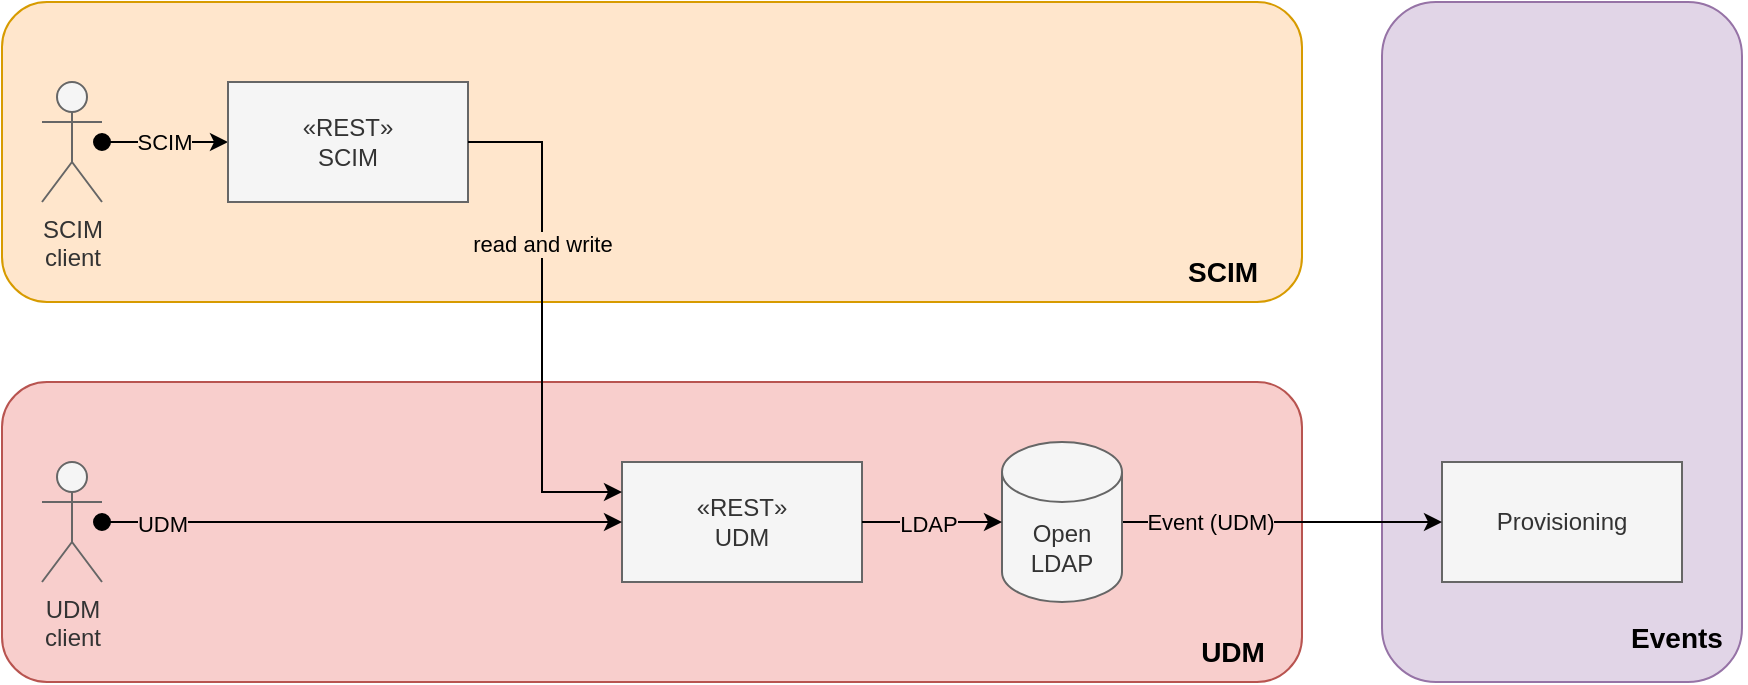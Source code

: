 <mxfile version="26.0.4" pages="10">
  <diagram name="ms1-overview" id="YkRPQbxP8StDCteQIV4W">
    <mxGraphModel dx="1569" dy="1066" grid="1" gridSize="10" guides="1" tooltips="1" connect="1" arrows="1" fold="1" page="1" pageScale="1" pageWidth="1600" pageHeight="900" math="0" shadow="0">
      <root>
        <mxCell id="rYeARVWWsd-ZoHAaEzfL-0" />
        <mxCell id="rYeARVWWsd-ZoHAaEzfL-1" parent="rYeARVWWsd-ZoHAaEzfL-0" />
        <mxCell id="rYeARVWWsd-ZoHAaEzfL-2" value="" style="rounded=1;whiteSpace=wrap;html=1;fillColor=#e1d5e7;strokeColor=#9673a6;" parent="rYeARVWWsd-ZoHAaEzfL-1" vertex="1">
          <mxGeometry x="720" y="20" width="180" height="340" as="geometry" />
        </mxCell>
        <mxCell id="rYeARVWWsd-ZoHAaEzfL-3" value="" style="rounded=1;whiteSpace=wrap;html=1;fillColor=#f8cecc;strokeColor=#b85450;" parent="rYeARVWWsd-ZoHAaEzfL-1" vertex="1">
          <mxGeometry x="30" y="210" width="650" height="150" as="geometry" />
        </mxCell>
        <mxCell id="rYeARVWWsd-ZoHAaEzfL-4" value="" style="rounded=1;whiteSpace=wrap;html=1;fillColor=#ffe6cc;strokeColor=#d79b00;labelBackgroundColor=light-dark(#ffe6cc, #ededed);" parent="rYeARVWWsd-ZoHAaEzfL-1" vertex="1">
          <mxGeometry x="30" y="20" width="650" height="150" as="geometry" />
        </mxCell>
        <mxCell id="rYeARVWWsd-ZoHAaEzfL-5" style="edgeStyle=orthogonalEdgeStyle;rounded=0;orthogonalLoop=1;jettySize=auto;html=1;entryX=0;entryY=0.5;entryDx=0;entryDy=0;startArrow=oval;startFill=1;startSize=8;" parent="rYeARVWWsd-ZoHAaEzfL-1" source="rYeARVWWsd-ZoHAaEzfL-7" target="rYeARVWWsd-ZoHAaEzfL-10" edge="1">
          <mxGeometry relative="1" as="geometry" />
        </mxCell>
        <mxCell id="rYeARVWWsd-ZoHAaEzfL-6" value="SCIM" style="edgeLabel;html=1;align=center;verticalAlign=middle;resizable=0;points=[];labelBackgroundColor=#FFE6CC;fontColor=light-dark(#000000,#EDEDED);" parent="rYeARVWWsd-ZoHAaEzfL-5" vertex="1" connectable="0">
          <mxGeometry x="0.431" relative="1" as="geometry">
            <mxPoint x="-14" as="offset" />
          </mxGeometry>
        </mxCell>
        <mxCell id="rYeARVWWsd-ZoHAaEzfL-7" value="SCIM&lt;br&gt;client" style="shape=umlActor;verticalLabelPosition=bottom;verticalAlign=top;html=1;outlineConnect=0;fillColor=#f5f5f5;strokeColor=#666666;fontColor=#333333;" parent="rYeARVWWsd-ZoHAaEzfL-1" vertex="1">
          <mxGeometry x="50" y="60" width="30" height="60" as="geometry" />
        </mxCell>
        <mxCell id="rYeARVWWsd-ZoHAaEzfL-10" value="&lt;div&gt;«REST»&lt;br&gt;&lt;/div&gt;SCIM" style="rounded=0;whiteSpace=wrap;html=1;fillColor=#f5f5f5;fontColor=#333333;strokeColor=#666666;" parent="rYeARVWWsd-ZoHAaEzfL-1" vertex="1">
          <mxGeometry x="143" y="60" width="120" height="60" as="geometry" />
        </mxCell>
        <mxCell id="rYeARVWWsd-ZoHAaEzfL-16" value="Provisioning" style="rounded=0;whiteSpace=wrap;html=1;fillColor=#f5f5f5;fontColor=#333333;strokeColor=#666666;" parent="rYeARVWWsd-ZoHAaEzfL-1" vertex="1">
          <mxGeometry x="750" y="250" width="120" height="60" as="geometry" />
        </mxCell>
        <mxCell id="rYeARVWWsd-ZoHAaEzfL-20" value="«REST»&lt;div&gt;UDM&lt;/div&gt;" style="rounded=0;whiteSpace=wrap;html=1;fillColor=#f5f5f5;fontColor=#333333;strokeColor=#666666;" parent="rYeARVWWsd-ZoHAaEzfL-1" vertex="1">
          <mxGeometry x="340" y="250" width="120" height="60" as="geometry" />
        </mxCell>
        <mxCell id="rYeARVWWsd-ZoHAaEzfL-21" style="edgeStyle=orthogonalEdgeStyle;rounded=0;orthogonalLoop=1;jettySize=auto;html=1;entryX=0;entryY=0.25;entryDx=0;entryDy=0;exitX=1;exitY=0.5;exitDx=0;exitDy=0;jumpStyle=arc;" parent="rYeARVWWsd-ZoHAaEzfL-1" source="rYeARVWWsd-ZoHAaEzfL-10" target="rYeARVWWsd-ZoHAaEzfL-20" edge="1">
          <mxGeometry relative="1" as="geometry">
            <Array as="points">
              <mxPoint x="300" y="90" />
              <mxPoint x="300" y="265" />
            </Array>
            <mxPoint x="200" y="390" as="sourcePoint" />
          </mxGeometry>
        </mxCell>
        <mxCell id="mOMDeYmNyNGDC6l7IGOt-0" value="read and write" style="edgeLabel;html=1;align=center;verticalAlign=middle;resizable=0;points=[];labelBackgroundColor=light-dark(#ffe6cc, #ededed);" parent="rYeARVWWsd-ZoHAaEzfL-21" vertex="1" connectable="0">
          <mxGeometry x="-0.707" relative="1" as="geometry">
            <mxPoint y="51" as="offset" />
          </mxGeometry>
        </mxCell>
        <mxCell id="rYeARVWWsd-ZoHAaEzfL-23" style="edgeStyle=orthogonalEdgeStyle;rounded=0;orthogonalLoop=1;jettySize=auto;html=1;entryX=0;entryY=0.5;entryDx=0;entryDy=0;startArrow=oval;startFill=1;startSize=8;" parent="rYeARVWWsd-ZoHAaEzfL-1" source="rYeARVWWsd-ZoHAaEzfL-25" target="rYeARVWWsd-ZoHAaEzfL-20" edge="1">
          <mxGeometry relative="1" as="geometry" />
        </mxCell>
        <mxCell id="rYeARVWWsd-ZoHAaEzfL-24" value="UDM" style="edgeLabel;html=1;align=center;verticalAlign=middle;resizable=0;points=[];labelBackgroundColor=#F8CECC;" parent="rYeARVWWsd-ZoHAaEzfL-23" vertex="1" connectable="0">
          <mxGeometry x="0.486" y="-2" relative="1" as="geometry">
            <mxPoint x="-163" y="-1" as="offset" />
          </mxGeometry>
        </mxCell>
        <mxCell id="rYeARVWWsd-ZoHAaEzfL-25" value="UDM&lt;br&gt;client" style="shape=umlActor;verticalLabelPosition=bottom;verticalAlign=top;html=1;outlineConnect=0;fillColor=#f5f5f5;fontColor=#333333;strokeColor=#666666;" parent="rYeARVWWsd-ZoHAaEzfL-1" vertex="1">
          <mxGeometry x="50" y="250" width="30" height="60" as="geometry" />
        </mxCell>
        <mxCell id="rYeARVWWsd-ZoHAaEzfL-26" style="edgeStyle=orthogonalEdgeStyle;rounded=0;orthogonalLoop=1;jettySize=auto;html=1;entryX=0;entryY=0.5;entryDx=0;entryDy=0;startSize=8;" parent="rYeARVWWsd-ZoHAaEzfL-1" source="rYeARVWWsd-ZoHAaEzfL-28" target="rYeARVWWsd-ZoHAaEzfL-16" edge="1">
          <mxGeometry relative="1" as="geometry" />
        </mxCell>
        <mxCell id="rYeARVWWsd-ZoHAaEzfL-27" value="Event (UDM)" style="edgeLabel;html=1;align=center;verticalAlign=middle;resizable=0;points=[];labelBackgroundColor=#F8CECC;fontColor=light-dark(#000000,#EDEDED);" parent="rYeARVWWsd-ZoHAaEzfL-26" vertex="1" connectable="0">
          <mxGeometry x="0.138" y="-3" relative="1" as="geometry">
            <mxPoint x="-47" y="-3" as="offset" />
          </mxGeometry>
        </mxCell>
        <mxCell id="rYeARVWWsd-ZoHAaEzfL-28" value="Open&lt;br&gt;LDAP" style="shape=cylinder3;whiteSpace=wrap;html=1;boundedLbl=1;backgroundOutline=1;size=15;fillColor=#f5f5f5;fontColor=#333333;strokeColor=#666666;" parent="rYeARVWWsd-ZoHAaEzfL-1" vertex="1">
          <mxGeometry x="530" y="240" width="60" height="80" as="geometry" />
        </mxCell>
        <mxCell id="rYeARVWWsd-ZoHAaEzfL-29" style="edgeStyle=orthogonalEdgeStyle;rounded=0;orthogonalLoop=1;jettySize=auto;html=1;entryX=0;entryY=0.5;entryDx=0;entryDy=0;entryPerimeter=0;" parent="rYeARVWWsd-ZoHAaEzfL-1" source="rYeARVWWsd-ZoHAaEzfL-20" target="rYeARVWWsd-ZoHAaEzfL-28" edge="1">
          <mxGeometry relative="1" as="geometry" />
        </mxCell>
        <mxCell id="rYeARVWWsd-ZoHAaEzfL-30" value="LDAP" style="edgeLabel;html=1;align=center;verticalAlign=middle;resizable=0;points=[];labelBackgroundColor=#F8CECC;" parent="rYeARVWWsd-ZoHAaEzfL-29" vertex="1" connectable="0">
          <mxGeometry x="-0.415" y="-4" relative="1" as="geometry">
            <mxPoint x="12" y="-3" as="offset" />
          </mxGeometry>
        </mxCell>
        <mxCell id="rYeARVWWsd-ZoHAaEzfL-31" value="SCIM" style="text;html=1;align=center;verticalAlign=middle;resizable=0;points=[];autosize=1;strokeColor=none;fillColor=none;fontStyle=1;fontSize=14;" parent="rYeARVWWsd-ZoHAaEzfL-1" vertex="1">
          <mxGeometry x="610" y="140" width="60" height="30" as="geometry" />
        </mxCell>
        <mxCell id="rYeARVWWsd-ZoHAaEzfL-32" value="Events" style="text;html=1;align=center;verticalAlign=middle;resizable=0;points=[];autosize=1;strokeColor=none;fillColor=none;fontStyle=1;fontSize=14;" parent="rYeARVWWsd-ZoHAaEzfL-1" vertex="1">
          <mxGeometry x="832" y="323" width="70" height="30" as="geometry" />
        </mxCell>
        <mxCell id="rYeARVWWsd-ZoHAaEzfL-33" value="UDM" style="text;html=1;align=center;verticalAlign=middle;resizable=0;points=[];autosize=1;strokeColor=none;fillColor=none;fontStyle=1;fontSize=14;" parent="rYeARVWWsd-ZoHAaEzfL-1" vertex="1">
          <mxGeometry x="620" y="330" width="50" height="30" as="geometry" />
        </mxCell>
      </root>
    </mxGraphModel>
  </diagram>
  <diagram name="ms1-details" id="Iws0jcG5mybbTH4_NXgS">
    <mxGraphModel dx="4954" dy="1915" grid="1" gridSize="10" guides="1" tooltips="1" connect="1" arrows="1" fold="1" page="1" pageScale="1" pageWidth="1600" pageHeight="900" math="0" shadow="0">
      <root>
        <mxCell id="amDvpkuIvS4g--GyxtjB-0" />
        <mxCell id="amDvpkuIvS4g--GyxtjB-1" parent="amDvpkuIvS4g--GyxtjB-0" />
        <mxCell id="jAt3IZFoYA169n9i2Fip-34" style="edgeStyle=orthogonalEdgeStyle;rounded=0;orthogonalLoop=1;jettySize=auto;html=1;entryX=0;entryY=0.5;entryDx=0;entryDy=0;jumpStyle=none;exitX=1;exitY=0.5;exitDx=0;exitDy=0;" parent="amDvpkuIvS4g--GyxtjB-1" source="Rtx7IFTlglddnQUUz7A1-15" target="Ub6E73QtxhIhCygrAMNg-31" edge="1">
          <mxGeometry relative="1" as="geometry">
            <Array as="points">
              <mxPoint x="-80" y="640" />
              <mxPoint x="-80" y="380" />
            </Array>
          </mxGeometry>
        </mxCell>
        <mxCell id="jAt3IZFoYA169n9i2Fip-48" style="edgeStyle=orthogonalEdgeStyle;rounded=0;orthogonalLoop=1;jettySize=auto;html=1;entryX=0;entryY=0.5;entryDx=0;entryDy=0;" parent="amDvpkuIvS4g--GyxtjB-1" source="Ub6E73QtxhIhCygrAMNg-3" target="jAt3IZFoYA169n9i2Fip-47" edge="1">
          <mxGeometry relative="1" as="geometry" />
        </mxCell>
        <mxCell id="Ub6E73QtxhIhCygrAMNg-3" value="SCIM client" style="shape=umlActor;verticalLabelPosition=bottom;verticalAlign=top;html=1;outlineConnect=0;fillColor=#dae8fc;strokeColor=#6c8ebf;" parent="amDvpkuIvS4g--GyxtjB-1" vertex="1">
          <mxGeometry x="-640" y="690" width="30" height="60" as="geometry" />
        </mxCell>
        <mxCell id="Ub6E73QtxhIhCygrAMNg-4" value="Model service" style="swimlane;whiteSpace=wrap;html=1;strokeColor=#666666;" parent="amDvpkuIvS4g--GyxtjB-1" vertex="1">
          <mxGeometry x="360" y="20" width="320" height="410" as="geometry" />
        </mxCell>
        <mxCell id="Ub6E73QtxhIhCygrAMNg-16" value="" style="endArrow=block;endSize=16;endFill=0;html=1;rounded=0;exitX=0;exitY=0.5;exitDx=0;exitDy=0;entryX=1;entryY=0.5;entryDx=0;entryDy=0;" parent="Ub6E73QtxhIhCygrAMNg-4" source="Ub6E73QtxhIhCygrAMNg-30" target="Ub6E73QtxhIhCygrAMNg-31" edge="1">
          <mxGeometry width="160" relative="1" as="geometry">
            <mxPoint x="230" y="200" as="sourcePoint" />
            <mxPoint x="170" y="200" as="targetPoint" />
          </mxGeometry>
        </mxCell>
        <mxCell id="Ub6E73QtxhIhCygrAMNg-30" value="&lt;div&gt;«impl»&lt;/div&gt;&lt;span style=&quot;background-color: transparent; color: light-dark(rgb(0, 0, 0), rgb(255, 255, 255));&quot;&gt;SCIM&lt;br&gt;schema loader&lt;/span&gt;" style="rounded=0;whiteSpace=wrap;html=1;fillColor=#f5f5f5;strokeColor=#666666;fontColor=#333333;" parent="Ub6E73QtxhIhCygrAMNg-4" vertex="1">
          <mxGeometry x="180" y="330" width="120" height="60" as="geometry" />
        </mxCell>
        <mxCell id="Ub6E73QtxhIhCygrAMNg-31" value="&lt;div&gt;«iface»&lt;/div&gt;Load&lt;div&gt;SCIM schemas&lt;/div&gt;" style="rounded=0;whiteSpace=wrap;html=1;fillColor=#fff2cc;strokeColor=#d6b656;" parent="Ub6E73QtxhIhCygrAMNg-4" vertex="1">
          <mxGeometry x="20" y="330" width="120" height="60" as="geometry" />
        </mxCell>
        <mxCell id="NcPTPTkfTRcG0QKy8i4O-1" value="«entity»&lt;div&gt;User&lt;/div&gt;" style="rounded=0;whiteSpace=wrap;html=1;fillColor=#f5f5f5;strokeColor=#666666;fontColor=#333333;" parent="Ub6E73QtxhIhCygrAMNg-4" vertex="1">
          <mxGeometry x="180" y="35" width="120" height="60" as="geometry" />
        </mxCell>
        <mxCell id="NcPTPTkfTRcG0QKy8i4O-2" value="«entity»&lt;div&gt;Group&lt;/div&gt;" style="rounded=0;whiteSpace=wrap;html=1;fillColor=#f5f5f5;strokeColor=#666666;fontColor=#333333;" parent="Ub6E73QtxhIhCygrAMNg-4" vertex="1">
          <mxGeometry x="180" y="105" width="120" height="60" as="geometry" />
        </mxCell>
        <mxCell id="NcPTPTkfTRcG0QKy8i4O-0" value="«entity»&lt;div&gt;UDM User&lt;/div&gt;" style="rounded=0;whiteSpace=wrap;html=1;fillColor=#f5f5f5;strokeColor=#666666;fontColor=#333333;" parent="Ub6E73QtxhIhCygrAMNg-4" vertex="1">
          <mxGeometry x="180" y="180" width="120" height="60" as="geometry" />
        </mxCell>
        <mxCell id="NcPTPTkfTRcG0QKy8i4O-14" style="edgeStyle=orthogonalEdgeStyle;rounded=0;orthogonalLoop=1;jettySize=auto;html=1;entryX=0;entryY=0.5;entryDx=0;entryDy=0;" parent="Ub6E73QtxhIhCygrAMNg-4" source="NcPTPTkfTRcG0QKy8i4O-3" target="NcPTPTkfTRcG0QKy8i4O-0" edge="1">
          <mxGeometry relative="1" as="geometry" />
        </mxCell>
        <mxCell id="NcPTPTkfTRcG0QKy8i4O-15" style="edgeStyle=orthogonalEdgeStyle;rounded=0;orthogonalLoop=1;jettySize=auto;html=1;entryX=0;entryY=0.5;entryDx=0;entryDy=0;exitX=1;exitY=0.5;exitDx=0;exitDy=0;" parent="Ub6E73QtxhIhCygrAMNg-4" source="NcPTPTkfTRcG0QKy8i4O-3" target="NcPTPTkfTRcG0QKy8i4O-5" edge="1">
          <mxGeometry relative="1" as="geometry" />
        </mxCell>
        <mxCell id="NcPTPTkfTRcG0QKy8i4O-3" value="«builder»&lt;div&gt;UDM object&lt;/div&gt;" style="rounded=0;whiteSpace=wrap;html=1;fillColor=#f5f5f5;strokeColor=#666666;fontColor=#333333;" parent="Ub6E73QtxhIhCygrAMNg-4" vertex="1">
          <mxGeometry x="20" y="215" width="120" height="60" as="geometry" />
        </mxCell>
        <mxCell id="NcPTPTkfTRcG0QKy8i4O-13" style="edgeStyle=orthogonalEdgeStyle;rounded=0;orthogonalLoop=1;jettySize=auto;html=1;entryX=0;entryY=0.5;entryDx=0;entryDy=0;exitX=1;exitY=0.5;exitDx=0;exitDy=0;" parent="Ub6E73QtxhIhCygrAMNg-4" source="NcPTPTkfTRcG0QKy8i4O-4" target="NcPTPTkfTRcG0QKy8i4O-1" edge="1">
          <mxGeometry relative="1" as="geometry" />
        </mxCell>
        <mxCell id="NcPTPTkfTRcG0QKy8i4O-17" style="edgeStyle=orthogonalEdgeStyle;rounded=0;orthogonalLoop=1;jettySize=auto;html=1;entryX=0;entryY=0.5;entryDx=0;entryDy=0;exitX=1;exitY=0.5;exitDx=0;exitDy=0;" parent="Ub6E73QtxhIhCygrAMNg-4" source="NcPTPTkfTRcG0QKy8i4O-4" target="NcPTPTkfTRcG0QKy8i4O-2" edge="1">
          <mxGeometry relative="1" as="geometry" />
        </mxCell>
        <mxCell id="NcPTPTkfTRcG0QKy8i4O-4" value="«builder»&lt;div&gt;SCIM object&lt;/div&gt;" style="rounded=0;whiteSpace=wrap;html=1;fillColor=#f5f5f5;strokeColor=#666666;fontColor=#333333;" parent="Ub6E73QtxhIhCygrAMNg-4" vertex="1">
          <mxGeometry x="20" y="70" width="120" height="60" as="geometry" />
        </mxCell>
        <mxCell id="NcPTPTkfTRcG0QKy8i4O-5" value="«entity»&lt;div&gt;UDM Group&lt;/div&gt;" style="rounded=0;whiteSpace=wrap;html=1;fillColor=#f5f5f5;strokeColor=#666666;fontColor=#333333;" parent="Ub6E73QtxhIhCygrAMNg-4" vertex="1">
          <mxGeometry x="180" y="250" width="120" height="60" as="geometry" />
        </mxCell>
        <mxCell id="Rtx7IFTlglddnQUUz7A1-48" value="4.1" style="ellipse;whiteSpace=wrap;html=1;aspect=fixed;fontStyle=0;fontColor=#B3B3B3;strokeColor=#B3B3B3;" parent="Ub6E73QtxhIhCygrAMNg-4" vertex="1">
          <mxGeometry x="130" y="380" width="20" height="20" as="geometry" />
        </mxCell>
        <mxCell id="Rtx7IFTlglddnQUUz7A1-47" value="4.2" style="ellipse;whiteSpace=wrap;html=1;aspect=fixed;fontStyle=0;fontColor=#B3B3B3;strokeColor=#B3B3B3;" parent="Ub6E73QtxhIhCygrAMNg-4" vertex="1">
          <mxGeometry x="290" y="380" width="20" height="20" as="geometry" />
        </mxCell>
        <mxCell id="Rtx7IFTlglddnQUUz7A1-50" value="4.3" style="ellipse;whiteSpace=wrap;html=1;aspect=fixed;fontStyle=0;fontColor=#B3B3B3;strokeColor=#B3B3B3;" parent="Ub6E73QtxhIhCygrAMNg-4" vertex="1">
          <mxGeometry x="290" y="85" width="20" height="20" as="geometry" />
        </mxCell>
        <mxCell id="Rtx7IFTlglddnQUUz7A1-51" value="4.4" style="ellipse;whiteSpace=wrap;html=1;aspect=fixed;fontStyle=0;fontColor=#B3B3B3;strokeColor=#B3B3B3;" parent="Ub6E73QtxhIhCygrAMNg-4" vertex="1">
          <mxGeometry x="290" y="153" width="20" height="20" as="geometry" />
        </mxCell>
        <mxCell id="jAt3IZFoYA169n9i2Fip-0" value="Domain" style="swimlane;whiteSpace=wrap;html=1;strokeColor=#666666;" parent="amDvpkuIvS4g--GyxtjB-1" vertex="1">
          <mxGeometry x="-40" y="490" width="890" height="660" as="geometry" />
        </mxCell>
        <mxCell id="Ub6E73QtxhIhCygrAMNg-79" style="edgeStyle=orthogonalEdgeStyle;rounded=0;orthogonalLoop=1;jettySize=auto;html=1;entryX=0;entryY=0.5;entryDx=0;entryDy=0;" parent="jAt3IZFoYA169n9i2Fip-0" edge="1">
          <mxGeometry relative="1" as="geometry">
            <mxPoint x="400" y="460" as="targetPoint" />
          </mxGeometry>
        </mxCell>
        <mxCell id="Ub6E73QtxhIhCygrAMNg-61" style="edgeStyle=orthogonalEdgeStyle;rounded=0;orthogonalLoop=1;jettySize=auto;html=1;entryX=0;entryY=0.5;entryDx=0;entryDy=0;" parent="jAt3IZFoYA169n9i2Fip-0" edge="1">
          <mxGeometry relative="1" as="geometry">
            <mxPoint x="400" y="540" as="targetPoint" />
          </mxGeometry>
        </mxCell>
        <mxCell id="jAt3IZFoYA169n9i2Fip-7" value="Group service" style="swimlane;whiteSpace=wrap;html=1;strokeColor=#666666;" parent="jAt3IZFoYA169n9i2Fip-0" vertex="1">
          <mxGeometry x="30" y="256" width="320" height="160" as="geometry" />
        </mxCell>
        <mxCell id="NcPTPTkfTRcG0QKy8i4O-25" style="edgeStyle=orthogonalEdgeStyle;rounded=0;orthogonalLoop=1;jettySize=auto;html=1;" parent="jAt3IZFoYA169n9i2Fip-7" source="jAt3IZFoYA169n9i2Fip-12" edge="1">
          <mxGeometry relative="1" as="geometry">
            <mxPoint x="100" y="-20" as="targetPoint" />
            <Array as="points">
              <mxPoint x="80" y="-20" />
            </Array>
          </mxGeometry>
        </mxCell>
        <mxCell id="jAt3IZFoYA169n9i2Fip-12" value="&lt;div&gt;&lt;span style=&quot;background-color: transparent; color: light-dark(rgb(0, 0, 0), rgb(255, 255, 255));&quot;&gt;«iface»&lt;/span&gt;&lt;br&gt;&lt;/div&gt;&lt;div&gt;Create,&amp;nbsp;&lt;span style=&quot;color: light-dark(rgb(0, 0, 0), rgb(255, 255, 255)); background-color: transparent;&quot;&gt;Get, Search, Update, Delete&lt;/span&gt;&lt;/div&gt;Group" style="rounded=0;whiteSpace=wrap;html=1;fillColor=#fff2cc;strokeColor=#d6b656;" parent="jAt3IZFoYA169n9i2Fip-7" vertex="1">
          <mxGeometry x="20" y="40" width="120" height="100" as="geometry" />
        </mxCell>
        <mxCell id="jAt3IZFoYA169n9i2Fip-86" value="«impl»&lt;br&gt;&lt;span style=&quot;color: rgb(0, 0, 0);&quot;&gt;Create,&amp;nbsp;&lt;/span&gt;&lt;span style=&quot;color: light-dark(rgb(0, 0, 0), rgb(255, 255, 255)); background-color: transparent;&quot;&gt;Get, Search, Update, Delete&lt;/span&gt;&lt;div&gt;Group&lt;/div&gt;" style="rounded=0;whiteSpace=wrap;html=1;fillColor=#f5f5f5;fontColor=#333333;strokeColor=#666666;" parent="jAt3IZFoYA169n9i2Fip-7" vertex="1">
          <mxGeometry x="180" y="40" width="120" height="100" as="geometry" />
        </mxCell>
        <mxCell id="jAt3IZFoYA169n9i2Fip-104" value="" style="endArrow=block;endSize=16;endFill=0;html=1;rounded=0;exitX=0;exitY=0.5;exitDx=0;exitDy=0;entryX=1;entryY=0.5;entryDx=0;entryDy=0;" parent="jAt3IZFoYA169n9i2Fip-7" source="jAt3IZFoYA169n9i2Fip-86" target="jAt3IZFoYA169n9i2Fip-12" edge="1">
          <mxGeometry width="160" relative="1" as="geometry">
            <mxPoint x="195" y="204" as="sourcePoint" />
            <mxPoint x="155" y="204" as="targetPoint" />
          </mxGeometry>
        </mxCell>
        <mxCell id="Rtx7IFTlglddnQUUz7A1-28" value="2.3" style="ellipse;whiteSpace=wrap;html=1;aspect=fixed;fontStyle=0;fontColor=#B3B3B3;strokeColor=#B3B3B3;" parent="jAt3IZFoYA169n9i2Fip-7" vertex="1">
          <mxGeometry x="130" y="134" width="20" height="20" as="geometry" />
        </mxCell>
        <mxCell id="Rtx7IFTlglddnQUUz7A1-27" value="2.4" style="ellipse;whiteSpace=wrap;html=1;aspect=fixed;fontStyle=0;fontColor=#B3B3B3;strokeColor=#B3B3B3;" parent="jAt3IZFoYA169n9i2Fip-7" vertex="1">
          <mxGeometry x="290" y="134" width="20" height="20" as="geometry" />
        </mxCell>
        <mxCell id="jAt3IZFoYA169n9i2Fip-1" value="User service" style="swimlane;whiteSpace=wrap;html=1;strokeColor=#666666;" parent="jAt3IZFoYA169n9i2Fip-0" vertex="1">
          <mxGeometry x="30" y="50" width="320" height="160" as="geometry" />
        </mxCell>
        <mxCell id="jAt3IZFoYA169n9i2Fip-6" value="&lt;div&gt;«iface»&lt;br&gt;&lt;/div&gt;Create,&amp;nbsp;&lt;span style=&quot;background-color: transparent; color: light-dark(rgb(0, 0, 0), rgb(255, 255, 255));&quot;&gt;Get, Search, Update, Delete&lt;/span&gt;&lt;div&gt;&lt;span style=&quot;background-color: transparent; color: light-dark(rgb(0, 0, 0), rgb(255, 255, 255));&quot;&gt;User&lt;/span&gt;&lt;/div&gt;" style="rounded=0;whiteSpace=wrap;html=1;fillColor=#fff2cc;strokeColor=#d6b656;" parent="jAt3IZFoYA169n9i2Fip-1" vertex="1">
          <mxGeometry x="20" y="40" width="120" height="100" as="geometry" />
        </mxCell>
        <mxCell id="jAt3IZFoYA169n9i2Fip-75" value="«impl»&lt;div&gt;&lt;span style=&quot;color: rgb(0, 0, 0);&quot;&gt;Create,&amp;nbsp;&lt;/span&gt;&lt;span style=&quot;color: light-dark(rgb(0, 0, 0), rgb(255, 255, 255)); background-color: transparent;&quot;&gt;Get, Search, Update, Delete&lt;/span&gt;&lt;div style=&quot;color: rgb(0, 0, 0);&quot;&gt;&lt;span style=&quot;background-color: transparent; color: light-dark(rgb(0, 0, 0), rgb(255, 255, 255));&quot;&gt;User&lt;/span&gt;&lt;/div&gt;&lt;/div&gt;" style="rounded=0;whiteSpace=wrap;html=1;fillColor=#f5f5f5;fontColor=#333333;strokeColor=#666666;" parent="jAt3IZFoYA169n9i2Fip-1" vertex="1">
          <mxGeometry x="180" y="40" width="120" height="100" as="geometry" />
        </mxCell>
        <mxCell id="jAt3IZFoYA169n9i2Fip-77" value="" style="endArrow=block;endSize=16;endFill=0;html=1;rounded=0;exitX=0;exitY=0.5;exitDx=0;exitDy=0;entryX=1;entryY=0.5;entryDx=0;entryDy=0;" parent="jAt3IZFoYA169n9i2Fip-1" source="jAt3IZFoYA169n9i2Fip-75" target="jAt3IZFoYA169n9i2Fip-6" edge="1">
          <mxGeometry width="160" relative="1" as="geometry">
            <mxPoint x="180" y="-0.36" as="sourcePoint" />
            <mxPoint x="140" y="-0.36" as="targetPoint" />
          </mxGeometry>
        </mxCell>
        <mxCell id="Rtx7IFTlglddnQUUz7A1-23" value="2.1" style="ellipse;whiteSpace=wrap;html=1;aspect=fixed;fontStyle=0;fontColor=#B3B3B3;strokeColor=#B3B3B3;" parent="jAt3IZFoYA169n9i2Fip-1" vertex="1">
          <mxGeometry x="130" y="130" width="20" height="20" as="geometry" />
        </mxCell>
        <mxCell id="Rtx7IFTlglddnQUUz7A1-29" value="2.2" style="ellipse;whiteSpace=wrap;html=1;aspect=fixed;fontStyle=0;fontColor=#B3B3B3;strokeColor=#B3B3B3;" parent="jAt3IZFoYA169n9i2Fip-1" vertex="1">
          <mxGeometry x="290" y="130" width="20" height="20" as="geometry" />
        </mxCell>
        <mxCell id="NcPTPTkfTRcG0QKy8i4O-27" value="«entity» Group" style="text;html=1;align=center;verticalAlign=middle;resizable=0;points=[];autosize=1;strokeColor=none;fillColor=none;" parent="jAt3IZFoYA169n9i2Fip-0" vertex="1">
          <mxGeometry x="123" y="214" width="100" height="30" as="geometry" />
        </mxCell>
        <mxCell id="Ub6E73QtxhIhCygrAMNg-32" value="Repository" style="swimlane;whiteSpace=wrap;html=1;strokeColor=#666666;" parent="jAt3IZFoYA169n9i2Fip-0" vertex="1">
          <mxGeometry x="420" y="50" width="190" height="326" as="geometry" />
        </mxCell>
        <mxCell id="Ub6E73QtxhIhCygrAMNg-34" value="" style="endArrow=block;endSize=16;endFill=0;html=1;rounded=0;exitX=0.5;exitY=0;exitDx=0;exitDy=0;entryX=0.5;entryY=1;entryDx=0;entryDy=0;" parent="Ub6E73QtxhIhCygrAMNg-32" source="Ub6E73QtxhIhCygrAMNg-42" target="Ub6E73QtxhIhCygrAMNg-40" edge="1">
          <mxGeometry width="160" relative="1" as="geometry">
            <mxPoint x="570" y="80" as="sourcePoint" />
            <mxPoint x="500" y="80" as="targetPoint" />
          </mxGeometry>
        </mxCell>
        <mxCell id="Ub6E73QtxhIhCygrAMNg-35" value="" style="endArrow=block;endSize=16;endFill=0;html=1;rounded=0;exitX=0;exitY=0.5;exitDx=0;exitDy=0;entryX=1;entryY=0.5;entryDx=0;entryDy=0;" parent="Ub6E73QtxhIhCygrAMNg-32" edge="1">
          <mxGeometry width="160" relative="1" as="geometry">
            <mxPoint x="190" y="80" as="sourcePoint" />
            <mxPoint x="140" y="170" as="targetPoint" />
          </mxGeometry>
        </mxCell>
        <mxCell id="Ub6E73QtxhIhCygrAMNg-40" value="«iface» / «port»&lt;br&gt;Create,&amp;nbsp;&lt;span style=&quot;color: light-dark(rgb(0, 0, 0), rgb(255, 255, 255)); background-color: transparent;&quot;&gt;Get, Search, Update, Delete&lt;/span&gt;&lt;div&gt;&lt;i&gt;SCIM&amp;nbsp;&lt;span style=&quot;background-color: transparent; color: light-dark(rgb(0, 0, 0), rgb(255, 255, 255));&quot;&gt;object&lt;/span&gt;&lt;/i&gt;&lt;/div&gt;" style="rounded=0;whiteSpace=wrap;html=1;fillColor=#fff2cc;strokeColor=#d6b656;" parent="Ub6E73QtxhIhCygrAMNg-32" vertex="1">
          <mxGeometry x="30" y="60" width="120" height="100" as="geometry" />
        </mxCell>
        <mxCell id="Ub6E73QtxhIhCygrAMNg-42" value="«impl»&lt;div&gt;&lt;span style=&quot;color: rgb(0, 0, 0);&quot;&gt;Create,&amp;nbsp;&lt;/span&gt;&lt;span style=&quot;color: light-dark(rgb(0, 0, 0), rgb(255, 255, 255)); background-color: transparent;&quot;&gt;Get, Search, Update, Delete&lt;/span&gt;&lt;div style=&quot;color: rgb(0, 0, 0);&quot;&gt;&lt;i&gt;SCIM&amp;nbsp;&lt;span style=&quot;background-color: transparent; color: light-dark(rgb(0, 0, 0), rgb(255, 255, 255));&quot;&gt;object&lt;/span&gt;&lt;/i&gt;&lt;/div&gt;&lt;/div&gt;" style="rounded=0;whiteSpace=wrap;html=1;fillColor=#f5f5f5;strokeColor=#666666;fontColor=#333333;" parent="Ub6E73QtxhIhCygrAMNg-32" vertex="1">
          <mxGeometry x="30" y="206" width="120" height="100" as="geometry" />
        </mxCell>
        <mxCell id="Ub6E73QtxhIhCygrAMNg-33" style="edgeStyle=orthogonalEdgeStyle;rounded=0;orthogonalLoop=1;jettySize=auto;html=1;entryX=1;entryY=0.75;entryDx=0;entryDy=0;jumpStyle=none;exitX=1;exitY=0.5;exitDx=0;exitDy=0;" parent="Ub6E73QtxhIhCygrAMNg-32" source="Ub6E73QtxhIhCygrAMNg-42" target="Ub6E73QtxhIhCygrAMNg-40" edge="1">
          <mxGeometry relative="1" as="geometry">
            <mxPoint x="350" y="110" as="targetPoint" />
          </mxGeometry>
        </mxCell>
        <mxCell id="Rtx7IFTlglddnQUUz7A1-10" value="&lt;div&gt;&lt;span style=&quot;font-size: 12px; text-align: center; text-wrap: wrap; background-color: rgb(251, 251, 251);&quot;&gt;«decorator»&lt;/span&gt;&lt;br&gt;&lt;/div&gt;call concrete&lt;div&gt;backend (adapter)&lt;/div&gt;&lt;div&gt;(e.g., UDM)&lt;/div&gt;&lt;div&gt;&lt;span style=&quot;background-color: light-dark(#ffffff, var(--ge-dark-color, #121212)); color: light-dark(rgb(0, 0, 0), rgb(255, 255, 255));&quot;&gt;through&lt;/span&gt;&lt;/div&gt;&lt;div&gt;&lt;span style=&quot;background-color: light-dark(#ffffff, var(--ge-dark-color, #121212)); color: light-dark(rgb(0, 0, 0), rgb(255, 255, 255));&quot;&gt;interface (port)&lt;/span&gt;&lt;/div&gt;" style="edgeLabel;html=1;align=left;verticalAlign=middle;resizable=0;points=[];" parent="Ub6E73QtxhIhCygrAMNg-33" vertex="1" connectable="0">
          <mxGeometry x="0.097" y="-1" relative="1" as="geometry">
            <mxPoint x="-1" y="2" as="offset" />
          </mxGeometry>
        </mxCell>
        <mxCell id="Rtx7IFTlglddnQUUz7A1-26" value="2.5" style="ellipse;whiteSpace=wrap;html=1;aspect=fixed;fontStyle=0;fontColor=#B3B3B3;strokeColor=#B3B3B3;" parent="Ub6E73QtxhIhCygrAMNg-32" vertex="1">
          <mxGeometry x="140" y="150" width="20" height="20" as="geometry" />
        </mxCell>
        <mxCell id="Rtx7IFTlglddnQUUz7A1-25" value="2.6" style="ellipse;whiteSpace=wrap;html=1;aspect=fixed;fontStyle=0;fontColor=#B3B3B3;strokeColor=#B3B3B3;" parent="Ub6E73QtxhIhCygrAMNg-32" vertex="1">
          <mxGeometry x="140" y="290" width="20" height="20" as="geometry" />
        </mxCell>
        <mxCell id="D1ZRb2Wd2snTBDnI8vif-2" style="edgeStyle=orthogonalEdgeStyle;rounded=0;orthogonalLoop=1;jettySize=auto;html=1;entryX=0;entryY=0.5;entryDx=0;entryDy=0;exitX=1;exitY=0.5;exitDx=0;exitDy=0;" parent="jAt3IZFoYA169n9i2Fip-0" source="jAt3IZFoYA169n9i2Fip-75" target="Ub6E73QtxhIhCygrAMNg-40" edge="1">
          <mxGeometry relative="1" as="geometry">
            <Array as="points">
              <mxPoint x="400" y="140" />
              <mxPoint x="400" y="160" />
            </Array>
          </mxGeometry>
        </mxCell>
        <mxCell id="Rtx7IFTlglddnQUUz7A1-2" style="edgeStyle=orthogonalEdgeStyle;rounded=0;orthogonalLoop=1;jettySize=auto;html=1;entryX=0;entryY=0.5;entryDx=0;entryDy=0;" parent="jAt3IZFoYA169n9i2Fip-0" source="jAt3IZFoYA169n9i2Fip-86" target="Ub6E73QtxhIhCygrAMNg-40" edge="1">
          <mxGeometry relative="1" as="geometry">
            <Array as="points">
              <mxPoint x="400" y="340" />
              <mxPoint x="400" y="160" />
            </Array>
          </mxGeometry>
        </mxCell>
        <mxCell id="D1ZRb2Wd2snTBDnI8vif-4" value="Business Rules" style="swimlane;whiteSpace=wrap;html=1;" parent="jAt3IZFoYA169n9i2Fip-0" vertex="1">
          <mxGeometry x="420" y="410" width="450" height="230" as="geometry" />
        </mxCell>
        <mxCell id="D1ZRb2Wd2snTBDnI8vif-18" style="edgeStyle=orthogonalEdgeStyle;rounded=0;orthogonalLoop=1;jettySize=auto;html=1;entryX=0.5;entryY=0;entryDx=0;entryDy=0;" parent="D1ZRb2Wd2snTBDnI8vif-4" source="D1ZRb2Wd2snTBDnI8vif-5" target="D1ZRb2Wd2snTBDnI8vif-17" edge="1">
          <mxGeometry relative="1" as="geometry" />
        </mxCell>
        <mxCell id="D1ZRb2Wd2snTBDnI8vif-21" value="load and categorize&lt;br&gt;&lt;span style=&quot;background-color: light-dark(#ffffff, var(--ge-dark-color, #121212)); color: light-dark(rgb(0, 0, 0), rgb(255, 255, 255));&quot;&gt;Python modules&lt;/span&gt;" style="edgeLabel;html=1;align=center;verticalAlign=middle;resizable=0;points=[];" parent="D1ZRb2Wd2snTBDnI8vif-18" vertex="1" connectable="0">
          <mxGeometry x="-0.191" relative="1" as="geometry">
            <mxPoint as="offset" />
          </mxGeometry>
        </mxCell>
        <mxCell id="D1ZRb2Wd2snTBDnI8vif-5" value="Evaluate rules" style="rounded=0;whiteSpace=wrap;html=1;fillColor=#f5f5f5;fontColor=#333333;strokeColor=#666666;" parent="D1ZRb2Wd2snTBDnI8vif-4" vertex="1">
          <mxGeometry x="20" y="40" width="120" height="60" as="geometry" />
        </mxCell>
        <mxCell id="D1ZRb2Wd2snTBDnI8vif-6" value="&lt;div&gt;«iface»&lt;/div&gt;Rule" style="rounded=0;whiteSpace=wrap;html=1;fillColor=#fff2cc;strokeColor=#d6b656;" parent="D1ZRb2Wd2snTBDnI8vif-4" vertex="1">
          <mxGeometry x="240" y="40" width="120" height="60" as="geometry" />
        </mxCell>
        <mxCell id="D1ZRb2Wd2snTBDnI8vif-9" value="Update&lt;div&gt;displayName&lt;/div&gt;" style="rounded=0;whiteSpace=wrap;html=1;fillColor=#f5f5f5;fontColor=#333333;strokeColor=#666666;" parent="D1ZRb2Wd2snTBDnI8vif-4" vertex="1">
          <mxGeometry x="170" y="150" width="120" height="60" as="geometry" />
        </mxCell>
        <mxCell id="D1ZRb2Wd2snTBDnI8vif-10" value="" style="endArrow=none;html=1;endSize=12;startArrow=diamondThin;startSize=14;startFill=1;edgeStyle=orthogonalEdgeStyle;align=left;verticalAlign=bottom;rounded=0;exitX=1;exitY=0.5;exitDx=0;exitDy=0;entryX=0;entryY=0.5;entryDx=0;entryDy=0;endFill=0;" parent="D1ZRb2Wd2snTBDnI8vif-4" source="D1ZRb2Wd2snTBDnI8vif-5" target="D1ZRb2Wd2snTBDnI8vif-6" edge="1">
          <mxGeometry x="-1" y="3" relative="1" as="geometry">
            <mxPoint x="170" y="80" as="sourcePoint" />
            <mxPoint x="330" y="80" as="targetPoint" />
          </mxGeometry>
        </mxCell>
        <mxCell id="D1ZRb2Wd2snTBDnI8vif-12" value="*" style="edgeLabel;html=1;align=center;verticalAlign=middle;resizable=0;points=[];" parent="D1ZRb2Wd2snTBDnI8vif-10" vertex="1" connectable="0">
          <mxGeometry x="0.876" relative="1" as="geometry">
            <mxPoint x="1" y="-10" as="offset" />
          </mxGeometry>
        </mxCell>
        <mxCell id="D1ZRb2Wd2snTBDnI8vif-13" value="..." style="rounded=0;whiteSpace=wrap;html=1;fillColor=#f5f5f5;fontColor=#333333;strokeColor=#666666;" parent="D1ZRb2Wd2snTBDnI8vif-4" vertex="1">
          <mxGeometry x="310" y="150" width="120" height="60" as="geometry" />
        </mxCell>
        <mxCell id="D1ZRb2Wd2snTBDnI8vif-14" value="" style="endArrow=block;endSize=16;endFill=0;html=1;rounded=0;exitX=0.5;exitY=0;exitDx=0;exitDy=0;entryX=0.5;entryY=1;entryDx=0;entryDy=0;edgeStyle=orthogonalEdgeStyle;" parent="D1ZRb2Wd2snTBDnI8vif-4" source="D1ZRb2Wd2snTBDnI8vif-9" target="D1ZRb2Wd2snTBDnI8vif-6" edge="1">
          <mxGeometry width="160" relative="1" as="geometry">
            <mxPoint x="220" y="350" as="sourcePoint" />
            <mxPoint x="110" y="350" as="targetPoint" />
          </mxGeometry>
        </mxCell>
        <mxCell id="D1ZRb2Wd2snTBDnI8vif-15" value="" style="endArrow=block;endSize=16;endFill=0;html=1;rounded=0;exitX=0.5;exitY=0;exitDx=0;exitDy=0;entryX=0.5;entryY=1;entryDx=0;entryDy=0;edgeStyle=orthogonalEdgeStyle;" parent="D1ZRb2Wd2snTBDnI8vif-4" source="D1ZRb2Wd2snTBDnI8vif-13" target="D1ZRb2Wd2snTBDnI8vif-6" edge="1">
          <mxGeometry width="160" relative="1" as="geometry">
            <mxPoint x="390" y="150" as="sourcePoint" />
            <mxPoint x="390" y="110" as="targetPoint" />
          </mxGeometry>
        </mxCell>
        <mxCell id="D1ZRb2Wd2snTBDnI8vif-17" value="Rules&amp;nbsp;&lt;span style=&quot;background-color: transparent; color: light-dark(rgb(51, 51, 51), rgb(193, 193, 193));&quot;&gt;Loader&lt;/span&gt;" style="rounded=0;whiteSpace=wrap;html=1;fillColor=#f5f5f5;fontColor=#333333;strokeColor=#666666;" parent="D1ZRb2Wd2snTBDnI8vif-4" vertex="1">
          <mxGeometry x="20" y="150" width="120" height="60" as="geometry" />
        </mxCell>
        <mxCell id="Rtx7IFTlglddnQUUz7A1-32" value="2.8" style="ellipse;whiteSpace=wrap;html=1;aspect=fixed;fontStyle=0;fontColor=#B3B3B3;strokeColor=#B3B3B3;" parent="D1ZRb2Wd2snTBDnI8vif-4" vertex="1">
          <mxGeometry x="130" y="90" width="20" height="20" as="geometry" />
        </mxCell>
        <mxCell id="Rtx7IFTlglddnQUUz7A1-33" value="2.9" style="ellipse;whiteSpace=wrap;html=1;aspect=fixed;fontStyle=0;fontColor=#B3B3B3;strokeColor=#B3B3B3;" parent="D1ZRb2Wd2snTBDnI8vif-4" vertex="1">
          <mxGeometry x="130" y="200" width="20" height="20" as="geometry" />
        </mxCell>
        <mxCell id="Rtx7IFTlglddnQUUz7A1-57" value="2.11" style="ellipse;whiteSpace=wrap;html=1;fontStyle=0;fontColor=#B3B3B3;strokeColor=#B3B3B3;" parent="D1ZRb2Wd2snTBDnI8vif-4" vertex="1">
          <mxGeometry x="276" y="199" width="30" height="20" as="geometry" />
        </mxCell>
        <mxCell id="Rtx7IFTlglddnQUUz7A1-58" value="2.10" style="ellipse;whiteSpace=wrap;html=1;fontStyle=0;fontColor=#B3B3B3;strokeColor=#B3B3B3;" parent="D1ZRb2Wd2snTBDnI8vif-4" vertex="1">
          <mxGeometry x="345" y="90" width="30" height="20" as="geometry" />
        </mxCell>
        <mxCell id="D1ZRb2Wd2snTBDnI8vif-19" style="edgeStyle=orthogonalEdgeStyle;rounded=0;orthogonalLoop=1;jettySize=auto;html=1;entryX=0;entryY=0.5;entryDx=0;entryDy=0;exitX=1;exitY=0.75;exitDx=0;exitDy=0;jumpStyle=arc;" parent="jAt3IZFoYA169n9i2Fip-0" source="jAt3IZFoYA169n9i2Fip-75" target="D1ZRb2Wd2snTBDnI8vif-5" edge="1">
          <mxGeometry relative="1" as="geometry">
            <Array as="points">
              <mxPoint x="370" y="165" />
              <mxPoint x="370" y="480" />
            </Array>
          </mxGeometry>
        </mxCell>
        <mxCell id="D1ZRb2Wd2snTBDnI8vif-20" style="edgeStyle=orthogonalEdgeStyle;rounded=0;orthogonalLoop=1;jettySize=auto;html=1;entryX=0;entryY=0.5;entryDx=0;entryDy=0;exitX=1;exitY=0.75;exitDx=0;exitDy=0;" parent="jAt3IZFoYA169n9i2Fip-0" source="jAt3IZFoYA169n9i2Fip-86" target="D1ZRb2Wd2snTBDnI8vif-5" edge="1">
          <mxGeometry relative="1" as="geometry">
            <Array as="points">
              <mxPoint x="370" y="371" />
              <mxPoint x="370" y="480" />
            </Array>
          </mxGeometry>
        </mxCell>
        <mxCell id="D1ZRb2Wd2snTBDnI8vif-22" value="evaluate_create&lt;div&gt;evaluate_update&lt;/div&gt;&lt;div&gt;evaluate_delete&lt;span style=&quot;background-color: light-dark(#ffffff, var(--ge-dark-color, #121212)); color: light-dark(rgb(0, 0, 0), rgb(255, 255, 255));&quot;&gt;&lt;br&gt;&lt;/span&gt;&lt;/div&gt;" style="edgeLabel;html=1;align=left;verticalAlign=middle;resizable=0;points=[];" parent="D1ZRb2Wd2snTBDnI8vif-20" vertex="1" connectable="0">
          <mxGeometry x="0.425" y="2" relative="1" as="geometry">
            <mxPoint x="-96" y="-18" as="offset" />
          </mxGeometry>
        </mxCell>
        <mxCell id="NcPTPTkfTRcG0QKy8i4O-28" value="«builder»&lt;div&gt;SCIM Obj&lt;/div&gt;" style="text;html=1;align=center;verticalAlign=middle;resizable=0;points=[];autosize=1;strokeColor=none;fillColor=none;" parent="jAt3IZFoYA169n9i2Fip-0" vertex="1">
          <mxGeometry x="240" y="209" width="80" height="40" as="geometry" />
        </mxCell>
        <mxCell id="NcPTPTkfTRcG0QKy8i4O-26" style="edgeStyle=orthogonalEdgeStyle;rounded=0;orthogonalLoop=1;jettySize=auto;html=1;entryX=0.175;entryY=0.5;entryDx=0;entryDy=0;entryPerimeter=0;" parent="jAt3IZFoYA169n9i2Fip-0" source="jAt3IZFoYA169n9i2Fip-86" target="NcPTPTkfTRcG0QKy8i4O-28" edge="1">
          <mxGeometry relative="1" as="geometry">
            <mxPoint x="260" y="340" as="targetPoint" />
            <Array as="points">
              <mxPoint x="240" y="229" />
            </Array>
          </mxGeometry>
        </mxCell>
        <mxCell id="Ub6E73QtxhIhCygrAMNg-23" value="scim-udm-transformer library" style="swimlane;whiteSpace=wrap;html=1;strokeColor=#666666;" parent="amDvpkuIvS4g--GyxtjB-1" vertex="1">
          <mxGeometry x="720" y="210" width="180" height="220" as="geometry" />
        </mxCell>
        <mxCell id="Ub6E73QtxhIhCygrAMNg-10" value="&lt;div&gt;&lt;span style=&quot;background-color: transparent; color: light-dark(rgb(51, 51, 51), rgb(193, 193, 193));&quot;&gt;SCIM 2 UDM&lt;/span&gt;&lt;br&gt;&lt;/div&gt;&lt;div&gt;Transformer&lt;br&gt;&lt;/div&gt;" style="rounded=0;whiteSpace=wrap;html=1;fillColor=#f5f5f5;strokeColor=#666666;fontColor=#333333;" parent="Ub6E73QtxhIhCygrAMNg-23" vertex="1">
          <mxGeometry x="30" y="40" width="120" height="60" as="geometry" />
        </mxCell>
        <mxCell id="Ub6E73QtxhIhCygrAMNg-18" value="&lt;div&gt;&lt;span style=&quot;background-color: transparent; color: light-dark(rgb(51, 51, 51), rgb(193, 193, 193));&quot;&gt;UDM 2 SCIM&lt;/span&gt;&lt;br&gt;&lt;/div&gt;&lt;div&gt;Transformer&lt;br&gt;&lt;/div&gt;" style="rounded=0;whiteSpace=wrap;html=1;fillColor=#f5f5f5;strokeColor=#666666;fontColor=#333333;" parent="Ub6E73QtxhIhCygrAMNg-23" vertex="1">
          <mxGeometry x="30" y="140" width="120" height="60" as="geometry" />
        </mxCell>
        <mxCell id="Rtx7IFTlglddnQUUz7A1-52" value="4.5" style="ellipse;whiteSpace=wrap;html=1;aspect=fixed;fontStyle=0;fontColor=#B3B3B3;strokeColor=#B3B3B3;" parent="Ub6E73QtxhIhCygrAMNg-23" vertex="1">
          <mxGeometry x="140" y="90" width="20" height="20" as="geometry" />
        </mxCell>
        <mxCell id="Rtx7IFTlglddnQUUz7A1-53" value="4.6" style="ellipse;whiteSpace=wrap;html=1;aspect=fixed;fontStyle=0;fontColor=#B3B3B3;strokeColor=#B3B3B3;" parent="Ub6E73QtxhIhCygrAMNg-23" vertex="1">
          <mxGeometry x="140" y="190" width="20" height="20" as="geometry" />
        </mxCell>
        <mxCell id="jAt3IZFoYA169n9i2Fip-14" style="edgeStyle=orthogonalEdgeStyle;rounded=0;orthogonalLoop=1;jettySize=auto;html=1;entryX=0;entryY=0.5;entryDx=0;entryDy=0;exitX=1;exitY=0.5;exitDx=0;exitDy=0;" parent="amDvpkuIvS4g--GyxtjB-1" source="Rtx7IFTlglddnQUUz7A1-14" target="jAt3IZFoYA169n9i2Fip-6" edge="1">
          <mxGeometry relative="1" as="geometry">
            <Array as="points">
              <mxPoint x="-60" y="720" />
              <mxPoint x="-60" y="630" />
            </Array>
          </mxGeometry>
        </mxCell>
        <mxCell id="jAt3IZFoYA169n9i2Fip-19" style="edgeStyle=orthogonalEdgeStyle;rounded=0;orthogonalLoop=1;jettySize=auto;html=1;entryX=0;entryY=0.5;entryDx=0;entryDy=0;exitX=1;exitY=0.5;exitDx=0;exitDy=0;" parent="amDvpkuIvS4g--GyxtjB-1" source="Ub6E73QtxhIhCygrAMNg-90" target="jAt3IZFoYA169n9i2Fip-12" edge="1">
          <mxGeometry relative="1" as="geometry" />
        </mxCell>
        <mxCell id="Rtx7IFTlglddnQUUz7A1-22" style="edgeStyle=orthogonalEdgeStyle;rounded=0;orthogonalLoop=1;jettySize=auto;html=1;entryX=0;entryY=0.5;entryDx=0;entryDy=0;" parent="amDvpkuIvS4g--GyxtjB-1" source="jAt3IZFoYA169n9i2Fip-47" target="Rtx7IFTlglddnQUUz7A1-18" edge="1">
          <mxGeometry relative="1" as="geometry" />
        </mxCell>
        <mxCell id="jAt3IZFoYA169n9i2Fip-47" value="FastAPI" style="rounded=0;whiteSpace=wrap;html=1;fillColor=#dae8fc;strokeColor=#6c8ebf;" parent="amDvpkuIvS4g--GyxtjB-1" vertex="1">
          <mxGeometry x="-580" y="690" width="120" height="60" as="geometry" />
        </mxCell>
        <mxCell id="jAt3IZFoYA169n9i2Fip-50" value="Authentication service" style="swimlane;whiteSpace=wrap;html=1;strokeColor=#666666;" parent="amDvpkuIvS4g--GyxtjB-1" vertex="1">
          <mxGeometry x="-40" y="1200" width="500" height="200" as="geometry" />
        </mxCell>
        <mxCell id="jAt3IZFoYA169n9i2Fip-49" value="«iface»&lt;div&gt;Authenticate&lt;/div&gt;&lt;div&gt;SCIM client&lt;/div&gt;" style="rounded=0;whiteSpace=wrap;html=1;fillColor=#fff2cc;strokeColor=#d6b656;" parent="jAt3IZFoYA169n9i2Fip-50" vertex="1">
          <mxGeometry x="20" y="40" width="120" height="60" as="geometry" />
        </mxCell>
        <mxCell id="jAt3IZFoYA169n9i2Fip-52" value="" style="endArrow=block;endSize=16;endFill=0;html=1;rounded=0;exitX=0;exitY=0.5;exitDx=0;exitDy=0;entryX=1;entryY=0.5;entryDx=0;entryDy=0;" parent="jAt3IZFoYA169n9i2Fip-50" source="jAt3IZFoYA169n9i2Fip-56" target="jAt3IZFoYA169n9i2Fip-49" edge="1">
          <mxGeometry width="160" relative="1" as="geometry">
            <mxPoint x="200" y="89.71" as="sourcePoint" />
            <mxPoint x="160" y="89.71" as="targetPoint" />
          </mxGeometry>
        </mxCell>
        <mxCell id="jAt3IZFoYA169n9i2Fip-51" value="&lt;div&gt;OAuth token validation&lt;/div&gt;" style="rounded=0;whiteSpace=wrap;html=1;fillColor=#f5f5f5;fontColor=#333333;strokeColor=#666666;" parent="jAt3IZFoYA169n9i2Fip-50" vertex="1">
          <mxGeometry x="180" y="120" width="120" height="60" as="geometry" />
        </mxCell>
        <mxCell id="jAt3IZFoYA169n9i2Fip-57" style="edgeStyle=orthogonalEdgeStyle;rounded=0;orthogonalLoop=1;jettySize=auto;html=1;entryX=0.5;entryY=0;entryDx=0;entryDy=0;" parent="jAt3IZFoYA169n9i2Fip-50" source="jAt3IZFoYA169n9i2Fip-56" target="jAt3IZFoYA169n9i2Fip-51" edge="1">
          <mxGeometry relative="1" as="geometry" />
        </mxCell>
        <mxCell id="jAt3IZFoYA169n9i2Fip-61" style="edgeStyle=orthogonalEdgeStyle;rounded=0;orthogonalLoop=1;jettySize=auto;html=1;entryX=0;entryY=0.5;entryDx=0;entryDy=0;" parent="jAt3IZFoYA169n9i2Fip-50" source="jAt3IZFoYA169n9i2Fip-56" target="jAt3IZFoYA169n9i2Fip-58" edge="1">
          <mxGeometry relative="1" as="geometry" />
        </mxCell>
        <mxCell id="jAt3IZFoYA169n9i2Fip-56" value="«impl»&lt;div&gt;&lt;span style=&quot;color: rgb(0, 0, 0);&quot;&gt;Authenticate&lt;/span&gt;&lt;/div&gt;&lt;div&gt;&lt;span style=&quot;color: rgb(0, 0, 0);&quot;&gt;SCIM client&lt;/span&gt;&lt;br&gt;&lt;/div&gt;" style="rounded=0;whiteSpace=wrap;html=1;fillColor=#f5f5f5;fontColor=#333333;strokeColor=#666666;" parent="jAt3IZFoYA169n9i2Fip-50" vertex="1">
          <mxGeometry x="180" y="40" width="120" height="60" as="geometry" />
        </mxCell>
        <mxCell id="jAt3IZFoYA169n9i2Fip-58" value="«port»&lt;div&gt;&lt;div style=&quot;color: rgb(51, 51, 51);&quot;&gt;&lt;span style=&quot;color: rgb(0, 0, 0);&quot;&gt;Authenticate&lt;/span&gt;&lt;/div&gt;&lt;div style=&quot;color: rgb(51, 51, 51);&quot;&gt;&lt;span style=&quot;color: rgb(0, 0, 0);&quot;&gt;user&lt;/span&gt;&lt;/div&gt;&lt;/div&gt;" style="rounded=0;whiteSpace=wrap;html=1;fillColor=#fff2cc;strokeColor=#d6b656;" parent="jAt3IZFoYA169n9i2Fip-50" vertex="1">
          <mxGeometry x="340" y="40" width="120" height="60" as="geometry" />
        </mxCell>
        <mxCell id="Rtx7IFTlglddnQUUz7A1-42" value="3.2" style="ellipse;whiteSpace=wrap;html=1;aspect=fixed;fontStyle=0;fontColor=#B3B3B3;strokeColor=#B3B3B3;" parent="jAt3IZFoYA169n9i2Fip-50" vertex="1">
          <mxGeometry x="450" y="90" width="20" height="20" as="geometry" />
        </mxCell>
        <mxCell id="Rtx7IFTlglddnQUUz7A1-45" value="3.1" style="ellipse;whiteSpace=wrap;html=1;aspect=fixed;fontStyle=0;fontColor=#B3B3B3;strokeColor=#B3B3B3;" parent="jAt3IZFoYA169n9i2Fip-50" vertex="1">
          <mxGeometry x="290" y="90" width="20" height="20" as="geometry" />
        </mxCell>
        <mxCell id="Ub6E73QtxhIhCygrAMNg-94" value="HTTP" style="edgeStyle=orthogonalEdgeStyle;rounded=0;orthogonalLoop=1;jettySize=auto;html=1;entryX=0;entryY=0.5;entryDx=0;entryDy=0;" parent="amDvpkuIvS4g--GyxtjB-1" source="Ub6E73QtxhIhCygrAMNg-50" target="Ub6E73QtxhIhCygrAMNg-93" edge="1">
          <mxGeometry x="-0.12" relative="1" as="geometry">
            <mxPoint as="offset" />
          </mxGeometry>
        </mxCell>
        <mxCell id="Ub6E73QtxhIhCygrAMNg-95" style="edgeStyle=orthogonalEdgeStyle;rounded=0;orthogonalLoop=1;jettySize=auto;html=1;entryX=0;entryY=0.5;entryDx=0;entryDy=0;entryPerimeter=0;exitX=1;exitY=0.5;exitDx=0;exitDy=0;" parent="amDvpkuIvS4g--GyxtjB-1" source="Ub6E73QtxhIhCygrAMNg-93" target="Ub6E73QtxhIhCygrAMNg-96" edge="1">
          <mxGeometry relative="1" as="geometry" />
        </mxCell>
        <mxCell id="Ub6E73QtxhIhCygrAMNg-37" style="edgeStyle=orthogonalEdgeStyle;rounded=0;orthogonalLoop=1;jettySize=auto;html=1;entryX=0;entryY=0.5;entryDx=0;entryDy=0;exitX=1;exitY=0.5;exitDx=0;exitDy=0;jumpStyle=none;" parent="amDvpkuIvS4g--GyxtjB-1" edge="1">
          <mxGeometry relative="1" as="geometry">
            <mxPoint x="640" y="700" as="sourcePoint" />
          </mxGeometry>
        </mxCell>
        <mxCell id="Ub6E73QtxhIhCygrAMNg-51" style="edgeStyle=orthogonalEdgeStyle;rounded=0;orthogonalLoop=1;jettySize=auto;html=1;entryX=0;entryY=0.5;entryDx=0;entryDy=0;exitX=1;exitY=0.5;exitDx=0;exitDy=0;" parent="amDvpkuIvS4g--GyxtjB-1" source="Ub6E73QtxhIhCygrAMNg-46" target="Ub6E73QtxhIhCygrAMNg-50" edge="1">
          <mxGeometry relative="1" as="geometry" />
        </mxCell>
        <mxCell id="Ub6E73QtxhIhCygrAMNg-50" value="UDM REST API&lt;div&gt;client&lt;/div&gt;" style="rounded=0;whiteSpace=wrap;html=1;fillColor=#dae8fc;strokeColor=#6c8ebf;" parent="amDvpkuIvS4g--GyxtjB-1" vertex="1">
          <mxGeometry x="1070" y="620" width="120" height="60" as="geometry" />
        </mxCell>
        <mxCell id="Ub6E73QtxhIhCygrAMNg-93" value="UDM&lt;div&gt;REST API&lt;/div&gt;" style="rounded=0;whiteSpace=wrap;html=1;fillColor=#dae8fc;strokeColor=#6c8ebf;" parent="amDvpkuIvS4g--GyxtjB-1" vertex="1">
          <mxGeometry x="1240" y="620" width="120" height="60" as="geometry" />
        </mxCell>
        <mxCell id="Ub6E73QtxhIhCygrAMNg-96" value="LDAP" style="shape=cylinder3;whiteSpace=wrap;html=1;boundedLbl=1;backgroundOutline=1;size=15;fillColor=#dae8fc;strokeColor=#6c8ebf;" parent="amDvpkuIvS4g--GyxtjB-1" vertex="1">
          <mxGeometry x="1400" y="610" width="60" height="80" as="geometry" />
        </mxCell>
        <mxCell id="jAt3IZFoYA169n9i2Fip-44" value="" style="rounded=0;whiteSpace=wrap;html=1;" parent="amDvpkuIvS4g--GyxtjB-1" vertex="1">
          <mxGeometry x="1020" y="1450" width="580" height="100" as="geometry" />
        </mxCell>
        <mxCell id="jAt3IZFoYA169n9i2Fip-41" value="interface / port" style="rounded=0;whiteSpace=wrap;html=1;fillColor=#fff2cc;strokeColor=#d6b656;" parent="amDvpkuIvS4g--GyxtjB-1" vertex="1">
          <mxGeometry x="1040" y="1470" width="120" height="60" as="geometry" />
        </mxCell>
        <mxCell id="jAt3IZFoYA169n9i2Fip-42" value="adapter" style="rounded=0;whiteSpace=wrap;html=1;fillColor=#ffe6cc;strokeColor=#d79b00;" parent="amDvpkuIvS4g--GyxtjB-1" vertex="1">
          <mxGeometry x="1180" y="1470" width="120" height="60" as="geometry" />
        </mxCell>
        <mxCell id="jAt3IZFoYA169n9i2Fip-43" value="business logic" style="rounded=0;whiteSpace=wrap;html=1;fillColor=#f5f5f5;fontColor=#333333;strokeColor=#666666;" parent="amDvpkuIvS4g--GyxtjB-1" vertex="1">
          <mxGeometry x="1320" y="1470" width="120" height="60" as="geometry" />
        </mxCell>
        <mxCell id="jAt3IZFoYA169n9i2Fip-45" value="external software / system" style="rounded=0;whiteSpace=wrap;html=1;fillColor=#dae8fc;strokeColor=#6c8ebf;" parent="amDvpkuIvS4g--GyxtjB-1" vertex="1">
          <mxGeometry x="1460" y="1470" width="120" height="60" as="geometry" />
        </mxCell>
        <mxCell id="jAt3IZFoYA169n9i2Fip-55" style="edgeStyle=orthogonalEdgeStyle;rounded=0;orthogonalLoop=1;jettySize=auto;html=1;exitX=1;exitY=0.5;exitDx=0;exitDy=0;entryX=0;entryY=0.5;entryDx=0;entryDy=0;" parent="amDvpkuIvS4g--GyxtjB-1" source="jAt3IZFoYA169n9i2Fip-51" target="Rtx7IFTlglddnQUUz7A1-6" edge="1">
          <mxGeometry relative="1" as="geometry">
            <mxPoint x="490" y="1370" as="targetPoint" />
          </mxGeometry>
        </mxCell>
        <mxCell id="Rtx7IFTlglddnQUUz7A1-7" value="retrieve certificate" style="edgeLabel;html=1;align=center;verticalAlign=middle;resizable=0;points=[];" parent="jAt3IZFoYA169n9i2Fip-55" vertex="1" connectable="0">
          <mxGeometry x="0.2" relative="1" as="geometry">
            <mxPoint x="-181" as="offset" />
          </mxGeometry>
        </mxCell>
        <mxCell id="jAt3IZFoYA169n9i2Fip-62" value="Authorization service" style="swimlane;whiteSpace=wrap;html=1;strokeColor=#666666;" parent="amDvpkuIvS4g--GyxtjB-1" vertex="1">
          <mxGeometry x="-40" y="1430" width="500" height="120" as="geometry" />
        </mxCell>
        <mxCell id="jAt3IZFoYA169n9i2Fip-63" value="«iface»&lt;div&gt;&lt;span style=&quot;background-color: transparent; color: light-dark(rgb(0, 0, 0), rgb(255, 255, 255));&quot;&gt;Authorize&lt;/span&gt;&lt;/div&gt;&lt;div&gt;&lt;span style=&quot;background-color: transparent; color: light-dark(rgb(0, 0, 0), rgb(255, 255, 255));&quot;&gt;SCIM client&lt;/span&gt;&lt;br&gt;&lt;/div&gt;" style="rounded=0;whiteSpace=wrap;html=1;fillColor=#fff2cc;strokeColor=#d6b656;" parent="jAt3IZFoYA169n9i2Fip-62" vertex="1">
          <mxGeometry x="20" y="40" width="120" height="60" as="geometry" />
        </mxCell>
        <mxCell id="jAt3IZFoYA169n9i2Fip-64" value="" style="endArrow=block;endSize=16;endFill=0;html=1;rounded=0;exitX=0;exitY=0.5;exitDx=0;exitDy=0;entryX=1;entryY=0.5;entryDx=0;entryDy=0;" parent="jAt3IZFoYA169n9i2Fip-62" source="jAt3IZFoYA169n9i2Fip-68" target="jAt3IZFoYA169n9i2Fip-63" edge="1">
          <mxGeometry width="160" relative="1" as="geometry">
            <mxPoint x="200" y="89.71" as="sourcePoint" />
            <mxPoint x="160" y="89.71" as="targetPoint" />
          </mxGeometry>
        </mxCell>
        <mxCell id="jAt3IZFoYA169n9i2Fip-67" style="edgeStyle=orthogonalEdgeStyle;rounded=0;orthogonalLoop=1;jettySize=auto;html=1;entryX=0;entryY=0.5;entryDx=0;entryDy=0;" parent="jAt3IZFoYA169n9i2Fip-62" source="jAt3IZFoYA169n9i2Fip-68" target="jAt3IZFoYA169n9i2Fip-69" edge="1">
          <mxGeometry relative="1" as="geometry" />
        </mxCell>
        <mxCell id="jAt3IZFoYA169n9i2Fip-68" value="«impl»&lt;div&gt;&lt;span style=&quot;color: rgb(0, 0, 0);&quot;&gt;Authorize&lt;/span&gt;&lt;br&gt;&lt;/div&gt;&lt;div&gt;&lt;span style=&quot;color: rgb(0, 0, 0);&quot;&gt;SCIM client&lt;/span&gt;&lt;br&gt;&lt;/div&gt;" style="rounded=0;whiteSpace=wrap;html=1;fillColor=#f5f5f5;fontColor=#333333;strokeColor=#666666;" parent="jAt3IZFoYA169n9i2Fip-62" vertex="1">
          <mxGeometry x="180" y="40" width="120" height="60" as="geometry" />
        </mxCell>
        <mxCell id="jAt3IZFoYA169n9i2Fip-69" value="«port»&lt;div&gt;&lt;div style=&quot;color: rgb(51, 51, 51);&quot;&gt;&lt;span style=&quot;color: rgb(0, 0, 0);&quot;&gt;Authorize&lt;/span&gt;&lt;br&gt;&lt;/div&gt;&lt;div style=&quot;color: rgb(51, 51, 51);&quot;&gt;&lt;span style=&quot;color: rgb(0, 0, 0);&quot;&gt;user&lt;/span&gt;&lt;/div&gt;&lt;/div&gt;" style="rounded=0;whiteSpace=wrap;html=1;fillColor=#fff2cc;strokeColor=#d6b656;" parent="jAt3IZFoYA169n9i2Fip-62" vertex="1">
          <mxGeometry x="340" y="40" width="120" height="60" as="geometry" />
        </mxCell>
        <mxCell id="XIS54jGlL4OR7VgXtyUI-0" value="Fake Authn Backend" style="swimlane;whiteSpace=wrap;html=1;strokeColor=#666666;" parent="amDvpkuIvS4g--GyxtjB-1" vertex="1">
          <mxGeometry x="490" y="1200" width="200" height="120" as="geometry" />
        </mxCell>
        <mxCell id="jAt3IZFoYA169n9i2Fip-59" value="«adapter»&lt;div&gt;&lt;div style=&quot;&quot;&gt;&lt;i&gt;Fake user&lt;/i&gt;&lt;/div&gt;&lt;/div&gt;" style="rounded=0;whiteSpace=wrap;html=1;fillColor=#ffe6cc;strokeColor=#d79b00;" parent="XIS54jGlL4OR7VgXtyUI-0" vertex="1">
          <mxGeometry x="40" y="40" width="120" height="60" as="geometry" />
        </mxCell>
        <mxCell id="Rtx7IFTlglddnQUUz7A1-43" value="3.3" style="ellipse;whiteSpace=wrap;html=1;aspect=fixed;fontStyle=0;fontColor=#B3B3B3;strokeColor=#B3B3B3;" parent="XIS54jGlL4OR7VgXtyUI-0" vertex="1">
          <mxGeometry x="150" y="90" width="20" height="20" as="geometry" />
        </mxCell>
        <mxCell id="jAt3IZFoYA169n9i2Fip-60" value="" style="endArrow=block;endSize=16;endFill=0;html=1;rounded=0;exitX=0;exitY=0.5;exitDx=0;exitDy=0;entryX=1;entryY=0.5;entryDx=0;entryDy=0;" parent="amDvpkuIvS4g--GyxtjB-1" source="jAt3IZFoYA169n9i2Fip-59" target="jAt3IZFoYA169n9i2Fip-58" edge="1">
          <mxGeometry width="160" relative="1" as="geometry">
            <mxPoint x="120" y="1410" as="sourcePoint" />
            <mxPoint x="60" y="1410" as="targetPoint" />
          </mxGeometry>
        </mxCell>
        <mxCell id="XIS54jGlL4OR7VgXtyUI-1" value="Fake Authz&amp;nbsp;Backend" style="swimlane;whiteSpace=wrap;html=1;strokeColor=#666666;" parent="amDvpkuIvS4g--GyxtjB-1" vertex="1">
          <mxGeometry x="490" y="1430" width="200" height="120" as="geometry" />
        </mxCell>
        <mxCell id="jAt3IZFoYA169n9i2Fip-70" value="«adapter»&lt;div&gt;&lt;div style=&quot;&quot;&gt;&lt;i&gt;Allow all&lt;/i&gt;&lt;/div&gt;&lt;/div&gt;" style="rounded=0;whiteSpace=wrap;html=1;fillColor=#ffe6cc;strokeColor=#d79b00;" parent="XIS54jGlL4OR7VgXtyUI-1" vertex="1">
          <mxGeometry x="40" y="40" width="120" height="60" as="geometry" />
        </mxCell>
        <mxCell id="jAt3IZFoYA169n9i2Fip-71" value="" style="endArrow=block;endSize=16;endFill=0;html=1;rounded=0;exitX=0;exitY=0.5;exitDx=0;exitDy=0;entryX=1;entryY=0.5;entryDx=0;entryDy=0;" parent="amDvpkuIvS4g--GyxtjB-1" source="jAt3IZFoYA169n9i2Fip-70" target="jAt3IZFoYA169n9i2Fip-69" edge="1">
          <mxGeometry width="160" relative="1" as="geometry">
            <mxPoint x="120" y="1640" as="sourcePoint" />
            <mxPoint x="60" y="1640" as="targetPoint" />
          </mxGeometry>
        </mxCell>
        <mxCell id="NcPTPTkfTRcG0QKy8i4O-19" style="edgeStyle=orthogonalEdgeStyle;rounded=0;orthogonalLoop=1;jettySize=auto;html=1;entryX=0;entryY=0.5;entryDx=0;entryDy=0;jumpStyle=arc;" parent="amDvpkuIvS4g--GyxtjB-1" source="jAt3IZFoYA169n9i2Fip-75" target="NcPTPTkfTRcG0QKy8i4O-4" edge="1">
          <mxGeometry relative="1" as="geometry">
            <Array as="points">
              <mxPoint x="230" y="120" />
            </Array>
          </mxGeometry>
        </mxCell>
        <mxCell id="NcPTPTkfTRcG0QKy8i4O-18" style="edgeStyle=orthogonalEdgeStyle;rounded=0;orthogonalLoop=1;jettySize=auto;html=1;entryX=0;entryY=0.25;entryDx=0;entryDy=0;jumpStyle=arc;" parent="amDvpkuIvS4g--GyxtjB-1" source="jAt3IZFoYA169n9i2Fip-6" target="NcPTPTkfTRcG0QKy8i4O-1" edge="1">
          <mxGeometry relative="1" as="geometry">
            <Array as="points">
              <mxPoint x="70" y="70" />
            </Array>
          </mxGeometry>
        </mxCell>
        <mxCell id="Ub6E73QtxhIhCygrAMNg-38" value="" style="endArrow=block;endSize=16;endFill=0;html=1;rounded=0;exitX=0;exitY=0.5;exitDx=0;exitDy=0;entryX=1;entryY=0.5;entryDx=0;entryDy=0;" parent="amDvpkuIvS4g--GyxtjB-1" source="Ub6E73QtxhIhCygrAMNg-46" target="Ub6E73QtxhIhCygrAMNg-40" edge="1">
          <mxGeometry width="160" relative="1" as="geometry">
            <mxPoint x="580" y="760" as="sourcePoint" />
            <mxPoint x="850" y="719" as="targetPoint" />
          </mxGeometry>
        </mxCell>
        <mxCell id="XIS54jGlL4OR7VgXtyUI-3" value="UDM Backend" style="swimlane;whiteSpace=wrap;html=1;strokeColor=#666666;" parent="amDvpkuIvS4g--GyxtjB-1" vertex="1">
          <mxGeometry x="880" y="540" width="160" height="190" as="geometry" />
        </mxCell>
        <mxCell id="Ub6E73QtxhIhCygrAMNg-46" value="«adapter»&lt;br&gt;&lt;div&gt;&lt;span style=&quot;background-color: transparent; color: rgb(0, 0, 0);&quot;&gt;Create,&amp;nbsp;&lt;/span&gt;&lt;span style=&quot;background-color: transparent; color: light-dark(rgb(0, 0, 0), rgb(255, 255, 255));&quot;&gt;Get, Search, Update, Delete&lt;br&gt;&lt;/span&gt;&lt;i&gt;UDM REST object&lt;/i&gt;&lt;/div&gt;" style="rounded=0;whiteSpace=wrap;html=1;fillColor=#ffe6cc;strokeColor=#d79b00;" parent="XIS54jGlL4OR7VgXtyUI-3" vertex="1">
          <mxGeometry x="20" y="60" width="120" height="100" as="geometry" />
        </mxCell>
        <mxCell id="Rtx7IFTlglddnQUUz7A1-24" value="2.7" style="ellipse;whiteSpace=wrap;html=1;aspect=fixed;fontStyle=0;fontColor=#B3B3B3;strokeColor=#B3B3B3;" parent="XIS54jGlL4OR7VgXtyUI-3" vertex="1">
          <mxGeometry x="130" y="150" width="20" height="20" as="geometry" />
        </mxCell>
        <mxCell id="NcPTPTkfTRcG0QKy8i4O-30" style="edgeStyle=orthogonalEdgeStyle;rounded=0;orthogonalLoop=1;jettySize=auto;html=1;exitX=0.5;exitY=0;exitDx=0;exitDy=0;entryX=0;entryY=0.25;entryDx=0;entryDy=0;jumpStyle=arc;" parent="amDvpkuIvS4g--GyxtjB-1" source="Ub6E73QtxhIhCygrAMNg-46" target="NcPTPTkfTRcG0QKy8i4O-0" edge="1">
          <mxGeometry relative="1" as="geometry">
            <mxPoint x="1149" y="530" as="targetPoint" />
            <mxPoint x="1101.5" y="520" as="sourcePoint" />
            <Array as="points">
              <mxPoint x="960" y="450" />
              <mxPoint x="330" y="450" />
              <mxPoint x="330" y="215" />
            </Array>
          </mxGeometry>
        </mxCell>
        <mxCell id="NcPTPTkfTRcG0QKy8i4O-33" style="edgeStyle=orthogonalEdgeStyle;rounded=0;orthogonalLoop=1;jettySize=auto;html=1;exitX=0.5;exitY=0;exitDx=0;exitDy=0;entryX=0;entryY=0.5;entryDx=0;entryDy=0;jumpStyle=arc;" parent="amDvpkuIvS4g--GyxtjB-1" source="Ub6E73QtxhIhCygrAMNg-46" target="NcPTPTkfTRcG0QKy8i4O-3" edge="1">
          <mxGeometry relative="1" as="geometry">
            <mxPoint x="1150" y="550" as="targetPoint" />
            <Array as="points">
              <mxPoint x="960" y="450" />
              <mxPoint x="330" y="450" />
              <mxPoint x="330" y="265" />
            </Array>
          </mxGeometry>
        </mxCell>
        <mxCell id="Rtx7IFTlglddnQUUz7A1-4" style="edgeStyle=orthogonalEdgeStyle;rounded=0;orthogonalLoop=1;jettySize=auto;html=1;entryX=0;entryY=0.75;entryDx=0;entryDy=0;jumpStyle=arc;" parent="amDvpkuIvS4g--GyxtjB-1" source="XIS54jGlL4OR7VgXtyUI-3" target="NcPTPTkfTRcG0QKy8i4O-5" edge="1">
          <mxGeometry relative="1" as="geometry">
            <Array as="points">
              <mxPoint x="960" y="450" />
              <mxPoint x="330" y="450" />
              <mxPoint x="330" y="315" />
            </Array>
          </mxGeometry>
        </mxCell>
        <mxCell id="Rtx7IFTlglddnQUUz7A1-6" value="IdP" style="rounded=0;whiteSpace=wrap;html=1;fillColor=#dae8fc;strokeColor=#6c8ebf;" parent="amDvpkuIvS4g--GyxtjB-1" vertex="1">
          <mxGeometry x="720" y="1320" width="120" height="60" as="geometry" />
        </mxCell>
        <mxCell id="Rtx7IFTlglddnQUUz7A1-8" value="&lt;h1 style=&quot;margin-top: 0px;&quot;&gt;&lt;font style=&quot;font-size: 16px;&quot;&gt;Implementation&lt;/font&gt;&lt;/h1&gt;&lt;p&gt;&lt;/p&gt;Modules in&lt;div&gt;&lt;font face=&quot;Courier New&quot;&gt;univention.scim.server&lt;/font&gt;:&lt;br&gt;&lt;span style=&quot;background-color: transparent; color: light-dark(rgb(0, 0, 0), rgb(255, 255, 255));&quot;&gt;&lt;font face=&quot;Helvetica&quot;&gt;&lt;br&gt;&lt;/font&gt;&lt;/span&gt;&lt;div&gt;&lt;span style=&quot;background-color: transparent; color: light-dark(rgb(0, 0, 0), rgb(255, 255, 255));&quot;&gt;&lt;font face=&quot;Helvetica&quot;&gt;1.1 rest.api&lt;/font&gt;&lt;/span&gt;&lt;/div&gt;&lt;div&gt;&lt;font face=&quot;Helvetica&quot;&gt;1.2 rest.service_provider&lt;/font&gt;&lt;/div&gt;&lt;div&gt;&lt;font face=&quot;Helvetica&quot;&gt;1.3 rest.users&lt;/font&gt;&lt;/div&gt;&lt;div&gt;&lt;font face=&quot;Helvetica&quot;&gt;1.4 rest.groups&lt;br&gt;&lt;/font&gt;&lt;span style=&quot;background-color: transparent; color: light-dark(rgb(0, 0, 0), rgb(255, 255, 255));&quot;&gt;&lt;font face=&quot;Helvetica&quot;&gt;2.1 domain.user&lt;/font&gt;_service&lt;/span&gt;&lt;br&gt;&lt;span style=&quot;background-color: transparent; color: light-dark(rgb(0, 0, 0), rgb(255, 255, 255));&quot;&gt;2.2 domain.user_service_impl&lt;/span&gt;&lt;br&gt;&lt;span style=&quot;background-color: transparent; color: light-dark(rgb(0, 0, 0), rgb(255, 255, 255));&quot;&gt;2.3 domain.group_service&lt;/span&gt;&lt;br&gt;&lt;span style=&quot;background-color: transparent; color: light-dark(rgb(0, 0, 0), rgb(255, 255, 255));&quot;&gt;2.4 domain.group_service_impl&lt;/span&gt;&lt;br&gt;&lt;span style=&quot;background-color: transparent; color: light-dark(rgb(0, 0, 0), rgb(255, 255, 255));&quot;&gt;2.5 domain.crud_scim&lt;/span&gt;&lt;br&gt;&lt;span style=&quot;background-color: transparent; color: light-dark(rgb(0, 0, 0), rgb(255, 255, 255));&quot;&gt;2.6 domain.repo.crud_manager&lt;/span&gt;&lt;br&gt;&lt;span style=&quot;background-color: transparent; color: light-dark(rgb(0, 0, 0), rgb(255, 255, 255));&quot;&gt;2.7 domain.repo.udm.crud_udm&lt;/span&gt;&lt;br&gt;&lt;span style=&quot;background-color: transparent; color: light-dark(rgb(0, 0, 0), rgb(255, 255, 255));&quot;&gt;2.8 domain.rules.evaluate&lt;/span&gt;&lt;br&gt;&lt;span style=&quot;background-color: transparent; color: light-dark(rgb(0, 0, 0), rgb(255, 255, 255));&quot;&gt;2.9 domain.rules.loader&lt;/span&gt;&lt;br&gt;&lt;span style=&quot;background-color: transparent; color: light-dark(rgb(0, 0, 0), rgb(255, 255, 255));&quot;&gt;2.10 domain.rules.rule&lt;/span&gt;&lt;br&gt;&lt;span style=&quot;background-color: transparent; color: light-dark(rgb(0, 0, 0), rgb(255, 255, 255));&quot;&gt;2.11 domain.rules.display_name&lt;/span&gt;&lt;br&gt;&lt;span style=&quot;background-color: transparent; color: light-dark(rgb(0, 0, 0), rgb(255, 255, 255));&quot;&gt;3.1 authn.fastapi_adapter&lt;/span&gt;&lt;br&gt;&lt;span style=&quot;background-color: transparent; color: light-dark(rgb(0, 0, 0), rgb(255, 255, 255));&quot;&gt;3.2 authn.authn&lt;/span&gt;&lt;br&gt;&lt;span style=&quot;background-color: transparent; color: light-dark(rgb(0, 0, 0), rgb(255, 255, 255));&quot;&gt;3.3 authn.authn_impl&lt;/span&gt;&lt;br&gt;&lt;span style=&quot;background-color: transparent; color: light-dark(rgb(0, 0, 0), rgb(255, 255, 255));&quot;&gt;4.1 model_service.load_schemas&lt;/span&gt;&lt;br&gt;&lt;span style=&quot;background-color: transparent; color: light-dark(rgb(0, 0, 0), rgb(255, 255, 255));&quot;&gt;4.2 model_service.load_schemas_impl&lt;/span&gt;&lt;br&gt;&lt;span style=&quot;background-color: transparent; color: light-dark(rgb(0, 0, 0), rgb(255, 255, 255));&quot;&gt;4.3 model_service.user&lt;/span&gt;&lt;br&gt;&lt;span style=&quot;background-color: transparent; color: light-dark(rgb(0, 0, 0), rgb(255, 255, 255));&quot;&gt;4.4 model_service.group&lt;/span&gt;&lt;/div&gt;&lt;div&gt;&lt;br&gt;&lt;/div&gt;&lt;div&gt;Modules in&lt;/div&gt;&lt;div&gt;&lt;font face=&quot;Courier New&quot;&gt;univention.scim.transformation&lt;/font&gt;:&lt;br&gt;&lt;span style=&quot;background-color: transparent; color: light-dark(rgb(0, 0, 0), rgb(255, 255, 255));&quot;&gt;&lt;br&gt;&lt;/span&gt;&lt;/div&gt;&lt;div&gt;&lt;span style=&quot;background-color: transparent; color: light-dark(rgb(0, 0, 0), rgb(255, 255, 255));&quot;&gt;4.5 scim2udm&lt;/span&gt;&lt;br&gt;&lt;span style=&quot;background-color: transparent; color: light-dark(rgb(0, 0, 0), rgb(255, 255, 255));&quot;&gt;4.6 udm2scim&lt;/span&gt;&lt;br&gt;&lt;p&gt;&lt;/p&gt;&lt;/div&gt;&lt;/div&gt;" style="text;html=1;whiteSpace=wrap;overflow=hidden;rounded=0;" parent="amDvpkuIvS4g--GyxtjB-1" vertex="1">
          <mxGeometry x="1370" y="840" width="230" height="560" as="geometry" />
        </mxCell>
        <mxCell id="NcPTPTkfTRcG0QKy8i4O-36" style="edgeStyle=orthogonalEdgeStyle;rounded=0;orthogonalLoop=1;jettySize=auto;html=1;entryX=0;entryY=0.25;entryDx=0;entryDy=0;exitX=0.5;exitY=0;exitDx=0;exitDy=0;jumpStyle=arc;" parent="amDvpkuIvS4g--GyxtjB-1" source="Ub6E73QtxhIhCygrAMNg-40" target="NcPTPTkfTRcG0QKy8i4O-1" edge="1">
          <mxGeometry relative="1" as="geometry">
            <Array as="points">
              <mxPoint x="470" y="470" />
              <mxPoint x="280" y="470" />
              <mxPoint x="280" y="70" />
            </Array>
            <mxPoint x="593.44" y="584.34" as="targetPoint" />
          </mxGeometry>
        </mxCell>
        <mxCell id="Rtx7IFTlglddnQUUz7A1-9" style="edgeStyle=orthogonalEdgeStyle;rounded=0;orthogonalLoop=1;jettySize=auto;html=1;entryX=0;entryY=0.75;entryDx=0;entryDy=0;exitX=0.5;exitY=0;exitDx=0;exitDy=0;jumpStyle=arc;" parent="amDvpkuIvS4g--GyxtjB-1" source="Ub6E73QtxhIhCygrAMNg-40" target="NcPTPTkfTRcG0QKy8i4O-2" edge="1">
          <mxGeometry relative="1" as="geometry">
            <Array as="points">
              <mxPoint x="470" y="470" />
              <mxPoint x="280" y="470" />
              <mxPoint x="280" y="170" />
            </Array>
          </mxGeometry>
        </mxCell>
        <mxCell id="Rtx7IFTlglddnQUUz7A1-11" value="REST" style="swimlane;whiteSpace=wrap;html=1;strokeColor=#666666;" parent="amDvpkuIvS4g--GyxtjB-1" vertex="1">
          <mxGeometry x="-440" y="570" width="330" height="280" as="geometry" />
        </mxCell>
        <mxCell id="Ub6E73QtxhIhCygrAMNg-90" value="Groups&lt;div&gt;endpoint&lt;/div&gt;" style="rounded=0;whiteSpace=wrap;html=1;fillColor=#f5f5f5;fontColor=#333333;strokeColor=#666666;" parent="Rtx7IFTlglddnQUUz7A1-11" vertex="1">
          <mxGeometry x="180" y="200" width="130" height="60" as="geometry" />
        </mxCell>
        <mxCell id="Rtx7IFTlglddnQUUz7A1-14" value="Users&lt;div&gt;endpoint&lt;/div&gt;" style="rounded=0;whiteSpace=wrap;html=1;fillColor=#f5f5f5;fontColor=#333333;strokeColor=#666666;" parent="Rtx7IFTlglddnQUUz7A1-11" vertex="1">
          <mxGeometry x="180" y="120" width="130" height="60" as="geometry" />
        </mxCell>
        <mxCell id="Rtx7IFTlglddnQUUz7A1-15" value="ServiceProviderConfig&lt;div&gt;endpoint&lt;/div&gt;" style="rounded=0;whiteSpace=wrap;html=1;fillColor=#f5f5f5;fontColor=#333333;strokeColor=#666666;" parent="Rtx7IFTlglddnQUUz7A1-11" vertex="1">
          <mxGeometry x="180" y="40" width="130" height="60" as="geometry" />
        </mxCell>
        <mxCell id="Rtx7IFTlglddnQUUz7A1-19" style="edgeStyle=orthogonalEdgeStyle;rounded=0;orthogonalLoop=1;jettySize=auto;html=1;entryX=0;entryY=0.5;entryDx=0;entryDy=0;" parent="Rtx7IFTlglddnQUUz7A1-11" source="Rtx7IFTlglddnQUUz7A1-18" target="Rtx7IFTlglddnQUUz7A1-15" edge="1">
          <mxGeometry relative="1" as="geometry">
            <Array as="points">
              <mxPoint x="160" y="150" />
              <mxPoint x="160" y="70" />
            </Array>
          </mxGeometry>
        </mxCell>
        <mxCell id="Rtx7IFTlglddnQUUz7A1-20" style="edgeStyle=orthogonalEdgeStyle;rounded=0;orthogonalLoop=1;jettySize=auto;html=1;entryX=0;entryY=0.5;entryDx=0;entryDy=0;" parent="Rtx7IFTlglddnQUUz7A1-11" source="Rtx7IFTlglddnQUUz7A1-18" target="Rtx7IFTlglddnQUUz7A1-14" edge="1">
          <mxGeometry relative="1" as="geometry" />
        </mxCell>
        <mxCell id="Rtx7IFTlglddnQUUz7A1-21" style="edgeStyle=orthogonalEdgeStyle;rounded=0;orthogonalLoop=1;jettySize=auto;html=1;entryX=0;entryY=0.5;entryDx=0;entryDy=0;" parent="Rtx7IFTlglddnQUUz7A1-11" source="Rtx7IFTlglddnQUUz7A1-18" target="Ub6E73QtxhIhCygrAMNg-90" edge="1">
          <mxGeometry relative="1" as="geometry">
            <Array as="points">
              <mxPoint x="160" y="150" />
              <mxPoint x="160" y="230" />
            </Array>
          </mxGeometry>
        </mxCell>
        <mxCell id="Rtx7IFTlglddnQUUz7A1-18" value="API" style="rounded=0;whiteSpace=wrap;html=1;fillColor=#f5f5f5;fontColor=#333333;strokeColor=#666666;" parent="Rtx7IFTlglddnQUUz7A1-11" vertex="1">
          <mxGeometry x="20" y="120" width="130" height="60" as="geometry" />
        </mxCell>
        <mxCell id="Rtx7IFTlglddnQUUz7A1-30" value="1.1" style="ellipse;whiteSpace=wrap;html=1;aspect=fixed;fontStyle=0;fontColor=#B3B3B3;strokeColor=#B3B3B3;" parent="Rtx7IFTlglddnQUUz7A1-11" vertex="1">
          <mxGeometry x="138" y="170" width="20" height="20" as="geometry" />
        </mxCell>
        <mxCell id="Rtx7IFTlglddnQUUz7A1-54" value="1.2" style="ellipse;whiteSpace=wrap;html=1;aspect=fixed;fontStyle=0;fontColor=#B3B3B3;strokeColor=#B3B3B3;" parent="Rtx7IFTlglddnQUUz7A1-11" vertex="1">
          <mxGeometry x="300" y="90" width="20" height="20" as="geometry" />
        </mxCell>
        <mxCell id="Rtx7IFTlglddnQUUz7A1-55" value="1.2" style="ellipse;whiteSpace=wrap;html=1;aspect=fixed;fontStyle=0;fontColor=#B3B3B3;strokeColor=#B3B3B3;" parent="Rtx7IFTlglddnQUUz7A1-11" vertex="1">
          <mxGeometry x="300" y="170" width="20" height="20" as="geometry" />
        </mxCell>
        <mxCell id="Rtx7IFTlglddnQUUz7A1-56" value="1.3" style="ellipse;whiteSpace=wrap;html=1;aspect=fixed;fontStyle=0;fontColor=#B3B3B3;strokeColor=#B3B3B3;" parent="Rtx7IFTlglddnQUUz7A1-11" vertex="1">
          <mxGeometry x="300" y="250" width="20" height="20" as="geometry" />
        </mxCell>
        <mxCell id="Rtx7IFTlglddnQUUz7A1-16" style="edgeStyle=orthogonalEdgeStyle;rounded=0;orthogonalLoop=1;jettySize=auto;html=1;entryX=0;entryY=0.5;entryDx=0;entryDy=0;exitX=0.5;exitY=1;exitDx=0;exitDy=0;" parent="amDvpkuIvS4g--GyxtjB-1" source="Rtx7IFTlglddnQUUz7A1-18" target="jAt3IZFoYA169n9i2Fip-63" edge="1">
          <mxGeometry relative="1" as="geometry">
            <mxPoint x="-150" y="825" as="sourcePoint" />
            <mxPoint x="-40" y="1510" as="targetPoint" />
            <Array as="points">
              <mxPoint x="-355" y="1500" />
            </Array>
          </mxGeometry>
        </mxCell>
        <mxCell id="Rtx7IFTlglddnQUUz7A1-17" style="edgeStyle=orthogonalEdgeStyle;rounded=0;orthogonalLoop=1;jettySize=auto;html=1;entryX=0;entryY=0.5;entryDx=0;entryDy=0;exitX=0.5;exitY=1;exitDx=0;exitDy=0;" parent="amDvpkuIvS4g--GyxtjB-1" source="Rtx7IFTlglddnQUUz7A1-18" target="jAt3IZFoYA169n9i2Fip-49" edge="1">
          <mxGeometry relative="1" as="geometry">
            <mxPoint x="-150" y="825" as="sourcePoint" />
            <mxPoint x="-40" y="1280" as="targetPoint" />
            <Array as="points">
              <mxPoint x="-355" y="1270" />
            </Array>
          </mxGeometry>
        </mxCell>
        <mxCell id="LbryYp89Djoxqfu52QWG-1" style="edgeStyle=orthogonalEdgeStyle;rounded=0;orthogonalLoop=1;jettySize=auto;html=1;exitX=1;exitY=0.75;exitDx=0;exitDy=0;entryX=0;entryY=0.5;entryDx=0;entryDy=0;jumpStyle=arc;" edge="1" parent="amDvpkuIvS4g--GyxtjB-1" source="Ub6E73QtxhIhCygrAMNg-42" target="Ub6E73QtxhIhCygrAMNg-18">
          <mxGeometry relative="1" as="geometry">
            <mxPoint x="700" y="400" as="targetPoint" />
            <Array as="points">
              <mxPoint x="700" y="821" />
              <mxPoint x="700" y="380" />
            </Array>
          </mxGeometry>
        </mxCell>
        <mxCell id="LbryYp89Djoxqfu52QWG-2" style="edgeStyle=orthogonalEdgeStyle;rounded=0;orthogonalLoop=1;jettySize=auto;html=1;entryX=0;entryY=0.5;entryDx=0;entryDy=0;exitX=1;exitY=0.75;exitDx=0;exitDy=0;jumpStyle=arc;" edge="1" parent="amDvpkuIvS4g--GyxtjB-1" source="Ub6E73QtxhIhCygrAMNg-42" target="Ub6E73QtxhIhCygrAMNg-10">
          <mxGeometry relative="1" as="geometry">
            <Array as="points">
              <mxPoint x="700" y="821" />
              <mxPoint x="700" y="280" />
            </Array>
          </mxGeometry>
        </mxCell>
      </root>
    </mxGraphModel>
  </diagram>
  <diagram name="ms2-overview" id="_AWg0uh2tSMtPIJaPxer">
    <mxGraphModel dx="1663" dy="955" grid="1" gridSize="10" guides="1" tooltips="1" connect="1" arrows="1" fold="1" page="1" pageScale="1" pageWidth="1600" pageHeight="900" math="0" shadow="0">
      <root>
        <mxCell id="xTUwRb2FkdHtYlZf4T5P-0" />
        <mxCell id="xTUwRb2FkdHtYlZf4T5P-1" parent="xTUwRb2FkdHtYlZf4T5P-0" />
        <mxCell id="xTUwRb2FkdHtYlZf4T5P-2" value="" style="rounded=1;whiteSpace=wrap;html=1;fillColor=#e1d5e7;strokeColor=#9673a6;" parent="xTUwRb2FkdHtYlZf4T5P-1" vertex="1">
          <mxGeometry x="30" y="180" width="650" height="220" as="geometry" />
        </mxCell>
        <mxCell id="xTUwRb2FkdHtYlZf4T5P-3" value="" style="rounded=1;whiteSpace=wrap;html=1;fillColor=#f8cecc;strokeColor=#b85450;" parent="xTUwRb2FkdHtYlZf4T5P-1" vertex="1">
          <mxGeometry x="30" y="410" width="650" height="150" as="geometry" />
        </mxCell>
        <mxCell id="xTUwRb2FkdHtYlZf4T5P-4" value="" style="rounded=1;whiteSpace=wrap;html=1;fillColor=#ffe6cc;strokeColor=#d79b00;labelBackgroundColor=light-dark(#ffe6cc, #ededed);" parent="xTUwRb2FkdHtYlZf4T5P-1" vertex="1">
          <mxGeometry x="30" y="20" width="650" height="150" as="geometry" />
        </mxCell>
        <mxCell id="xTUwRb2FkdHtYlZf4T5P-5" style="edgeStyle=orthogonalEdgeStyle;rounded=0;orthogonalLoop=1;jettySize=auto;html=1;entryX=0;entryY=0.5;entryDx=0;entryDy=0;startArrow=oval;startFill=1;startSize=8;" parent="xTUwRb2FkdHtYlZf4T5P-1" source="xTUwRb2FkdHtYlZf4T5P-7" target="xTUwRb2FkdHtYlZf4T5P-10" edge="1">
          <mxGeometry relative="1" as="geometry" />
        </mxCell>
        <mxCell id="xTUwRb2FkdHtYlZf4T5P-6" value="SCIM" style="edgeLabel;html=1;align=center;verticalAlign=middle;resizable=0;points=[];labelBackgroundColor=#FFE6CC;fontColor=light-dark(#000000,#EDEDED);" parent="xTUwRb2FkdHtYlZf4T5P-5" vertex="1" connectable="0">
          <mxGeometry x="0.431" relative="1" as="geometry">
            <mxPoint x="19" as="offset" />
          </mxGeometry>
        </mxCell>
        <mxCell id="xTUwRb2FkdHtYlZf4T5P-7" value="SCIM&lt;br&gt;client" style="shape=umlActor;verticalLabelPosition=bottom;verticalAlign=top;html=1;outlineConnect=0;fillColor=#f5f5f5;strokeColor=#666666;fontColor=#333333;" parent="xTUwRb2FkdHtYlZf4T5P-1" vertex="1">
          <mxGeometry x="50" y="60" width="30" height="60" as="geometry" />
        </mxCell>
        <mxCell id="xTUwRb2FkdHtYlZf4T5P-8" style="edgeStyle=orthogonalEdgeStyle;rounded=0;orthogonalLoop=1;jettySize=auto;html=1;entryX=0.5;entryY=0;entryDx=0;entryDy=0;exitX=1;exitY=0.75;exitDx=0;exitDy=0;" parent="xTUwRb2FkdHtYlZf4T5P-1" source="xTUwRb2FkdHtYlZf4T5P-10" target="xTUwRb2FkdHtYlZf4T5P-18" edge="1">
          <mxGeometry relative="1" as="geometry" />
        </mxCell>
        <mxCell id="xTUwRb2FkdHtYlZf4T5P-9" value="Event (SCIM)" style="edgeLabel;html=1;align=center;verticalAlign=middle;resizable=0;points=[];labelBackgroundColor=#E1D5E7;fontColor=#000000;" parent="xTUwRb2FkdHtYlZf4T5P-8" vertex="1" connectable="0">
          <mxGeometry x="0.517" y="2" relative="1" as="geometry">
            <mxPoint x="-1" y="29" as="offset" />
          </mxGeometry>
        </mxCell>
        <mxCell id="xTUwRb2FkdHtYlZf4T5P-10" value="&lt;div&gt;«REST»&lt;br&gt;&lt;/div&gt;SCIM" style="rounded=0;whiteSpace=wrap;html=1;fillColor=#f5f5f5;fontColor=#333333;strokeColor=#666666;" parent="xTUwRb2FkdHtYlZf4T5P-1" vertex="1">
          <mxGeometry x="320" y="60" width="120" height="60" as="geometry" />
        </mxCell>
        <mxCell id="xTUwRb2FkdHtYlZf4T5P-11" style="edgeStyle=orthogonalEdgeStyle;rounded=0;orthogonalLoop=1;jettySize=auto;html=1;entryX=0;entryY=0.75;entryDx=0;entryDy=0;exitX=0.5;exitY=0;exitDx=0;exitDy=0;" parent="xTUwRb2FkdHtYlZf4T5P-1" source="xTUwRb2FkdHtYlZf4T5P-13" target="xTUwRb2FkdHtYlZf4T5P-10" edge="1">
          <mxGeometry relative="1" as="geometry" />
        </mxCell>
        <mxCell id="xTUwRb2FkdHtYlZf4T5P-12" value="SCIM" style="edgeLabel;html=1;align=center;verticalAlign=middle;resizable=0;points=[];labelBackgroundColor=#FFE6CC;fontColor=light-dark(#000000,#EDEDED);" parent="xTUwRb2FkdHtYlZf4T5P-11" vertex="1" connectable="0">
          <mxGeometry x="0.019" y="1" relative="1" as="geometry">
            <mxPoint x="51" y="1" as="offset" />
          </mxGeometry>
        </mxCell>
        <mxCell id="xTUwRb2FkdHtYlZf4T5P-13" value="&lt;div&gt;«Consumer»&lt;br&gt;&lt;/div&gt;UDM to SCIM" style="rounded=0;whiteSpace=wrap;html=1;fillColor=#f5f5f5;fontColor=#333333;strokeColor=#666666;" parent="xTUwRb2FkdHtYlZf4T5P-1" vertex="1">
          <mxGeometry x="140" y="190" width="120" height="60" as="geometry" />
        </mxCell>
        <mxCell id="xTUwRb2FkdHtYlZf4T5P-14" style="edgeStyle=orthogonalEdgeStyle;rounded=0;orthogonalLoop=1;jettySize=auto;html=1;entryX=0.5;entryY=1;entryDx=0;entryDy=0;exitX=0;exitY=0.25;exitDx=0;exitDy=0;" parent="xTUwRb2FkdHtYlZf4T5P-1" source="xTUwRb2FkdHtYlZf4T5P-18" target="xTUwRb2FkdHtYlZf4T5P-13" edge="1">
          <mxGeometry relative="1" as="geometry" />
        </mxCell>
        <mxCell id="xTUwRb2FkdHtYlZf4T5P-15" value="Event (UDM)" style="edgeLabel;html=1;align=center;verticalAlign=middle;resizable=0;points=[];labelBackgroundColor=#E1D5E7;fontColor=#000000;" parent="xTUwRb2FkdHtYlZf4T5P-14" vertex="1" connectable="0">
          <mxGeometry x="-0.063" y="-5" relative="1" as="geometry">
            <mxPoint x="21" y="5" as="offset" />
          </mxGeometry>
        </mxCell>
        <mxCell id="xTUwRb2FkdHtYlZf4T5P-18" value="Provisioning" style="rounded=0;whiteSpace=wrap;html=1;fillColor=#f5f5f5;fontColor=#333333;strokeColor=#666666;" parent="xTUwRb2FkdHtYlZf4T5P-1" vertex="1">
          <mxGeometry x="520" y="260" width="120" height="60" as="geometry" />
        </mxCell>
        <mxCell id="xTUwRb2FkdHtYlZf4T5P-19" value="Postgre&lt;div&gt;SQL&lt;/div&gt;" style="shape=cylinder3;whiteSpace=wrap;html=1;boundedLbl=1;backgroundOutline=1;size=15;fillColor=#f5f5f5;strokeColor=#666666;fontColor=#333333;" parent="xTUwRb2FkdHtYlZf4T5P-1" vertex="1">
          <mxGeometry x="600" y="50" width="60" height="80" as="geometry" />
        </mxCell>
        <mxCell id="xTUwRb2FkdHtYlZf4T5P-20" style="edgeStyle=orthogonalEdgeStyle;rounded=0;orthogonalLoop=1;jettySize=auto;html=1;entryX=0;entryY=0;entryDx=0;entryDy=27.5;entryPerimeter=0;" parent="xTUwRb2FkdHtYlZf4T5P-1" source="xTUwRb2FkdHtYlZf4T5P-10" target="xTUwRb2FkdHtYlZf4T5P-19" edge="1">
          <mxGeometry relative="1" as="geometry">
            <Array as="points">
              <mxPoint x="520" y="78" />
            </Array>
          </mxGeometry>
        </mxCell>
        <mxCell id="xTUwRb2FkdHtYlZf4T5P-21" value="read: SQL" style="edgeLabel;html=1;align=center;verticalAlign=middle;resizable=0;points=[];labelBackgroundColor=#FFE6CC;fontColor=light-dark(#000000,#EDEDED);" parent="xTUwRb2FkdHtYlZf4T5P-20" vertex="1" connectable="0">
          <mxGeometry x="-0.191" y="-1" relative="1" as="geometry">
            <mxPoint x="27" y="-2" as="offset" />
          </mxGeometry>
        </mxCell>
        <mxCell id="xTUwRb2FkdHtYlZf4T5P-22" value="«REST»&lt;div&gt;UDM&lt;/div&gt;" style="rounded=0;whiteSpace=wrap;html=1;fillColor=#f5f5f5;fontColor=#333333;strokeColor=#666666;" parent="xTUwRb2FkdHtYlZf4T5P-1" vertex="1">
          <mxGeometry x="320" y="450" width="120" height="60" as="geometry" />
        </mxCell>
        <mxCell id="xTUwRb2FkdHtYlZf4T5P-23" style="edgeStyle=orthogonalEdgeStyle;rounded=0;orthogonalLoop=1;jettySize=auto;html=1;entryX=0;entryY=0.25;entryDx=0;entryDy=0;exitX=1;exitY=0.5;exitDx=0;exitDy=0;jumpStyle=arc;" parent="xTUwRb2FkdHtYlZf4T5P-1" source="xTUwRb2FkdHtYlZf4T5P-10" target="xTUwRb2FkdHtYlZf4T5P-22" edge="1">
          <mxGeometry relative="1" as="geometry">
            <Array as="points">
              <mxPoint x="480" y="90" />
              <mxPoint x="480" y="430" />
              <mxPoint x="280" y="430" />
              <mxPoint x="280" y="465" />
            </Array>
            <mxPoint x="200" y="390" as="sourcePoint" />
          </mxGeometry>
        </mxCell>
        <mxCell id="xTUwRb2FkdHtYlZf4T5P-24" value="write: 1.UDM" style="edgeLabel;html=1;align=center;verticalAlign=middle;resizable=0;points=[];labelBackgroundColor=light-dark(#ffe6cc, #512d2b);" parent="xTUwRb2FkdHtYlZf4T5P-23" vertex="1" connectable="0">
          <mxGeometry x="0.083" y="-1" relative="1" as="geometry">
            <mxPoint x="1" y="-279" as="offset" />
          </mxGeometry>
        </mxCell>
        <mxCell id="xTUwRb2FkdHtYlZf4T5P-26" style="edgeStyle=orthogonalEdgeStyle;rounded=0;orthogonalLoop=1;jettySize=auto;html=1;entryX=0;entryY=0.5;entryDx=0;entryDy=0;startArrow=oval;startFill=1;startSize=8;" parent="xTUwRb2FkdHtYlZf4T5P-1" source="xTUwRb2FkdHtYlZf4T5P-28" target="xTUwRb2FkdHtYlZf4T5P-22" edge="1">
          <mxGeometry relative="1" as="geometry" />
        </mxCell>
        <mxCell id="xTUwRb2FkdHtYlZf4T5P-27" value="UDM" style="edgeLabel;html=1;align=center;verticalAlign=middle;resizable=0;points=[];labelBackgroundColor=#F8CECC;" parent="xTUwRb2FkdHtYlZf4T5P-26" vertex="1" connectable="0">
          <mxGeometry x="0.486" y="-2" relative="1" as="geometry">
            <mxPoint x="1" as="offset" />
          </mxGeometry>
        </mxCell>
        <mxCell id="xTUwRb2FkdHtYlZf4T5P-28" value="UDM&lt;br&gt;client" style="shape=umlActor;verticalLabelPosition=bottom;verticalAlign=top;html=1;outlineConnect=0;fillColor=#f5f5f5;fontColor=#333333;strokeColor=#666666;" parent="xTUwRb2FkdHtYlZf4T5P-1" vertex="1">
          <mxGeometry x="50" y="450" width="30" height="60" as="geometry" />
        </mxCell>
        <mxCell id="xTUwRb2FkdHtYlZf4T5P-29" style="edgeStyle=orthogonalEdgeStyle;rounded=0;orthogonalLoop=1;jettySize=auto;html=1;entryX=0.5;entryY=1;entryDx=0;entryDy=0;startSize=8;" parent="xTUwRb2FkdHtYlZf4T5P-1" source="xTUwRb2FkdHtYlZf4T5P-31" target="xTUwRb2FkdHtYlZf4T5P-18" edge="1">
          <mxGeometry relative="1" as="geometry" />
        </mxCell>
        <mxCell id="xTUwRb2FkdHtYlZf4T5P-30" value="Event (UDM)" style="edgeLabel;html=1;align=center;verticalAlign=middle;resizable=0;points=[];labelBackgroundColor=#E1D5E7;fontColor=#000000;" parent="xTUwRb2FkdHtYlZf4T5P-29" vertex="1" connectable="0">
          <mxGeometry x="0.138" y="-3" relative="1" as="geometry">
            <mxPoint x="-2" y="-11" as="offset" />
          </mxGeometry>
        </mxCell>
        <mxCell id="xTUwRb2FkdHtYlZf4T5P-31" value="Open&lt;br&gt;LDAP" style="shape=cylinder3;whiteSpace=wrap;html=1;boundedLbl=1;backgroundOutline=1;size=15;fillColor=#f5f5f5;fontColor=#333333;strokeColor=#666666;" parent="xTUwRb2FkdHtYlZf4T5P-1" vertex="1">
          <mxGeometry x="550" y="440" width="60" height="80" as="geometry" />
        </mxCell>
        <mxCell id="xTUwRb2FkdHtYlZf4T5P-32" style="edgeStyle=orthogonalEdgeStyle;rounded=0;orthogonalLoop=1;jettySize=auto;html=1;entryX=0;entryY=0.5;entryDx=0;entryDy=0;entryPerimeter=0;" parent="xTUwRb2FkdHtYlZf4T5P-1" source="xTUwRb2FkdHtYlZf4T5P-22" target="xTUwRb2FkdHtYlZf4T5P-31" edge="1">
          <mxGeometry relative="1" as="geometry" />
        </mxCell>
        <mxCell id="xTUwRb2FkdHtYlZf4T5P-33" value="LDAP" style="edgeLabel;html=1;align=center;verticalAlign=middle;resizable=0;points=[];labelBackgroundColor=#F8CECC;" parent="xTUwRb2FkdHtYlZf4T5P-32" vertex="1" connectable="0">
          <mxGeometry x="-0.415" y="-4" relative="1" as="geometry">
            <mxPoint x="22" y="-3" as="offset" />
          </mxGeometry>
        </mxCell>
        <mxCell id="xTUwRb2FkdHtYlZf4T5P-34" value="SCIM" style="text;html=1;align=center;verticalAlign=middle;resizable=0;points=[];autosize=1;strokeColor=none;fillColor=none;fontStyle=1;fontSize=14;" parent="xTUwRb2FkdHtYlZf4T5P-1" vertex="1">
          <mxGeometry x="610" y="140" width="60" height="30" as="geometry" />
        </mxCell>
        <mxCell id="xTUwRb2FkdHtYlZf4T5P-35" value="SYNC" style="text;html=1;align=center;verticalAlign=middle;resizable=0;points=[];autosize=1;strokeColor=none;fillColor=none;fontStyle=1;fontSize=14;" parent="xTUwRb2FkdHtYlZf4T5P-1" vertex="1">
          <mxGeometry x="610" y="370" width="60" height="30" as="geometry" />
        </mxCell>
        <mxCell id="xTUwRb2FkdHtYlZf4T5P-36" value="UDM" style="text;html=1;align=center;verticalAlign=middle;resizable=0;points=[];autosize=1;strokeColor=none;fillColor=none;fontStyle=1;fontSize=14;" parent="xTUwRb2FkdHtYlZf4T5P-1" vertex="1">
          <mxGeometry x="620" y="530" width="50" height="30" as="geometry" />
        </mxCell>
        <mxCell id="MN7FO9-qXdHVbV3fvp90-1" style="edgeStyle=orthogonalEdgeStyle;rounded=0;orthogonalLoop=1;jettySize=auto;html=1;exitX=1;exitY=0.5;exitDx=0;exitDy=0;jumpStyle=arc;" parent="xTUwRb2FkdHtYlZf4T5P-1" source="xTUwRb2FkdHtYlZf4T5P-10" target="xTUwRb2FkdHtYlZf4T5P-19" edge="1">
          <mxGeometry relative="1" as="geometry">
            <Array as="points">
              <mxPoint x="520" y="90" />
              <mxPoint x="520" y="90" />
            </Array>
          </mxGeometry>
        </mxCell>
        <mxCell id="MN7FO9-qXdHVbV3fvp90-2" value="&lt;span style=&quot;&quot;&gt;write: 2. SQL&lt;/span&gt;" style="edgeLabel;html=1;align=center;verticalAlign=middle;resizable=0;points=[];labelBackgroundColor=#FFE6CC;" parent="MN7FO9-qXdHVbV3fvp90-1" vertex="1" connectable="0">
          <mxGeometry x="0.096" relative="1" as="geometry">
            <mxPoint x="6" as="offset" />
          </mxGeometry>
        </mxCell>
      </root>
    </mxGraphModel>
  </diagram>
  <diagram name="ms2-details" id="zo0R3aUQRDngNcC_t11V">
    <mxGraphModel dx="4954" dy="2815" grid="1" gridSize="10" guides="1" tooltips="1" connect="1" arrows="1" fold="1" page="1" pageScale="1" pageWidth="1600" pageHeight="900" math="0" shadow="0">
      <root>
        <mxCell id="vvbLMxW6lh5yLKTd5N6T-0" />
        <mxCell id="vvbLMxW6lh5yLKTd5N6T-1" parent="vvbLMxW6lh5yLKTd5N6T-0" />
        <mxCell id="vvbLMxW6lh5yLKTd5N6T-2" style="edgeStyle=orthogonalEdgeStyle;rounded=0;orthogonalLoop=1;jettySize=auto;html=1;entryX=0;entryY=0.5;entryDx=0;entryDy=0;jumpStyle=none;exitX=1;exitY=0.5;exitDx=0;exitDy=0;" edge="1" parent="vvbLMxW6lh5yLKTd5N6T-1" source="vvbLMxW6lh5yLKTd5N6T-171" target="vvbLMxW6lh5yLKTd5N6T-11">
          <mxGeometry relative="1" as="geometry">
            <Array as="points">
              <mxPoint x="-80" y="640" />
              <mxPoint x="-80" y="380" />
            </Array>
          </mxGeometry>
        </mxCell>
        <mxCell id="vvbLMxW6lh5yLKTd5N6T-3" style="edgeStyle=orthogonalEdgeStyle;rounded=0;orthogonalLoop=1;jettySize=auto;html=1;entryX=0;entryY=0.5;entryDx=0;entryDy=0;" edge="1" parent="vvbLMxW6lh5yLKTd5N6T-1" source="vvbLMxW6lh5yLKTd5N6T-4" target="vvbLMxW6lh5yLKTd5N6T-109">
          <mxGeometry relative="1" as="geometry" />
        </mxCell>
        <mxCell id="vvbLMxW6lh5yLKTd5N6T-4" value="SCIM client" style="shape=umlActor;verticalLabelPosition=bottom;verticalAlign=top;html=1;outlineConnect=0;fillColor=#dae8fc;strokeColor=#6c8ebf;" vertex="1" parent="vvbLMxW6lh5yLKTd5N6T-1">
          <mxGeometry x="-640" y="690" width="30" height="60" as="geometry" />
        </mxCell>
        <mxCell id="vvbLMxW6lh5yLKTd5N6T-5" value="Model service" style="swimlane;whiteSpace=wrap;html=1;strokeColor=#666666;" vertex="1" parent="vvbLMxW6lh5yLKTd5N6T-1">
          <mxGeometry x="360" y="-110" width="560" height="540" as="geometry" />
        </mxCell>
        <mxCell id="vvbLMxW6lh5yLKTd5N6T-6" style="edgeStyle=orthogonalEdgeStyle;rounded=0;orthogonalLoop=1;jettySize=auto;html=1;entryX=0;entryY=0.5;entryDx=0;entryDy=0;exitX=1;exitY=0.5;exitDx=0;exitDy=0;" edge="1" parent="vvbLMxW6lh5yLKTd5N6T-5" source="vvbLMxW6lh5yLKTd5N6T-10" target="vvbLMxW6lh5yLKTd5N6T-9">
          <mxGeometry relative="1" as="geometry" />
        </mxCell>
        <mxCell id="vvbLMxW6lh5yLKTd5N6T-7" value="load&amp;nbsp;&lt;span style=&quot;background-color: light-dark(#ffffff, var(--ge-dark-color, #121212)); color: light-dark(rgb(0, 0, 0), rgb(255, 255, 255));&quot;&gt;scim&lt;/span&gt;&lt;div&gt;&lt;span style=&quot;background-color: light-dark(#ffffff, var(--ge-dark-color, #121212)); color: light-dark(rgb(0, 0, 0), rgb(255, 255, 255));&quot;&gt;schemas&amp;nbsp;&lt;/span&gt;&lt;span style=&quot;background-color: light-dark(#ffffff, var(--ge-dark-color, #121212)); color: light-dark(rgb(0, 0, 0), rgb(255, 255, 255));&quot;&gt;and&lt;/span&gt;&lt;/div&gt;&lt;div&gt;&lt;span style=&quot;background-color: light-dark(#ffffff, var(--ge-dark-color, #121212)); color: light-dark(rgb(0, 0, 0), rgb(255, 255, 255));&quot;&gt;extensions&lt;/span&gt;&lt;/div&gt;" style="edgeLabel;html=1;align=left;verticalAlign=middle;resizable=0;points=[];" vertex="1" connectable="0" parent="vvbLMxW6lh5yLKTd5N6T-6">
          <mxGeometry x="-0.681" y="3" relative="1" as="geometry">
            <mxPoint x="1" y="3" as="offset" />
          </mxGeometry>
        </mxCell>
        <mxCell id="vvbLMxW6lh5yLKTd5N6T-8" value="" style="endArrow=block;endSize=16;endFill=0;html=1;rounded=0;exitX=0;exitY=0.5;exitDx=0;exitDy=0;entryX=1;entryY=0.5;entryDx=0;entryDy=0;" edge="1" parent="vvbLMxW6lh5yLKTd5N6T-5" source="vvbLMxW6lh5yLKTd5N6T-10" target="vvbLMxW6lh5yLKTd5N6T-11">
          <mxGeometry width="160" relative="1" as="geometry">
            <mxPoint x="230" y="200" as="sourcePoint" />
            <mxPoint x="170" y="200" as="targetPoint" />
          </mxGeometry>
        </mxCell>
        <mxCell id="vvbLMxW6lh5yLKTd5N6T-9" value="&lt;div&gt;«port»&lt;/div&gt;SCIM model&lt;div&gt;Persistence (read)&lt;/div&gt;" style="rounded=0;whiteSpace=wrap;html=1;fillColor=#fff2cc;strokeColor=#d6b656;" vertex="1" parent="vvbLMxW6lh5yLKTd5N6T-5">
          <mxGeometry x="410" y="460" width="120" height="60" as="geometry" />
        </mxCell>
        <mxCell id="vvbLMxW6lh5yLKTd5N6T-10" value="&lt;div&gt;«impl»&lt;/div&gt;&lt;span style=&quot;background-color: transparent; color: light-dark(rgb(0, 0, 0), rgb(255, 255, 255));&quot;&gt;SCIM&lt;br&gt;schema loader&lt;/span&gt;" style="rounded=0;whiteSpace=wrap;html=1;fillColor=#f5f5f5;strokeColor=#666666;fontColor=#333333;" vertex="1" parent="vvbLMxW6lh5yLKTd5N6T-5">
          <mxGeometry x="180" y="460" width="120" height="60" as="geometry" />
        </mxCell>
        <mxCell id="vvbLMxW6lh5yLKTd5N6T-11" value="&lt;div&gt;«iface»&lt;/div&gt;Load&lt;div&gt;SCIM schemas&lt;/div&gt;" style="rounded=0;whiteSpace=wrap;html=1;fillColor=#fff2cc;strokeColor=#d6b656;" vertex="1" parent="vvbLMxW6lh5yLKTd5N6T-5">
          <mxGeometry x="20" y="460" width="120" height="60" as="geometry" />
        </mxCell>
        <mxCell id="vvbLMxW6lh5yLKTd5N6T-12" style="edgeStyle=orthogonalEdgeStyle;rounded=0;orthogonalLoop=1;jettySize=auto;html=1;entryX=0.75;entryY=1;entryDx=0;entryDy=0;jumpStyle=arc;exitX=1;exitY=0.5;exitDx=0;exitDy=0;" edge="1" parent="vvbLMxW6lh5yLKTd5N6T-5" target="vvbLMxW6lh5yLKTd5N6T-25">
          <mxGeometry relative="1" as="geometry">
            <Array as="points">
              <mxPoint x="510" y="410" />
              <mxPoint x="510" y="150" />
              <mxPoint x="450" y="150" />
            </Array>
            <mxPoint x="140" y="410" as="sourcePoint" />
          </mxGeometry>
        </mxCell>
        <mxCell id="vvbLMxW6lh5yLKTd5N6T-13" style="edgeStyle=orthogonalEdgeStyle;rounded=0;orthogonalLoop=1;jettySize=auto;html=1;entryX=0.5;entryY=1;entryDx=0;entryDy=0;exitX=1;exitY=0.25;exitDx=0;exitDy=0;" edge="1" parent="vvbLMxW6lh5yLKTd5N6T-5" target="vvbLMxW6lh5yLKTd5N6T-26">
          <mxGeometry relative="1" as="geometry">
            <mxPoint x="140" y="325" as="sourcePoint" />
          </mxGeometry>
        </mxCell>
        <mxCell id="vvbLMxW6lh5yLKTd5N6T-14" style="edgeStyle=orthogonalEdgeStyle;rounded=0;orthogonalLoop=1;jettySize=auto;html=1;entryX=0.5;entryY=1;entryDx=0;entryDy=0;exitX=1;exitY=0.5;exitDx=0;exitDy=0;" edge="1" parent="vvbLMxW6lh5yLKTd5N6T-5" target="vvbLMxW6lh5yLKTd5N6T-25">
          <mxGeometry relative="1" as="geometry">
            <Array as="points">
              <mxPoint x="500" y="340" />
              <mxPoint x="500" y="160" />
              <mxPoint x="420" y="160" />
            </Array>
            <mxPoint x="140" y="340" as="sourcePoint" />
          </mxGeometry>
        </mxCell>
        <mxCell id="vvbLMxW6lh5yLKTd5N6T-15" value="«entity»&lt;div&gt;User&lt;/div&gt;" style="rounded=0;whiteSpace=wrap;html=1;fillColor=#f5f5f5;strokeColor=#666666;fontColor=#333333;" vertex="1" parent="vvbLMxW6lh5yLKTd5N6T-5">
          <mxGeometry x="180" y="35" width="120" height="60" as="geometry" />
        </mxCell>
        <mxCell id="vvbLMxW6lh5yLKTd5N6T-16" value="«entity»&lt;div&gt;Group&lt;/div&gt;" style="rounded=0;whiteSpace=wrap;html=1;fillColor=#f5f5f5;strokeColor=#666666;fontColor=#333333;" vertex="1" parent="vvbLMxW6lh5yLKTd5N6T-5">
          <mxGeometry x="180" y="105" width="120" height="60" as="geometry" />
        </mxCell>
        <mxCell id="vvbLMxW6lh5yLKTd5N6T-17" value="«entity»&lt;div&gt;UDM User&lt;/div&gt;" style="rounded=0;whiteSpace=wrap;html=1;fillColor=#f5f5f5;strokeColor=#666666;fontColor=#333333;" vertex="1" parent="vvbLMxW6lh5yLKTd5N6T-5">
          <mxGeometry x="180" y="180" width="120" height="60" as="geometry" />
        </mxCell>
        <mxCell id="vvbLMxW6lh5yLKTd5N6T-18" style="edgeStyle=orthogonalEdgeStyle;rounded=0;orthogonalLoop=1;jettySize=auto;html=1;entryX=0;entryY=0.5;entryDx=0;entryDy=0;" edge="1" parent="vvbLMxW6lh5yLKTd5N6T-5" source="vvbLMxW6lh5yLKTd5N6T-20" target="vvbLMxW6lh5yLKTd5N6T-17">
          <mxGeometry relative="1" as="geometry" />
        </mxCell>
        <mxCell id="vvbLMxW6lh5yLKTd5N6T-19" style="edgeStyle=orthogonalEdgeStyle;rounded=0;orthogonalLoop=1;jettySize=auto;html=1;entryX=0;entryY=0.5;entryDx=0;entryDy=0;exitX=1;exitY=0.5;exitDx=0;exitDy=0;" edge="1" parent="vvbLMxW6lh5yLKTd5N6T-5" source="vvbLMxW6lh5yLKTd5N6T-20" target="vvbLMxW6lh5yLKTd5N6T-24">
          <mxGeometry relative="1" as="geometry" />
        </mxCell>
        <mxCell id="vvbLMxW6lh5yLKTd5N6T-20" value="«builder»&lt;div&gt;UDM object&lt;/div&gt;" style="rounded=0;whiteSpace=wrap;html=1;fillColor=#f5f5f5;strokeColor=#666666;fontColor=#333333;" vertex="1" parent="vvbLMxW6lh5yLKTd5N6T-5">
          <mxGeometry x="20" y="215" width="120" height="60" as="geometry" />
        </mxCell>
        <mxCell id="vvbLMxW6lh5yLKTd5N6T-21" style="edgeStyle=orthogonalEdgeStyle;rounded=0;orthogonalLoop=1;jettySize=auto;html=1;entryX=0;entryY=0.5;entryDx=0;entryDy=0;exitX=1;exitY=0.5;exitDx=0;exitDy=0;" edge="1" parent="vvbLMxW6lh5yLKTd5N6T-5" source="vvbLMxW6lh5yLKTd5N6T-23" target="vvbLMxW6lh5yLKTd5N6T-15">
          <mxGeometry relative="1" as="geometry" />
        </mxCell>
        <mxCell id="vvbLMxW6lh5yLKTd5N6T-22" style="edgeStyle=orthogonalEdgeStyle;rounded=0;orthogonalLoop=1;jettySize=auto;html=1;entryX=0;entryY=0.5;entryDx=0;entryDy=0;exitX=1;exitY=0.5;exitDx=0;exitDy=0;" edge="1" parent="vvbLMxW6lh5yLKTd5N6T-5" source="vvbLMxW6lh5yLKTd5N6T-23" target="vvbLMxW6lh5yLKTd5N6T-16">
          <mxGeometry relative="1" as="geometry" />
        </mxCell>
        <mxCell id="vvbLMxW6lh5yLKTd5N6T-23" value="«builder»&lt;div&gt;SCIM object&lt;/div&gt;" style="rounded=0;whiteSpace=wrap;html=1;fillColor=#f5f5f5;strokeColor=#666666;fontColor=#333333;" vertex="1" parent="vvbLMxW6lh5yLKTd5N6T-5">
          <mxGeometry x="20" y="70" width="120" height="60" as="geometry" />
        </mxCell>
        <mxCell id="vvbLMxW6lh5yLKTd5N6T-24" value="«entity»&lt;div&gt;UDM Group&lt;/div&gt;" style="rounded=0;whiteSpace=wrap;html=1;fillColor=#f5f5f5;strokeColor=#666666;fontColor=#333333;" vertex="1" parent="vvbLMxW6lh5yLKTd5N6T-5">
          <mxGeometry x="180" y="250" width="120" height="60" as="geometry" />
        </mxCell>
        <mxCell id="vvbLMxW6lh5yLKTd5N6T-25" value="&lt;div&gt;SCIM object&lt;/div&gt;" style="rounded=0;whiteSpace=wrap;html=1;fillColor=#f5f5f5;strokeColor=#666666;fontColor=#333333;" vertex="1" parent="vvbLMxW6lh5yLKTd5N6T-5">
          <mxGeometry x="360" y="70" width="120" height="60" as="geometry" />
        </mxCell>
        <mxCell id="vvbLMxW6lh5yLKTd5N6T-26" value="&lt;div&gt;UDM Object&lt;/div&gt;" style="rounded=0;whiteSpace=wrap;html=1;fillColor=#f5f5f5;strokeColor=#666666;fontColor=#333333;" vertex="1" parent="vvbLMxW6lh5yLKTd5N6T-5">
          <mxGeometry x="360" y="215" width="120" height="60" as="geometry" />
        </mxCell>
        <mxCell id="vvbLMxW6lh5yLKTd5N6T-27" value="" style="endArrow=block;endSize=16;endFill=0;html=1;rounded=0;exitX=1;exitY=0.5;exitDx=0;exitDy=0;entryX=0;entryY=0.5;entryDx=0;entryDy=0;edgeStyle=orthogonalEdgeStyle;" edge="1" parent="vvbLMxW6lh5yLKTd5N6T-5" source="vvbLMxW6lh5yLKTd5N6T-16" target="vvbLMxW6lh5yLKTd5N6T-25">
          <mxGeometry width="160" relative="1" as="geometry">
            <mxPoint x="500" y="200" as="sourcePoint" />
            <mxPoint x="460" y="200" as="targetPoint" />
          </mxGeometry>
        </mxCell>
        <mxCell id="vvbLMxW6lh5yLKTd5N6T-28" value="" style="endArrow=block;endSize=16;endFill=0;html=1;rounded=0;exitX=1;exitY=0.5;exitDx=0;exitDy=0;entryX=0;entryY=0.5;entryDx=0;entryDy=0;edgeStyle=orthogonalEdgeStyle;" edge="1" parent="vvbLMxW6lh5yLKTd5N6T-5" source="vvbLMxW6lh5yLKTd5N6T-15" target="vvbLMxW6lh5yLKTd5N6T-25">
          <mxGeometry width="160" relative="1" as="geometry">
            <mxPoint x="510" y="210" as="sourcePoint" />
            <mxPoint x="470" y="210" as="targetPoint" />
          </mxGeometry>
        </mxCell>
        <mxCell id="vvbLMxW6lh5yLKTd5N6T-29" value="" style="endArrow=block;endSize=16;endFill=0;html=1;rounded=0;exitX=1;exitY=0.5;exitDx=0;exitDy=0;entryX=0;entryY=0.5;entryDx=0;entryDy=0;edgeStyle=orthogonalEdgeStyle;" edge="1" parent="vvbLMxW6lh5yLKTd5N6T-5" source="vvbLMxW6lh5yLKTd5N6T-24" target="vvbLMxW6lh5yLKTd5N6T-26">
          <mxGeometry width="160" relative="1" as="geometry">
            <mxPoint x="520" y="220" as="sourcePoint" />
            <mxPoint x="480" y="220" as="targetPoint" />
          </mxGeometry>
        </mxCell>
        <mxCell id="vvbLMxW6lh5yLKTd5N6T-30" value="" style="endArrow=block;endSize=16;endFill=0;html=1;rounded=0;exitX=1;exitY=0.5;exitDx=0;exitDy=0;entryX=0;entryY=0.5;entryDx=0;entryDy=0;edgeStyle=orthogonalEdgeStyle;" edge="1" parent="vvbLMxW6lh5yLKTd5N6T-5" source="vvbLMxW6lh5yLKTd5N6T-17" target="vvbLMxW6lh5yLKTd5N6T-26">
          <mxGeometry width="160" relative="1" as="geometry">
            <mxPoint x="530" y="230" as="sourcePoint" />
            <mxPoint x="490" y="230" as="targetPoint" />
          </mxGeometry>
        </mxCell>
        <mxCell id="vvbLMxW6lh5yLKTd5N6T-31" style="edgeStyle=orthogonalEdgeStyle;rounded=0;orthogonalLoop=1;jettySize=auto;html=1;entryX=0.75;entryY=1;entryDx=0;entryDy=0;jumpStyle=arc;exitX=1;exitY=0.25;exitDx=0;exitDy=0;" edge="1" parent="vvbLMxW6lh5yLKTd5N6T-5" target="vvbLMxW6lh5yLKTd5N6T-26">
          <mxGeometry relative="1" as="geometry">
            <mxPoint x="140" y="395" as="sourcePoint" />
          </mxGeometry>
        </mxCell>
        <mxCell id="vvbLMxW6lh5yLKTd5N6T-32" value="4.1" style="ellipse;whiteSpace=wrap;html=1;aspect=fixed;fontStyle=0;fontColor=#B3B3B3;strokeColor=#B3B3B3;" vertex="1" parent="vvbLMxW6lh5yLKTd5N6T-5">
          <mxGeometry x="130" y="510" width="20" height="20" as="geometry" />
        </mxCell>
        <mxCell id="vvbLMxW6lh5yLKTd5N6T-33" value="4.2" style="ellipse;whiteSpace=wrap;html=1;aspect=fixed;fontStyle=0;fontColor=#B3B3B3;strokeColor=#B3B3B3;" vertex="1" parent="vvbLMxW6lh5yLKTd5N6T-5">
          <mxGeometry x="290" y="510" width="20" height="20" as="geometry" />
        </mxCell>
        <mxCell id="vvbLMxW6lh5yLKTd5N6T-34" value="4.3" style="ellipse;whiteSpace=wrap;html=1;aspect=fixed;fontStyle=0;fontColor=#B3B3B3;strokeColor=#B3B3B3;" vertex="1" parent="vvbLMxW6lh5yLKTd5N6T-5">
          <mxGeometry x="290" y="85" width="20" height="20" as="geometry" />
        </mxCell>
        <mxCell id="vvbLMxW6lh5yLKTd5N6T-35" value="4.4" style="ellipse;whiteSpace=wrap;html=1;aspect=fixed;fontStyle=0;fontColor=#B3B3B3;strokeColor=#B3B3B3;" vertex="1" parent="vvbLMxW6lh5yLKTd5N6T-5">
          <mxGeometry x="290" y="153" width="20" height="20" as="geometry" />
        </mxCell>
        <mxCell id="R3vsyQmfp2soJZ7pV83T-1" value="TODO" style="text;html=1;align=center;verticalAlign=middle;resizable=0;points=[];autosize=1;strokeColor=none;fillColor=none;" vertex="1" parent="vvbLMxW6lh5yLKTd5N6T-5">
          <mxGeometry x="30" y="330" width="60" height="30" as="geometry" />
        </mxCell>
        <mxCell id="R3vsyQmfp2soJZ7pV83T-2" value="TODO" style="text;html=1;align=center;verticalAlign=middle;resizable=0;points=[];autosize=1;strokeColor=none;fillColor=none;" vertex="1" parent="vvbLMxW6lh5yLKTd5N6T-5">
          <mxGeometry x="30" y="390" width="60" height="30" as="geometry" />
        </mxCell>
        <mxCell id="vvbLMxW6lh5yLKTd5N6T-38" value="Domain" style="swimlane;whiteSpace=wrap;html=1;strokeColor=#666666;" vertex="1" parent="vvbLMxW6lh5yLKTd5N6T-1">
          <mxGeometry x="-40" y="490" width="890" height="660" as="geometry" />
        </mxCell>
        <mxCell id="vvbLMxW6lh5yLKTd5N6T-39" style="edgeStyle=orthogonalEdgeStyle;rounded=0;orthogonalLoop=1;jettySize=auto;html=1;entryX=0;entryY=0.5;entryDx=0;entryDy=0;" edge="1" parent="vvbLMxW6lh5yLKTd5N6T-38">
          <mxGeometry relative="1" as="geometry">
            <mxPoint x="400" y="460" as="targetPoint" />
          </mxGeometry>
        </mxCell>
        <mxCell id="vvbLMxW6lh5yLKTd5N6T-40" style="edgeStyle=orthogonalEdgeStyle;rounded=0;orthogonalLoop=1;jettySize=auto;html=1;entryX=0;entryY=0.5;entryDx=0;entryDy=0;" edge="1" parent="vvbLMxW6lh5yLKTd5N6T-38">
          <mxGeometry relative="1" as="geometry">
            <mxPoint x="400" y="540" as="targetPoint" />
          </mxGeometry>
        </mxCell>
        <mxCell id="vvbLMxW6lh5yLKTd5N6T-41" value="Group service" style="swimlane;whiteSpace=wrap;html=1;strokeColor=#666666;" vertex="1" parent="vvbLMxW6lh5yLKTd5N6T-38">
          <mxGeometry x="30" y="256" width="320" height="160" as="geometry" />
        </mxCell>
        <mxCell id="vvbLMxW6lh5yLKTd5N6T-42" style="edgeStyle=orthogonalEdgeStyle;rounded=0;orthogonalLoop=1;jettySize=auto;html=1;" edge="1" parent="vvbLMxW6lh5yLKTd5N6T-41" source="vvbLMxW6lh5yLKTd5N6T-43">
          <mxGeometry relative="1" as="geometry">
            <mxPoint x="100" y="-20" as="targetPoint" />
            <Array as="points">
              <mxPoint x="80" y="-20" />
            </Array>
          </mxGeometry>
        </mxCell>
        <mxCell id="vvbLMxW6lh5yLKTd5N6T-43" value="&lt;div&gt;&lt;span style=&quot;background-color: transparent; color: light-dark(rgb(0, 0, 0), rgb(255, 255, 255));&quot;&gt;«iface»&lt;/span&gt;&lt;br&gt;&lt;/div&gt;&lt;div&gt;Create,&amp;nbsp;&lt;span style=&quot;color: light-dark(rgb(0, 0, 0), rgb(255, 255, 255)); background-color: transparent;&quot;&gt;Get, Search, Update, Delete&lt;/span&gt;&lt;/div&gt;Group" style="rounded=0;whiteSpace=wrap;html=1;fillColor=#fff2cc;strokeColor=#d6b656;" vertex="1" parent="vvbLMxW6lh5yLKTd5N6T-41">
          <mxGeometry x="20" y="40" width="120" height="100" as="geometry" />
        </mxCell>
        <mxCell id="vvbLMxW6lh5yLKTd5N6T-44" value="«impl»&lt;br&gt;&lt;span style=&quot;color: rgb(0, 0, 0);&quot;&gt;Create,&amp;nbsp;&lt;/span&gt;&lt;span style=&quot;color: light-dark(rgb(0, 0, 0), rgb(255, 255, 255)); background-color: transparent;&quot;&gt;Get, Search, Update, Delete&lt;/span&gt;&lt;div&gt;Group&lt;/div&gt;" style="rounded=0;whiteSpace=wrap;html=1;fillColor=#f5f5f5;fontColor=#333333;strokeColor=#666666;" vertex="1" parent="vvbLMxW6lh5yLKTd5N6T-41">
          <mxGeometry x="180" y="40" width="120" height="100" as="geometry" />
        </mxCell>
        <mxCell id="vvbLMxW6lh5yLKTd5N6T-45" value="" style="endArrow=block;endSize=16;endFill=0;html=1;rounded=0;exitX=0;exitY=0.5;exitDx=0;exitDy=0;entryX=1;entryY=0.5;entryDx=0;entryDy=0;" edge="1" parent="vvbLMxW6lh5yLKTd5N6T-41" source="vvbLMxW6lh5yLKTd5N6T-44" target="vvbLMxW6lh5yLKTd5N6T-43">
          <mxGeometry width="160" relative="1" as="geometry">
            <mxPoint x="195" y="204" as="sourcePoint" />
            <mxPoint x="155" y="204" as="targetPoint" />
          </mxGeometry>
        </mxCell>
        <mxCell id="vvbLMxW6lh5yLKTd5N6T-46" value="2.3" style="ellipse;whiteSpace=wrap;html=1;aspect=fixed;fontStyle=0;fontColor=#B3B3B3;strokeColor=#B3B3B3;" vertex="1" parent="vvbLMxW6lh5yLKTd5N6T-41">
          <mxGeometry x="130" y="134" width="20" height="20" as="geometry" />
        </mxCell>
        <mxCell id="vvbLMxW6lh5yLKTd5N6T-47" value="2.4" style="ellipse;whiteSpace=wrap;html=1;aspect=fixed;fontStyle=0;fontColor=#B3B3B3;strokeColor=#B3B3B3;" vertex="1" parent="vvbLMxW6lh5yLKTd5N6T-41">
          <mxGeometry x="290" y="134" width="20" height="20" as="geometry" />
        </mxCell>
        <mxCell id="vvbLMxW6lh5yLKTd5N6T-48" value="User service" style="swimlane;whiteSpace=wrap;html=1;strokeColor=#666666;" vertex="1" parent="vvbLMxW6lh5yLKTd5N6T-38">
          <mxGeometry x="30" y="50" width="320" height="160" as="geometry" />
        </mxCell>
        <mxCell id="vvbLMxW6lh5yLKTd5N6T-49" value="&lt;div&gt;«iface»&lt;br&gt;&lt;/div&gt;Create,&amp;nbsp;&lt;span style=&quot;background-color: transparent; color: light-dark(rgb(0, 0, 0), rgb(255, 255, 255));&quot;&gt;Get, Search, Update, Delete&lt;/span&gt;&lt;div&gt;&lt;span style=&quot;background-color: transparent; color: light-dark(rgb(0, 0, 0), rgb(255, 255, 255));&quot;&gt;User&lt;/span&gt;&lt;/div&gt;" style="rounded=0;whiteSpace=wrap;html=1;fillColor=#fff2cc;strokeColor=#d6b656;" vertex="1" parent="vvbLMxW6lh5yLKTd5N6T-48">
          <mxGeometry x="20" y="40" width="120" height="100" as="geometry" />
        </mxCell>
        <mxCell id="vvbLMxW6lh5yLKTd5N6T-50" value="«impl»&lt;div&gt;&lt;span style=&quot;color: rgb(0, 0, 0);&quot;&gt;Create,&amp;nbsp;&lt;/span&gt;&lt;span style=&quot;color: light-dark(rgb(0, 0, 0), rgb(255, 255, 255)); background-color: transparent;&quot;&gt;Get, Search, Update, Delete&lt;/span&gt;&lt;div style=&quot;color: rgb(0, 0, 0);&quot;&gt;&lt;span style=&quot;background-color: transparent; color: light-dark(rgb(0, 0, 0), rgb(255, 255, 255));&quot;&gt;User&lt;/span&gt;&lt;/div&gt;&lt;/div&gt;" style="rounded=0;whiteSpace=wrap;html=1;fillColor=#f5f5f5;fontColor=#333333;strokeColor=#666666;" vertex="1" parent="vvbLMxW6lh5yLKTd5N6T-48">
          <mxGeometry x="180" y="40" width="120" height="100" as="geometry" />
        </mxCell>
        <mxCell id="vvbLMxW6lh5yLKTd5N6T-51" value="" style="endArrow=block;endSize=16;endFill=0;html=1;rounded=0;exitX=0;exitY=0.5;exitDx=0;exitDy=0;entryX=1;entryY=0.5;entryDx=0;entryDy=0;" edge="1" parent="vvbLMxW6lh5yLKTd5N6T-48" source="vvbLMxW6lh5yLKTd5N6T-50" target="vvbLMxW6lh5yLKTd5N6T-49">
          <mxGeometry width="160" relative="1" as="geometry">
            <mxPoint x="180" y="-0.36" as="sourcePoint" />
            <mxPoint x="140" y="-0.36" as="targetPoint" />
          </mxGeometry>
        </mxCell>
        <mxCell id="vvbLMxW6lh5yLKTd5N6T-52" value="2.1" style="ellipse;whiteSpace=wrap;html=1;aspect=fixed;fontStyle=0;fontColor=#B3B3B3;strokeColor=#B3B3B3;" vertex="1" parent="vvbLMxW6lh5yLKTd5N6T-48">
          <mxGeometry x="130" y="130" width="20" height="20" as="geometry" />
        </mxCell>
        <mxCell id="vvbLMxW6lh5yLKTd5N6T-53" value="2.2" style="ellipse;whiteSpace=wrap;html=1;aspect=fixed;fontStyle=0;fontColor=#B3B3B3;strokeColor=#B3B3B3;" vertex="1" parent="vvbLMxW6lh5yLKTd5N6T-48">
          <mxGeometry x="290" y="130" width="20" height="20" as="geometry" />
        </mxCell>
        <mxCell id="vvbLMxW6lh5yLKTd5N6T-54" value="«entity» Group" style="text;html=1;align=center;verticalAlign=middle;resizable=0;points=[];autosize=1;strokeColor=none;fillColor=none;" vertex="1" parent="vvbLMxW6lh5yLKTd5N6T-38">
          <mxGeometry x="123" y="214" width="100" height="30" as="geometry" />
        </mxCell>
        <mxCell id="vvbLMxW6lh5yLKTd5N6T-55" value="Repository" style="swimlane;whiteSpace=wrap;html=1;strokeColor=#666666;" vertex="1" parent="vvbLMxW6lh5yLKTd5N6T-38">
          <mxGeometry x="420" y="50" width="190" height="326" as="geometry" />
        </mxCell>
        <mxCell id="vvbLMxW6lh5yLKTd5N6T-56" value="" style="endArrow=block;endSize=16;endFill=0;html=1;rounded=0;exitX=0.5;exitY=0;exitDx=0;exitDy=0;entryX=0.5;entryY=1;entryDx=0;entryDy=0;" edge="1" parent="vvbLMxW6lh5yLKTd5N6T-55" source="vvbLMxW6lh5yLKTd5N6T-59" target="vvbLMxW6lh5yLKTd5N6T-58">
          <mxGeometry width="160" relative="1" as="geometry">
            <mxPoint x="570" y="80" as="sourcePoint" />
            <mxPoint x="500" y="80" as="targetPoint" />
          </mxGeometry>
        </mxCell>
        <mxCell id="vvbLMxW6lh5yLKTd5N6T-57" value="" style="endArrow=block;endSize=16;endFill=0;html=1;rounded=0;exitX=0;exitY=0.5;exitDx=0;exitDy=0;entryX=1;entryY=0.5;entryDx=0;entryDy=0;" edge="1" parent="vvbLMxW6lh5yLKTd5N6T-55">
          <mxGeometry width="160" relative="1" as="geometry">
            <mxPoint x="190" y="80" as="sourcePoint" />
            <mxPoint x="140" y="170" as="targetPoint" />
          </mxGeometry>
        </mxCell>
        <mxCell id="vvbLMxW6lh5yLKTd5N6T-58" value="«iface» / «port»&lt;br&gt;Create,&amp;nbsp;&lt;span style=&quot;color: light-dark(rgb(0, 0, 0), rgb(255, 255, 255)); background-color: transparent;&quot;&gt;Get, Search, Update, Delete&lt;/span&gt;&lt;div&gt;&lt;i&gt;SCIM&amp;nbsp;&lt;span style=&quot;background-color: transparent; color: light-dark(rgb(0, 0, 0), rgb(255, 255, 255));&quot;&gt;object&lt;/span&gt;&lt;/i&gt;&lt;/div&gt;" style="rounded=0;whiteSpace=wrap;html=1;fillColor=#fff2cc;strokeColor=#d6b656;" vertex="1" parent="vvbLMxW6lh5yLKTd5N6T-55">
          <mxGeometry x="30" y="60" width="120" height="100" as="geometry" />
        </mxCell>
        <mxCell id="vvbLMxW6lh5yLKTd5N6T-59" value="«impl»&lt;div&gt;&lt;span style=&quot;color: rgb(0, 0, 0);&quot;&gt;Create,&amp;nbsp;&lt;/span&gt;&lt;span style=&quot;color: light-dark(rgb(0, 0, 0), rgb(255, 255, 255)); background-color: transparent;&quot;&gt;Get, Search, Update, Delete&lt;/span&gt;&lt;div style=&quot;color: rgb(0, 0, 0);&quot;&gt;&lt;i&gt;SCIM&amp;nbsp;&lt;span style=&quot;background-color: transparent; color: light-dark(rgb(0, 0, 0), rgb(255, 255, 255));&quot;&gt;object&lt;/span&gt;&lt;/i&gt;&lt;/div&gt;&lt;/div&gt;" style="rounded=0;whiteSpace=wrap;html=1;fillColor=#f5f5f5;strokeColor=#666666;fontColor=#333333;" vertex="1" parent="vvbLMxW6lh5yLKTd5N6T-55">
          <mxGeometry x="30" y="206" width="120" height="100" as="geometry" />
        </mxCell>
        <mxCell id="vvbLMxW6lh5yLKTd5N6T-60" style="edgeStyle=orthogonalEdgeStyle;rounded=0;orthogonalLoop=1;jettySize=auto;html=1;entryX=1;entryY=0.75;entryDx=0;entryDy=0;jumpStyle=none;exitX=1;exitY=0.5;exitDx=0;exitDy=0;" edge="1" parent="vvbLMxW6lh5yLKTd5N6T-55" source="vvbLMxW6lh5yLKTd5N6T-59" target="vvbLMxW6lh5yLKTd5N6T-58">
          <mxGeometry relative="1" as="geometry">
            <mxPoint x="350" y="110" as="targetPoint" />
          </mxGeometry>
        </mxCell>
        <mxCell id="vvbLMxW6lh5yLKTd5N6T-61" value="&lt;div&gt;&lt;span style=&quot;font-size: 12px; text-align: center; text-wrap: wrap; background-color: rgb(251, 251, 251);&quot;&gt;«decorator»&lt;/span&gt;&lt;br&gt;&lt;/div&gt;call concrete&lt;div&gt;backend (adapter)&lt;/div&gt;&lt;div&gt;(e.g., UDM)&lt;/div&gt;&lt;div&gt;&lt;span style=&quot;background-color: light-dark(#ffffff, var(--ge-dark-color, #121212)); color: light-dark(rgb(0, 0, 0), rgb(255, 255, 255));&quot;&gt;through&lt;/span&gt;&lt;/div&gt;&lt;div&gt;&lt;span style=&quot;background-color: light-dark(#ffffff, var(--ge-dark-color, #121212)); color: light-dark(rgb(0, 0, 0), rgb(255, 255, 255));&quot;&gt;interface (port)&lt;/span&gt;&lt;/div&gt;" style="edgeLabel;html=1;align=left;verticalAlign=middle;resizable=0;points=[];" vertex="1" connectable="0" parent="vvbLMxW6lh5yLKTd5N6T-60">
          <mxGeometry x="0.097" y="-1" relative="1" as="geometry">
            <mxPoint x="-1" y="2" as="offset" />
          </mxGeometry>
        </mxCell>
        <mxCell id="vvbLMxW6lh5yLKTd5N6T-62" value="2.5" style="ellipse;whiteSpace=wrap;html=1;aspect=fixed;fontStyle=0;fontColor=#B3B3B3;strokeColor=#B3B3B3;" vertex="1" parent="vvbLMxW6lh5yLKTd5N6T-55">
          <mxGeometry x="140" y="150" width="20" height="20" as="geometry" />
        </mxCell>
        <mxCell id="vvbLMxW6lh5yLKTd5N6T-63" value="2.6" style="ellipse;whiteSpace=wrap;html=1;aspect=fixed;fontStyle=0;fontColor=#B3B3B3;strokeColor=#B3B3B3;" vertex="1" parent="vvbLMxW6lh5yLKTd5N6T-55">
          <mxGeometry x="140" y="290" width="20" height="20" as="geometry" />
        </mxCell>
        <mxCell id="vvbLMxW6lh5yLKTd5N6T-64" style="edgeStyle=orthogonalEdgeStyle;rounded=0;orthogonalLoop=1;jettySize=auto;html=1;entryX=0;entryY=0.5;entryDx=0;entryDy=0;exitX=1;exitY=0.5;exitDx=0;exitDy=0;" edge="1" parent="vvbLMxW6lh5yLKTd5N6T-38" source="vvbLMxW6lh5yLKTd5N6T-50" target="vvbLMxW6lh5yLKTd5N6T-58">
          <mxGeometry relative="1" as="geometry">
            <Array as="points">
              <mxPoint x="400" y="140" />
              <mxPoint x="400" y="160" />
            </Array>
          </mxGeometry>
        </mxCell>
        <mxCell id="vvbLMxW6lh5yLKTd5N6T-65" style="edgeStyle=orthogonalEdgeStyle;rounded=0;orthogonalLoop=1;jettySize=auto;html=1;entryX=0;entryY=0.5;entryDx=0;entryDy=0;" edge="1" parent="vvbLMxW6lh5yLKTd5N6T-38" source="vvbLMxW6lh5yLKTd5N6T-44" target="vvbLMxW6lh5yLKTd5N6T-58">
          <mxGeometry relative="1" as="geometry">
            <Array as="points">
              <mxPoint x="400" y="340" />
              <mxPoint x="400" y="160" />
            </Array>
          </mxGeometry>
        </mxCell>
        <mxCell id="vvbLMxW6lh5yLKTd5N6T-66" value="Business Rules" style="swimlane;whiteSpace=wrap;html=1;" vertex="1" parent="vvbLMxW6lh5yLKTd5N6T-38">
          <mxGeometry x="420" y="410" width="450" height="230" as="geometry" />
        </mxCell>
        <mxCell id="vvbLMxW6lh5yLKTd5N6T-67" style="edgeStyle=orthogonalEdgeStyle;rounded=0;orthogonalLoop=1;jettySize=auto;html=1;entryX=0.5;entryY=0;entryDx=0;entryDy=0;" edge="1" parent="vvbLMxW6lh5yLKTd5N6T-66" source="vvbLMxW6lh5yLKTd5N6T-69" target="vvbLMxW6lh5yLKTd5N6T-77">
          <mxGeometry relative="1" as="geometry" />
        </mxCell>
        <mxCell id="vvbLMxW6lh5yLKTd5N6T-68" value="load and categorize&lt;br&gt;&lt;span style=&quot;background-color: light-dark(#ffffff, var(--ge-dark-color, #121212)); color: light-dark(rgb(0, 0, 0), rgb(255, 255, 255));&quot;&gt;Python modules&lt;/span&gt;" style="edgeLabel;html=1;align=center;verticalAlign=middle;resizable=0;points=[];" vertex="1" connectable="0" parent="vvbLMxW6lh5yLKTd5N6T-67">
          <mxGeometry x="-0.191" relative="1" as="geometry">
            <mxPoint as="offset" />
          </mxGeometry>
        </mxCell>
        <mxCell id="vvbLMxW6lh5yLKTd5N6T-69" value="Evaluate rules" style="rounded=0;whiteSpace=wrap;html=1;fillColor=#f5f5f5;fontColor=#333333;strokeColor=#666666;" vertex="1" parent="vvbLMxW6lh5yLKTd5N6T-66">
          <mxGeometry x="20" y="40" width="120" height="60" as="geometry" />
        </mxCell>
        <mxCell id="vvbLMxW6lh5yLKTd5N6T-70" value="&lt;div&gt;«iface»&lt;/div&gt;Rule" style="rounded=0;whiteSpace=wrap;html=1;fillColor=#fff2cc;strokeColor=#d6b656;" vertex="1" parent="vvbLMxW6lh5yLKTd5N6T-66">
          <mxGeometry x="240" y="40" width="120" height="60" as="geometry" />
        </mxCell>
        <mxCell id="vvbLMxW6lh5yLKTd5N6T-71" value="Update&lt;div&gt;displayName&lt;/div&gt;" style="rounded=0;whiteSpace=wrap;html=1;fillColor=#f5f5f5;fontColor=#333333;strokeColor=#666666;" vertex="1" parent="vvbLMxW6lh5yLKTd5N6T-66">
          <mxGeometry x="170" y="150" width="120" height="60" as="geometry" />
        </mxCell>
        <mxCell id="vvbLMxW6lh5yLKTd5N6T-72" value="" style="endArrow=none;html=1;endSize=12;startArrow=diamondThin;startSize=14;startFill=1;edgeStyle=orthogonalEdgeStyle;align=left;verticalAlign=bottom;rounded=0;exitX=1;exitY=0.5;exitDx=0;exitDy=0;entryX=0;entryY=0.5;entryDx=0;entryDy=0;endFill=0;" edge="1" parent="vvbLMxW6lh5yLKTd5N6T-66" source="vvbLMxW6lh5yLKTd5N6T-69" target="vvbLMxW6lh5yLKTd5N6T-70">
          <mxGeometry x="-1" y="3" relative="1" as="geometry">
            <mxPoint x="170" y="80" as="sourcePoint" />
            <mxPoint x="330" y="80" as="targetPoint" />
          </mxGeometry>
        </mxCell>
        <mxCell id="vvbLMxW6lh5yLKTd5N6T-73" value="*" style="edgeLabel;html=1;align=center;verticalAlign=middle;resizable=0;points=[];" vertex="1" connectable="0" parent="vvbLMxW6lh5yLKTd5N6T-72">
          <mxGeometry x="0.876" relative="1" as="geometry">
            <mxPoint x="1" y="-10" as="offset" />
          </mxGeometry>
        </mxCell>
        <mxCell id="vvbLMxW6lh5yLKTd5N6T-74" value="..." style="rounded=0;whiteSpace=wrap;html=1;fillColor=#f5f5f5;fontColor=#333333;strokeColor=#666666;" vertex="1" parent="vvbLMxW6lh5yLKTd5N6T-66">
          <mxGeometry x="310" y="150" width="120" height="60" as="geometry" />
        </mxCell>
        <mxCell id="vvbLMxW6lh5yLKTd5N6T-75" value="" style="endArrow=block;endSize=16;endFill=0;html=1;rounded=0;exitX=0.5;exitY=0;exitDx=0;exitDy=0;entryX=0.5;entryY=1;entryDx=0;entryDy=0;edgeStyle=orthogonalEdgeStyle;" edge="1" parent="vvbLMxW6lh5yLKTd5N6T-66" source="vvbLMxW6lh5yLKTd5N6T-71" target="vvbLMxW6lh5yLKTd5N6T-70">
          <mxGeometry width="160" relative="1" as="geometry">
            <mxPoint x="220" y="350" as="sourcePoint" />
            <mxPoint x="110" y="350" as="targetPoint" />
          </mxGeometry>
        </mxCell>
        <mxCell id="vvbLMxW6lh5yLKTd5N6T-76" value="" style="endArrow=block;endSize=16;endFill=0;html=1;rounded=0;exitX=0.5;exitY=0;exitDx=0;exitDy=0;entryX=0.5;entryY=1;entryDx=0;entryDy=0;edgeStyle=orthogonalEdgeStyle;" edge="1" parent="vvbLMxW6lh5yLKTd5N6T-66" source="vvbLMxW6lh5yLKTd5N6T-74" target="vvbLMxW6lh5yLKTd5N6T-70">
          <mxGeometry width="160" relative="1" as="geometry">
            <mxPoint x="390" y="150" as="sourcePoint" />
            <mxPoint x="390" y="110" as="targetPoint" />
          </mxGeometry>
        </mxCell>
        <mxCell id="vvbLMxW6lh5yLKTd5N6T-77" value="Rules&amp;nbsp;&lt;span style=&quot;background-color: transparent; color: light-dark(rgb(51, 51, 51), rgb(193, 193, 193));&quot;&gt;Loader&lt;/span&gt;" style="rounded=0;whiteSpace=wrap;html=1;fillColor=#f5f5f5;fontColor=#333333;strokeColor=#666666;" vertex="1" parent="vvbLMxW6lh5yLKTd5N6T-66">
          <mxGeometry x="20" y="150" width="120" height="60" as="geometry" />
        </mxCell>
        <mxCell id="vvbLMxW6lh5yLKTd5N6T-78" value="2.8" style="ellipse;whiteSpace=wrap;html=1;aspect=fixed;fontStyle=0;fontColor=#B3B3B3;strokeColor=#B3B3B3;" vertex="1" parent="vvbLMxW6lh5yLKTd5N6T-66">
          <mxGeometry x="130" y="90" width="20" height="20" as="geometry" />
        </mxCell>
        <mxCell id="vvbLMxW6lh5yLKTd5N6T-79" value="2.9" style="ellipse;whiteSpace=wrap;html=1;aspect=fixed;fontStyle=0;fontColor=#B3B3B3;strokeColor=#B3B3B3;" vertex="1" parent="vvbLMxW6lh5yLKTd5N6T-66">
          <mxGeometry x="130" y="200" width="20" height="20" as="geometry" />
        </mxCell>
        <mxCell id="vvbLMxW6lh5yLKTd5N6T-80" value="2.11" style="ellipse;whiteSpace=wrap;html=1;fontStyle=0;fontColor=#B3B3B3;strokeColor=#B3B3B3;" vertex="1" parent="vvbLMxW6lh5yLKTd5N6T-66">
          <mxGeometry x="276" y="199" width="30" height="20" as="geometry" />
        </mxCell>
        <mxCell id="vvbLMxW6lh5yLKTd5N6T-81" value="2.10" style="ellipse;whiteSpace=wrap;html=1;fontStyle=0;fontColor=#B3B3B3;strokeColor=#B3B3B3;" vertex="1" parent="vvbLMxW6lh5yLKTd5N6T-66">
          <mxGeometry x="345" y="90" width="30" height="20" as="geometry" />
        </mxCell>
        <mxCell id="vvbLMxW6lh5yLKTd5N6T-82" style="edgeStyle=orthogonalEdgeStyle;rounded=0;orthogonalLoop=1;jettySize=auto;html=1;entryX=0;entryY=0.5;entryDx=0;entryDy=0;exitX=1;exitY=0.75;exitDx=0;exitDy=0;jumpStyle=arc;" edge="1" parent="vvbLMxW6lh5yLKTd5N6T-38" source="vvbLMxW6lh5yLKTd5N6T-50" target="vvbLMxW6lh5yLKTd5N6T-69">
          <mxGeometry relative="1" as="geometry">
            <Array as="points">
              <mxPoint x="370" y="165" />
              <mxPoint x="370" y="480" />
            </Array>
          </mxGeometry>
        </mxCell>
        <mxCell id="vvbLMxW6lh5yLKTd5N6T-83" style="edgeStyle=orthogonalEdgeStyle;rounded=0;orthogonalLoop=1;jettySize=auto;html=1;entryX=0;entryY=0.5;entryDx=0;entryDy=0;exitX=1;exitY=0.75;exitDx=0;exitDy=0;" edge="1" parent="vvbLMxW6lh5yLKTd5N6T-38" source="vvbLMxW6lh5yLKTd5N6T-44" target="vvbLMxW6lh5yLKTd5N6T-69">
          <mxGeometry relative="1" as="geometry">
            <Array as="points">
              <mxPoint x="370" y="371" />
              <mxPoint x="370" y="480" />
            </Array>
          </mxGeometry>
        </mxCell>
        <mxCell id="vvbLMxW6lh5yLKTd5N6T-84" value="evaluate_create&lt;div&gt;evaluate_update&lt;/div&gt;&lt;div&gt;evaluate_delete&lt;span style=&quot;background-color: light-dark(#ffffff, var(--ge-dark-color, #121212)); color: light-dark(rgb(0, 0, 0), rgb(255, 255, 255));&quot;&gt;&lt;br&gt;&lt;/span&gt;&lt;/div&gt;" style="edgeLabel;html=1;align=left;verticalAlign=middle;resizable=0;points=[];" vertex="1" connectable="0" parent="vvbLMxW6lh5yLKTd5N6T-83">
          <mxGeometry x="0.425" y="2" relative="1" as="geometry">
            <mxPoint x="-96" y="-18" as="offset" />
          </mxGeometry>
        </mxCell>
        <mxCell id="vvbLMxW6lh5yLKTd5N6T-85" value="«builder»&lt;div&gt;SCIM Obj&lt;/div&gt;" style="text;html=1;align=center;verticalAlign=middle;resizable=0;points=[];autosize=1;strokeColor=none;fillColor=none;" vertex="1" parent="vvbLMxW6lh5yLKTd5N6T-38">
          <mxGeometry x="240" y="209" width="80" height="40" as="geometry" />
        </mxCell>
        <mxCell id="vvbLMxW6lh5yLKTd5N6T-86" style="edgeStyle=orthogonalEdgeStyle;rounded=0;orthogonalLoop=1;jettySize=auto;html=1;entryX=0.175;entryY=0.5;entryDx=0;entryDy=0;entryPerimeter=0;" edge="1" parent="vvbLMxW6lh5yLKTd5N6T-38" source="vvbLMxW6lh5yLKTd5N6T-44" target="vvbLMxW6lh5yLKTd5N6T-85">
          <mxGeometry relative="1" as="geometry">
            <mxPoint x="260" y="340" as="targetPoint" />
            <Array as="points">
              <mxPoint x="240" y="229" />
            </Array>
          </mxGeometry>
        </mxCell>
        <mxCell id="vvbLMxW6lh5yLKTd5N6T-87" value="scim-udm-transformer library" style="swimlane;whiteSpace=wrap;html=1;strokeColor=#666666;" vertex="1" parent="vvbLMxW6lh5yLKTd5N6T-1">
          <mxGeometry x="970" y="-20" width="550" height="300" as="geometry" />
        </mxCell>
        <mxCell id="vvbLMxW6lh5yLKTd5N6T-88" value="&lt;div&gt;«iface»&lt;/div&gt;Transform&lt;div&gt;SCIM 2 UDM&lt;/div&gt;" style="rounded=0;whiteSpace=wrap;html=1;fillColor=#fff2cc;strokeColor=#d6b656;" vertex="1" parent="vvbLMxW6lh5yLKTd5N6T-87">
          <mxGeometry x="20" y="40" width="120" height="60" as="geometry" />
        </mxCell>
        <mxCell id="vvbLMxW6lh5yLKTd5N6T-89" value="&lt;div&gt;«iface»&lt;/div&gt;Transform&lt;div&gt;UDM 2 SCIM&lt;/div&gt;" style="rounded=0;whiteSpace=wrap;html=1;fillColor=#fff2cc;strokeColor=#d6b656;" vertex="1" parent="vvbLMxW6lh5yLKTd5N6T-87">
          <mxGeometry x="20" y="220" width="120" height="60" as="geometry" />
        </mxCell>
        <mxCell id="vvbLMxW6lh5yLKTd5N6T-90" value="&lt;div&gt;«impl»&lt;/div&gt;&lt;i&gt;Jinja2&lt;/i&gt;&lt;div&gt;SCIM 2 UDM&lt;/div&gt;&lt;div&gt;Transformer&lt;br&gt;&lt;/div&gt;" style="rounded=0;whiteSpace=wrap;html=1;fillColor=#f5f5f5;strokeColor=#666666;fontColor=#333333;" vertex="1" parent="vvbLMxW6lh5yLKTd5N6T-87">
          <mxGeometry x="180" y="40" width="120" height="60" as="geometry" />
        </mxCell>
        <mxCell id="vvbLMxW6lh5yLKTd5N6T-91" value="" style="endArrow=block;endSize=16;endFill=0;html=1;rounded=0;exitX=0;exitY=0.5;exitDx=0;exitDy=0;entryX=1;entryY=0.5;entryDx=0;entryDy=0;" edge="1" parent="vvbLMxW6lh5yLKTd5N6T-87" source="vvbLMxW6lh5yLKTd5N6T-90" target="vvbLMxW6lh5yLKTd5N6T-88">
          <mxGeometry width="160" relative="1" as="geometry">
            <mxPoint x="350" y="182.5" as="sourcePoint" />
            <mxPoint x="240" y="137.5" as="targetPoint" />
          </mxGeometry>
        </mxCell>
        <mxCell id="vvbLMxW6lh5yLKTd5N6T-92" value="&lt;div&gt;&lt;span style=&quot;background-color: transparent; color: light-dark(rgb(0, 0, 0), rgb(255, 255, 255));&quot;&gt;Jinja2 Transformer&lt;/span&gt;&lt;/div&gt;" style="rounded=0;whiteSpace=wrap;html=1;fillColor=#f5f5f5;fontColor=#333333;strokeColor=#666666;" vertex="1" parent="vvbLMxW6lh5yLKTd5N6T-87">
          <mxGeometry x="180" y="130" width="120" height="60" as="geometry" />
        </mxCell>
        <mxCell id="vvbLMxW6lh5yLKTd5N6T-93" style="edgeStyle=orthogonalEdgeStyle;rounded=0;orthogonalLoop=1;jettySize=auto;html=1;entryX=0.5;entryY=0;entryDx=0;entryDy=0;" edge="1" parent="vvbLMxW6lh5yLKTd5N6T-87" source="vvbLMxW6lh5yLKTd5N6T-90" target="vvbLMxW6lh5yLKTd5N6T-92">
          <mxGeometry relative="1" as="geometry" />
        </mxCell>
        <mxCell id="vvbLMxW6lh5yLKTd5N6T-94" value="&lt;div&gt;«impl»&lt;/div&gt;&lt;i&gt;Jinja2&lt;/i&gt;&lt;div&gt;UDM 2 SCIM&lt;/div&gt;&lt;div&gt;Transformer&lt;br&gt;&lt;/div&gt;" style="rounded=0;whiteSpace=wrap;html=1;fillColor=#f5f5f5;strokeColor=#666666;fontColor=#333333;" vertex="1" parent="vvbLMxW6lh5yLKTd5N6T-87">
          <mxGeometry x="180" y="220" width="120" height="60" as="geometry" />
        </mxCell>
        <mxCell id="vvbLMxW6lh5yLKTd5N6T-95" style="edgeStyle=orthogonalEdgeStyle;rounded=0;orthogonalLoop=1;jettySize=auto;html=1;entryX=0.5;entryY=1;entryDx=0;entryDy=0;" edge="1" parent="vvbLMxW6lh5yLKTd5N6T-87" source="vvbLMxW6lh5yLKTd5N6T-94" target="vvbLMxW6lh5yLKTd5N6T-92">
          <mxGeometry relative="1" as="geometry" />
        </mxCell>
        <mxCell id="vvbLMxW6lh5yLKTd5N6T-96" value="" style="endArrow=block;endSize=16;endFill=0;html=1;rounded=0;exitX=0;exitY=0.5;exitDx=0;exitDy=0;entryX=1;entryY=0.5;entryDx=0;entryDy=0;" edge="1" parent="vvbLMxW6lh5yLKTd5N6T-87" source="vvbLMxW6lh5yLKTd5N6T-94" target="vvbLMxW6lh5yLKTd5N6T-89">
          <mxGeometry width="160" relative="1" as="geometry">
            <mxPoint x="360" y="272.5" as="sourcePoint" />
            <mxPoint x="140" y="160" as="targetPoint" />
          </mxGeometry>
        </mxCell>
        <mxCell id="vvbLMxW6lh5yLKTd5N6T-97" value="&lt;div&gt;«port»&lt;/div&gt;Transformation model&lt;div&gt;Persistence (read)&lt;/div&gt;" style="rounded=0;whiteSpace=wrap;html=1;fillColor=#fff2cc;strokeColor=#d6b656;" vertex="1" parent="vvbLMxW6lh5yLKTd5N6T-87">
          <mxGeometry x="400" y="130" width="120" height="60" as="geometry" />
        </mxCell>
        <mxCell id="vvbLMxW6lh5yLKTd5N6T-98" style="edgeStyle=orthogonalEdgeStyle;rounded=0;orthogonalLoop=1;jettySize=auto;html=1;entryX=0;entryY=0.75;entryDx=0;entryDy=0;exitX=1;exitY=0.5;exitDx=0;exitDy=0;" edge="1" parent="vvbLMxW6lh5yLKTd5N6T-87" source="vvbLMxW6lh5yLKTd5N6T-94" target="vvbLMxW6lh5yLKTd5N6T-97">
          <mxGeometry relative="1" as="geometry">
            <mxPoint x="320.0" y="70.0" as="targetPoint" />
            <Array as="points">
              <mxPoint x="340" y="250" />
              <mxPoint x="340" y="175" />
            </Array>
          </mxGeometry>
        </mxCell>
        <mxCell id="vvbLMxW6lh5yLKTd5N6T-99" value="load&lt;div&gt;udm2scim&lt;/div&gt;&lt;div style=&quot;&quot;&gt;template&lt;/div&gt;" style="edgeLabel;html=1;align=left;verticalAlign=middle;resizable=0;points=[];" vertex="1" connectable="0" parent="vvbLMxW6lh5yLKTd5N6T-98">
          <mxGeometry x="-0.725" y="6" relative="1" as="geometry">
            <mxPoint x="28" y="-14" as="offset" />
          </mxGeometry>
        </mxCell>
        <mxCell id="vvbLMxW6lh5yLKTd5N6T-100" style="edgeStyle=orthogonalEdgeStyle;rounded=0;orthogonalLoop=1;jettySize=auto;html=1;entryX=0;entryY=0.25;entryDx=0;entryDy=0;exitX=1;exitY=0.5;exitDx=0;exitDy=0;" edge="1" parent="vvbLMxW6lh5yLKTd5N6T-87" source="vvbLMxW6lh5yLKTd5N6T-90" target="vvbLMxW6lh5yLKTd5N6T-97">
          <mxGeometry relative="1" as="geometry">
            <Array as="points">
              <mxPoint x="340" y="70" />
              <mxPoint x="340" y="145" />
            </Array>
          </mxGeometry>
        </mxCell>
        <mxCell id="vvbLMxW6lh5yLKTd5N6T-101" value="load&lt;div&gt;scim2udm&lt;/div&gt;&lt;div&gt;template&lt;/div&gt;" style="edgeLabel;html=1;align=left;verticalAlign=middle;resizable=0;points=[];" vertex="1" connectable="0" parent="vvbLMxW6lh5yLKTd5N6T-100">
          <mxGeometry x="-0.557" y="-3" relative="1" as="geometry">
            <mxPoint x="10" y="18" as="offset" />
          </mxGeometry>
        </mxCell>
        <mxCell id="vvbLMxW6lh5yLKTd5N6T-37" value="4.5" style="ellipse;whiteSpace=wrap;html=1;aspect=fixed;fontStyle=0;fontColor=#B3B3B3;strokeColor=#B3B3B3;" vertex="1" parent="vvbLMxW6lh5yLKTd5N6T-87">
          <mxGeometry x="60" y="120" width="20" height="20" as="geometry" />
        </mxCell>
        <mxCell id="vvbLMxW6lh5yLKTd5N6T-36" value="4.6" style="ellipse;whiteSpace=wrap;html=1;aspect=fixed;fontStyle=0;fontColor=#B3B3B3;strokeColor=#B3B3B3;" vertex="1" parent="vvbLMxW6lh5yLKTd5N6T-87">
          <mxGeometry x="60" y="190" width="20" height="20" as="geometry" />
        </mxCell>
        <mxCell id="R3vsyQmfp2soJZ7pV83T-0" value="TODO" style="text;html=1;align=center;verticalAlign=middle;resizable=0;points=[];autosize=1;strokeColor=none;fillColor=none;" vertex="1" parent="vvbLMxW6lh5yLKTd5N6T-87">
          <mxGeometry x="40" y="145" width="60" height="30" as="geometry" />
        </mxCell>
        <mxCell id="vvbLMxW6lh5yLKTd5N6T-102" value="JSON/ YAML/&lt;div&gt;Python-dict&lt;div&gt;SCIM Model&lt;div&gt;&quot;DB&quot; (MS1)&lt;/div&gt;&lt;/div&gt;&lt;/div&gt;" style="shape=card;whiteSpace=wrap;html=1;size=20;fillColor=#dae8fc;strokeColor=#6c8ebf;" vertex="1" parent="vvbLMxW6lh5yLKTd5N6T-1">
          <mxGeometry x="1150" y="335" width="70" height="90" as="geometry" />
        </mxCell>
        <mxCell id="vvbLMxW6lh5yLKTd5N6T-103" value="JSON/ YAML/&lt;div&gt;Python-dict&lt;div&gt;Transform. Model&lt;div&gt;&quot;DB&quot; (MS1)&lt;/div&gt;&lt;/div&gt;&lt;/div&gt;" style="shape=card;whiteSpace=wrap;html=1;size=20;fillColor=#dae8fc;strokeColor=#6c8ebf;" vertex="1" parent="vvbLMxW6lh5yLKTd5N6T-1">
          <mxGeometry x="1530" y="315" width="70" height="90" as="geometry" />
        </mxCell>
        <mxCell id="vvbLMxW6lh5yLKTd5N6T-104" style="edgeStyle=orthogonalEdgeStyle;rounded=0;orthogonalLoop=1;jettySize=auto;html=1;entryX=0;entryY=0;entryDx=0;entryDy=55;entryPerimeter=0;" edge="1" parent="vvbLMxW6lh5yLKTd5N6T-1" source="vvbLMxW6lh5yLKTd5N6T-150" target="vvbLMxW6lh5yLKTd5N6T-103">
          <mxGeometry relative="1" as="geometry">
            <mxPoint x="2470" y="220" as="targetPoint" />
          </mxGeometry>
        </mxCell>
        <mxCell id="vvbLMxW6lh5yLKTd5N6T-105" style="edgeStyle=orthogonalEdgeStyle;rounded=0;orthogonalLoop=1;jettySize=auto;html=1;entryX=0;entryY=0.5;entryDx=0;entryDy=0;exitX=1;exitY=0.5;exitDx=0;exitDy=0;" edge="1" parent="vvbLMxW6lh5yLKTd5N6T-1" source="vvbLMxW6lh5yLKTd5N6T-170" target="vvbLMxW6lh5yLKTd5N6T-49">
          <mxGeometry relative="1" as="geometry">
            <Array as="points">
              <mxPoint x="-60" y="720" />
              <mxPoint x="-60" y="630" />
            </Array>
          </mxGeometry>
        </mxCell>
        <mxCell id="vvbLMxW6lh5yLKTd5N6T-106" style="edgeStyle=orthogonalEdgeStyle;rounded=0;orthogonalLoop=1;jettySize=auto;html=1;entryX=0;entryY=0.5;entryDx=0;entryDy=0;exitX=1;exitY=0.5;exitDx=0;exitDy=0;" edge="1" parent="vvbLMxW6lh5yLKTd5N6T-1" source="vvbLMxW6lh5yLKTd5N6T-169" target="vvbLMxW6lh5yLKTd5N6T-43">
          <mxGeometry relative="1" as="geometry" />
        </mxCell>
        <mxCell id="vvbLMxW6lh5yLKTd5N6T-107" style="edgeStyle=orthogonalEdgeStyle;rounded=0;orthogonalLoop=1;jettySize=auto;html=1;" edge="1" parent="vvbLMxW6lh5yLKTd5N6T-1" source="vvbLMxW6lh5yLKTd5N6T-148" target="vvbLMxW6lh5yLKTd5N6T-102">
          <mxGeometry relative="1" as="geometry" />
        </mxCell>
        <mxCell id="vvbLMxW6lh5yLKTd5N6T-108" style="edgeStyle=orthogonalEdgeStyle;rounded=0;orthogonalLoop=1;jettySize=auto;html=1;entryX=0;entryY=0.5;entryDx=0;entryDy=0;" edge="1" parent="vvbLMxW6lh5yLKTd5N6T-1" source="vvbLMxW6lh5yLKTd5N6T-109" target="vvbLMxW6lh5yLKTd5N6T-175">
          <mxGeometry relative="1" as="geometry" />
        </mxCell>
        <mxCell id="vvbLMxW6lh5yLKTd5N6T-109" value="FastAPI" style="rounded=0;whiteSpace=wrap;html=1;fillColor=#dae8fc;strokeColor=#6c8ebf;" vertex="1" parent="vvbLMxW6lh5yLKTd5N6T-1">
          <mxGeometry x="-580" y="690" width="120" height="60" as="geometry" />
        </mxCell>
        <mxCell id="vvbLMxW6lh5yLKTd5N6T-110" value="Authentication service" style="swimlane;whiteSpace=wrap;html=1;strokeColor=#666666;" vertex="1" parent="vvbLMxW6lh5yLKTd5N6T-1">
          <mxGeometry x="-40" y="1200" width="500" height="200" as="geometry" />
        </mxCell>
        <mxCell id="vvbLMxW6lh5yLKTd5N6T-111" value="«iface»&lt;div&gt;Authenticate&lt;/div&gt;&lt;div&gt;SCIM client&lt;/div&gt;" style="rounded=0;whiteSpace=wrap;html=1;fillColor=#fff2cc;strokeColor=#d6b656;" vertex="1" parent="vvbLMxW6lh5yLKTd5N6T-110">
          <mxGeometry x="20" y="40" width="120" height="60" as="geometry" />
        </mxCell>
        <mxCell id="vvbLMxW6lh5yLKTd5N6T-112" value="" style="endArrow=block;endSize=16;endFill=0;html=1;rounded=0;exitX=0;exitY=0.5;exitDx=0;exitDy=0;entryX=1;entryY=0.5;entryDx=0;entryDy=0;" edge="1" parent="vvbLMxW6lh5yLKTd5N6T-110" source="vvbLMxW6lh5yLKTd5N6T-116" target="vvbLMxW6lh5yLKTd5N6T-111">
          <mxGeometry width="160" relative="1" as="geometry">
            <mxPoint x="200" y="89.71" as="sourcePoint" />
            <mxPoint x="160" y="89.71" as="targetPoint" />
          </mxGeometry>
        </mxCell>
        <mxCell id="vvbLMxW6lh5yLKTd5N6T-113" value="&lt;div&gt;OAuth token validation&lt;/div&gt;" style="rounded=0;whiteSpace=wrap;html=1;fillColor=#f5f5f5;fontColor=#333333;strokeColor=#666666;" vertex="1" parent="vvbLMxW6lh5yLKTd5N6T-110">
          <mxGeometry x="180" y="120" width="120" height="60" as="geometry" />
        </mxCell>
        <mxCell id="vvbLMxW6lh5yLKTd5N6T-114" style="edgeStyle=orthogonalEdgeStyle;rounded=0;orthogonalLoop=1;jettySize=auto;html=1;entryX=0.5;entryY=0;entryDx=0;entryDy=0;" edge="1" parent="vvbLMxW6lh5yLKTd5N6T-110" source="vvbLMxW6lh5yLKTd5N6T-116" target="vvbLMxW6lh5yLKTd5N6T-113">
          <mxGeometry relative="1" as="geometry" />
        </mxCell>
        <mxCell id="vvbLMxW6lh5yLKTd5N6T-115" style="edgeStyle=orthogonalEdgeStyle;rounded=0;orthogonalLoop=1;jettySize=auto;html=1;entryX=0;entryY=0.5;entryDx=0;entryDy=0;" edge="1" parent="vvbLMxW6lh5yLKTd5N6T-110" source="vvbLMxW6lh5yLKTd5N6T-116" target="vvbLMxW6lh5yLKTd5N6T-117">
          <mxGeometry relative="1" as="geometry" />
        </mxCell>
        <mxCell id="vvbLMxW6lh5yLKTd5N6T-116" value="«impl»&lt;div&gt;&lt;span style=&quot;color: rgb(0, 0, 0);&quot;&gt;Authenticate&lt;/span&gt;&lt;/div&gt;&lt;div&gt;&lt;span style=&quot;color: rgb(0, 0, 0);&quot;&gt;SCIM client&lt;/span&gt;&lt;br&gt;&lt;/div&gt;" style="rounded=0;whiteSpace=wrap;html=1;fillColor=#f5f5f5;fontColor=#333333;strokeColor=#666666;" vertex="1" parent="vvbLMxW6lh5yLKTd5N6T-110">
          <mxGeometry x="180" y="40" width="120" height="60" as="geometry" />
        </mxCell>
        <mxCell id="vvbLMxW6lh5yLKTd5N6T-117" value="«port»&lt;div&gt;&lt;div style=&quot;color: rgb(51, 51, 51);&quot;&gt;&lt;span style=&quot;color: rgb(0, 0, 0);&quot;&gt;Authenticate&lt;/span&gt;&lt;/div&gt;&lt;div style=&quot;color: rgb(51, 51, 51);&quot;&gt;&lt;span style=&quot;color: rgb(0, 0, 0);&quot;&gt;user&lt;/span&gt;&lt;/div&gt;&lt;/div&gt;" style="rounded=0;whiteSpace=wrap;html=1;fillColor=#fff2cc;strokeColor=#d6b656;" vertex="1" parent="vvbLMxW6lh5yLKTd5N6T-110">
          <mxGeometry x="340" y="40" width="120" height="60" as="geometry" />
        </mxCell>
        <mxCell id="vvbLMxW6lh5yLKTd5N6T-118" value="3.2" style="ellipse;whiteSpace=wrap;html=1;aspect=fixed;fontStyle=0;fontColor=#B3B3B3;strokeColor=#B3B3B3;" vertex="1" parent="vvbLMxW6lh5yLKTd5N6T-110">
          <mxGeometry x="450" y="90" width="20" height="20" as="geometry" />
        </mxCell>
        <mxCell id="vvbLMxW6lh5yLKTd5N6T-119" value="3.1" style="ellipse;whiteSpace=wrap;html=1;aspect=fixed;fontStyle=0;fontColor=#B3B3B3;strokeColor=#B3B3B3;" vertex="1" parent="vvbLMxW6lh5yLKTd5N6T-110">
          <mxGeometry x="290" y="90" width="20" height="20" as="geometry" />
        </mxCell>
        <mxCell id="vvbLMxW6lh5yLKTd5N6T-120" value="HTTP" style="edgeStyle=orthogonalEdgeStyle;rounded=0;orthogonalLoop=1;jettySize=auto;html=1;entryX=0;entryY=0.5;entryDx=0;entryDy=0;" edge="1" parent="vvbLMxW6lh5yLKTd5N6T-1" source="vvbLMxW6lh5yLKTd5N6T-124" target="vvbLMxW6lh5yLKTd5N6T-125">
          <mxGeometry x="-0.12" relative="1" as="geometry">
            <mxPoint as="offset" />
          </mxGeometry>
        </mxCell>
        <mxCell id="vvbLMxW6lh5yLKTd5N6T-121" style="edgeStyle=orthogonalEdgeStyle;rounded=0;orthogonalLoop=1;jettySize=auto;html=1;entryX=0;entryY=0.5;entryDx=0;entryDy=0;entryPerimeter=0;exitX=1;exitY=0.5;exitDx=0;exitDy=0;" edge="1" parent="vvbLMxW6lh5yLKTd5N6T-1" source="vvbLMxW6lh5yLKTd5N6T-125" target="vvbLMxW6lh5yLKTd5N6T-126">
          <mxGeometry relative="1" as="geometry" />
        </mxCell>
        <mxCell id="vvbLMxW6lh5yLKTd5N6T-122" style="edgeStyle=orthogonalEdgeStyle;rounded=0;orthogonalLoop=1;jettySize=auto;html=1;entryX=0;entryY=0.5;entryDx=0;entryDy=0;exitX=1;exitY=0.5;exitDx=0;exitDy=0;jumpStyle=none;" edge="1" parent="vvbLMxW6lh5yLKTd5N6T-1">
          <mxGeometry relative="1" as="geometry">
            <mxPoint x="640" y="700" as="sourcePoint" />
          </mxGeometry>
        </mxCell>
        <mxCell id="vvbLMxW6lh5yLKTd5N6T-123" style="edgeStyle=orthogonalEdgeStyle;rounded=0;orthogonalLoop=1;jettySize=auto;html=1;entryX=0;entryY=0.5;entryDx=0;entryDy=0;exitX=1;exitY=0.5;exitDx=0;exitDy=0;" edge="1" parent="vvbLMxW6lh5yLKTd5N6T-1" source="vvbLMxW6lh5yLKTd5N6T-157" target="vvbLMxW6lh5yLKTd5N6T-124">
          <mxGeometry relative="1" as="geometry" />
        </mxCell>
        <mxCell id="vvbLMxW6lh5yLKTd5N6T-124" value="UDM REST API&lt;div&gt;client&lt;/div&gt;" style="rounded=0;whiteSpace=wrap;html=1;fillColor=#dae8fc;strokeColor=#6c8ebf;" vertex="1" parent="vvbLMxW6lh5yLKTd5N6T-1">
          <mxGeometry x="1070" y="620" width="120" height="60" as="geometry" />
        </mxCell>
        <mxCell id="vvbLMxW6lh5yLKTd5N6T-125" value="UDM&lt;div&gt;REST API&lt;/div&gt;" style="rounded=0;whiteSpace=wrap;html=1;fillColor=#dae8fc;strokeColor=#6c8ebf;" vertex="1" parent="vvbLMxW6lh5yLKTd5N6T-1">
          <mxGeometry x="1240" y="620" width="120" height="60" as="geometry" />
        </mxCell>
        <mxCell id="vvbLMxW6lh5yLKTd5N6T-126" value="LDAP" style="shape=cylinder3;whiteSpace=wrap;html=1;boundedLbl=1;backgroundOutline=1;size=15;fillColor=#dae8fc;strokeColor=#6c8ebf;" vertex="1" parent="vvbLMxW6lh5yLKTd5N6T-1">
          <mxGeometry x="1400" y="610" width="60" height="80" as="geometry" />
        </mxCell>
        <mxCell id="vvbLMxW6lh5yLKTd5N6T-127" value="" style="rounded=0;whiteSpace=wrap;html=1;" vertex="1" parent="vvbLMxW6lh5yLKTd5N6T-1">
          <mxGeometry x="1020" y="1450" width="580" height="100" as="geometry" />
        </mxCell>
        <mxCell id="vvbLMxW6lh5yLKTd5N6T-128" value="interface / port" style="rounded=0;whiteSpace=wrap;html=1;fillColor=#fff2cc;strokeColor=#d6b656;" vertex="1" parent="vvbLMxW6lh5yLKTd5N6T-1">
          <mxGeometry x="1040" y="1470" width="120" height="60" as="geometry" />
        </mxCell>
        <mxCell id="vvbLMxW6lh5yLKTd5N6T-129" value="adapter" style="rounded=0;whiteSpace=wrap;html=1;fillColor=#ffe6cc;strokeColor=#d79b00;" vertex="1" parent="vvbLMxW6lh5yLKTd5N6T-1">
          <mxGeometry x="1180" y="1470" width="120" height="60" as="geometry" />
        </mxCell>
        <mxCell id="vvbLMxW6lh5yLKTd5N6T-130" value="business logic" style="rounded=0;whiteSpace=wrap;html=1;fillColor=#f5f5f5;fontColor=#333333;strokeColor=#666666;" vertex="1" parent="vvbLMxW6lh5yLKTd5N6T-1">
          <mxGeometry x="1320" y="1470" width="120" height="60" as="geometry" />
        </mxCell>
        <mxCell id="vvbLMxW6lh5yLKTd5N6T-131" value="external software / system" style="rounded=0;whiteSpace=wrap;html=1;fillColor=#dae8fc;strokeColor=#6c8ebf;" vertex="1" parent="vvbLMxW6lh5yLKTd5N6T-1">
          <mxGeometry x="1460" y="1470" width="120" height="60" as="geometry" />
        </mxCell>
        <mxCell id="vvbLMxW6lh5yLKTd5N6T-132" style="edgeStyle=orthogonalEdgeStyle;rounded=0;orthogonalLoop=1;jettySize=auto;html=1;exitX=1;exitY=0.5;exitDx=0;exitDy=0;entryX=0;entryY=0.5;entryDx=0;entryDy=0;" edge="1" parent="vvbLMxW6lh5yLKTd5N6T-1" source="vvbLMxW6lh5yLKTd5N6T-113" target="vvbLMxW6lh5yLKTd5N6T-164">
          <mxGeometry relative="1" as="geometry">
            <mxPoint x="490" y="1370" as="targetPoint" />
          </mxGeometry>
        </mxCell>
        <mxCell id="vvbLMxW6lh5yLKTd5N6T-133" value="retrieve certificate" style="edgeLabel;html=1;align=center;verticalAlign=middle;resizable=0;points=[];" vertex="1" connectable="0" parent="vvbLMxW6lh5yLKTd5N6T-132">
          <mxGeometry x="0.2" relative="1" as="geometry">
            <mxPoint x="-181" as="offset" />
          </mxGeometry>
        </mxCell>
        <mxCell id="vvbLMxW6lh5yLKTd5N6T-134" value="Authorization service" style="swimlane;whiteSpace=wrap;html=1;strokeColor=#666666;" vertex="1" parent="vvbLMxW6lh5yLKTd5N6T-1">
          <mxGeometry x="-40" y="1430" width="500" height="120" as="geometry" />
        </mxCell>
        <mxCell id="vvbLMxW6lh5yLKTd5N6T-135" value="«iface»&lt;div&gt;&lt;span style=&quot;background-color: transparent; color: light-dark(rgb(0, 0, 0), rgb(255, 255, 255));&quot;&gt;Authorize&lt;/span&gt;&lt;/div&gt;&lt;div&gt;&lt;span style=&quot;background-color: transparent; color: light-dark(rgb(0, 0, 0), rgb(255, 255, 255));&quot;&gt;SCIM client&lt;/span&gt;&lt;br&gt;&lt;/div&gt;" style="rounded=0;whiteSpace=wrap;html=1;fillColor=#fff2cc;strokeColor=#d6b656;" vertex="1" parent="vvbLMxW6lh5yLKTd5N6T-134">
          <mxGeometry x="20" y="40" width="120" height="60" as="geometry" />
        </mxCell>
        <mxCell id="vvbLMxW6lh5yLKTd5N6T-136" value="" style="endArrow=block;endSize=16;endFill=0;html=1;rounded=0;exitX=0;exitY=0.5;exitDx=0;exitDy=0;entryX=1;entryY=0.5;entryDx=0;entryDy=0;" edge="1" parent="vvbLMxW6lh5yLKTd5N6T-134" source="vvbLMxW6lh5yLKTd5N6T-138" target="vvbLMxW6lh5yLKTd5N6T-135">
          <mxGeometry width="160" relative="1" as="geometry">
            <mxPoint x="200" y="89.71" as="sourcePoint" />
            <mxPoint x="160" y="89.71" as="targetPoint" />
          </mxGeometry>
        </mxCell>
        <mxCell id="vvbLMxW6lh5yLKTd5N6T-137" style="edgeStyle=orthogonalEdgeStyle;rounded=0;orthogonalLoop=1;jettySize=auto;html=1;entryX=0;entryY=0.5;entryDx=0;entryDy=0;" edge="1" parent="vvbLMxW6lh5yLKTd5N6T-134" source="vvbLMxW6lh5yLKTd5N6T-138" target="vvbLMxW6lh5yLKTd5N6T-139">
          <mxGeometry relative="1" as="geometry" />
        </mxCell>
        <mxCell id="vvbLMxW6lh5yLKTd5N6T-138" value="«impl»&lt;div&gt;&lt;span style=&quot;color: rgb(0, 0, 0);&quot;&gt;Authorize&lt;/span&gt;&lt;br&gt;&lt;/div&gt;&lt;div&gt;&lt;span style=&quot;color: rgb(0, 0, 0);&quot;&gt;SCIM client&lt;/span&gt;&lt;br&gt;&lt;/div&gt;" style="rounded=0;whiteSpace=wrap;html=1;fillColor=#f5f5f5;fontColor=#333333;strokeColor=#666666;" vertex="1" parent="vvbLMxW6lh5yLKTd5N6T-134">
          <mxGeometry x="180" y="40" width="120" height="60" as="geometry" />
        </mxCell>
        <mxCell id="vvbLMxW6lh5yLKTd5N6T-139" value="«port»&lt;div&gt;&lt;div style=&quot;color: rgb(51, 51, 51);&quot;&gt;&lt;span style=&quot;color: rgb(0, 0, 0);&quot;&gt;Authorize&lt;/span&gt;&lt;br&gt;&lt;/div&gt;&lt;div style=&quot;color: rgb(51, 51, 51);&quot;&gt;&lt;span style=&quot;color: rgb(0, 0, 0);&quot;&gt;user&lt;/span&gt;&lt;/div&gt;&lt;/div&gt;" style="rounded=0;whiteSpace=wrap;html=1;fillColor=#fff2cc;strokeColor=#d6b656;" vertex="1" parent="vvbLMxW6lh5yLKTd5N6T-134">
          <mxGeometry x="340" y="40" width="120" height="60" as="geometry" />
        </mxCell>
        <mxCell id="vvbLMxW6lh5yLKTd5N6T-140" value="Fake Authn Backend" style="swimlane;whiteSpace=wrap;html=1;strokeColor=#666666;" vertex="1" parent="vvbLMxW6lh5yLKTd5N6T-1">
          <mxGeometry x="490" y="1200" width="200" height="120" as="geometry" />
        </mxCell>
        <mxCell id="vvbLMxW6lh5yLKTd5N6T-141" value="«adapter»&lt;div&gt;&lt;div style=&quot;&quot;&gt;&lt;i&gt;Fake user&lt;/i&gt;&lt;/div&gt;&lt;/div&gt;" style="rounded=0;whiteSpace=wrap;html=1;fillColor=#ffe6cc;strokeColor=#d79b00;" vertex="1" parent="vvbLMxW6lh5yLKTd5N6T-140">
          <mxGeometry x="40" y="40" width="120" height="60" as="geometry" />
        </mxCell>
        <mxCell id="vvbLMxW6lh5yLKTd5N6T-142" value="3.3" style="ellipse;whiteSpace=wrap;html=1;aspect=fixed;fontStyle=0;fontColor=#B3B3B3;strokeColor=#B3B3B3;" vertex="1" parent="vvbLMxW6lh5yLKTd5N6T-140">
          <mxGeometry x="150" y="90" width="20" height="20" as="geometry" />
        </mxCell>
        <mxCell id="vvbLMxW6lh5yLKTd5N6T-143" value="" style="endArrow=block;endSize=16;endFill=0;html=1;rounded=0;exitX=0;exitY=0.5;exitDx=0;exitDy=0;entryX=1;entryY=0.5;entryDx=0;entryDy=0;" edge="1" parent="vvbLMxW6lh5yLKTd5N6T-1" source="vvbLMxW6lh5yLKTd5N6T-141" target="vvbLMxW6lh5yLKTd5N6T-117">
          <mxGeometry width="160" relative="1" as="geometry">
            <mxPoint x="120" y="1410" as="sourcePoint" />
            <mxPoint x="60" y="1410" as="targetPoint" />
          </mxGeometry>
        </mxCell>
        <mxCell id="vvbLMxW6lh5yLKTd5N6T-144" value="Fake Authz&amp;nbsp;Backend" style="swimlane;whiteSpace=wrap;html=1;strokeColor=#666666;" vertex="1" parent="vvbLMxW6lh5yLKTd5N6T-1">
          <mxGeometry x="490" y="1430" width="200" height="120" as="geometry" />
        </mxCell>
        <mxCell id="vvbLMxW6lh5yLKTd5N6T-145" value="«adapter»&lt;div&gt;&lt;div style=&quot;&quot;&gt;&lt;i&gt;Allow all&lt;/i&gt;&lt;/div&gt;&lt;/div&gt;" style="rounded=0;whiteSpace=wrap;html=1;fillColor=#ffe6cc;strokeColor=#d79b00;" vertex="1" parent="vvbLMxW6lh5yLKTd5N6T-144">
          <mxGeometry x="40" y="40" width="120" height="60" as="geometry" />
        </mxCell>
        <mxCell id="vvbLMxW6lh5yLKTd5N6T-146" value="" style="endArrow=block;endSize=16;endFill=0;html=1;rounded=0;exitX=0;exitY=0.5;exitDx=0;exitDy=0;entryX=1;entryY=0.5;entryDx=0;entryDy=0;" edge="1" parent="vvbLMxW6lh5yLKTd5N6T-1" source="vvbLMxW6lh5yLKTd5N6T-145" target="vvbLMxW6lh5yLKTd5N6T-139">
          <mxGeometry width="160" relative="1" as="geometry">
            <mxPoint x="120" y="1640" as="sourcePoint" />
            <mxPoint x="60" y="1640" as="targetPoint" />
          </mxGeometry>
        </mxCell>
        <mxCell id="vvbLMxW6lh5yLKTd5N6T-147" value="Static SCIM Model Persistence" style="swimlane;whiteSpace=wrap;html=1;strokeColor=#666666;startSize=30;" vertex="1" parent="vvbLMxW6lh5yLKTd5N6T-1">
          <mxGeometry x="970" y="300" width="160" height="130" as="geometry" />
        </mxCell>
        <mxCell id="vvbLMxW6lh5yLKTd5N6T-148" value="&lt;div&gt;«adapter»&lt;/div&gt;&lt;i&gt;static&lt;/i&gt; SCIM model&lt;div&gt;Persistence (read)&lt;/div&gt;" style="rounded=0;whiteSpace=wrap;html=1;fillColor=#ffe6cc;strokeColor=#d79b00;" vertex="1" parent="vvbLMxW6lh5yLKTd5N6T-147">
          <mxGeometry x="20" y="50" width="120" height="60" as="geometry" />
        </mxCell>
        <mxCell id="vvbLMxW6lh5yLKTd5N6T-149" value="Static Transf. Model Persistence" style="swimlane;whiteSpace=wrap;html=1;strokeColor=#666666;startSize=30;" vertex="1" parent="vvbLMxW6lh5yLKTd5N6T-1">
          <mxGeometry x="1350" y="300" width="160" height="120" as="geometry" />
        </mxCell>
        <mxCell id="vvbLMxW6lh5yLKTd5N6T-150" value="&lt;div&gt;«adapter»&lt;/div&gt;&lt;i&gt;static&lt;/i&gt; Transf. model&lt;div&gt;Persistence (read)&lt;/div&gt;" style="rounded=0;whiteSpace=wrap;html=1;fillColor=#ffe6cc;strokeColor=#d79b00;" vertex="1" parent="vvbLMxW6lh5yLKTd5N6T-149">
          <mxGeometry x="20" y="40" width="120" height="60" as="geometry" />
        </mxCell>
        <mxCell id="vvbLMxW6lh5yLKTd5N6T-151" value="" style="endArrow=block;endSize=16;endFill=0;html=1;rounded=0;exitX=0;exitY=0.5;exitDx=0;exitDy=0;entryX=1;entryY=0.5;entryDx=0;entryDy=0;edgeStyle=orthogonalEdgeStyle;" edge="1" parent="vvbLMxW6lh5yLKTd5N6T-1" source="vvbLMxW6lh5yLKTd5N6T-148" target="vvbLMxW6lh5yLKTd5N6T-9">
          <mxGeometry width="160" relative="1" as="geometry">
            <mxPoint x="920" y="480" as="sourcePoint" />
            <mxPoint x="870" y="380" as="targetPoint" />
            <Array as="points">
              <mxPoint x="960" y="380" />
              <mxPoint x="960" y="380" />
            </Array>
          </mxGeometry>
        </mxCell>
        <mxCell id="vvbLMxW6lh5yLKTd5N6T-152" value="" style="endArrow=block;endSize=16;endFill=0;html=1;rounded=0;exitX=0.5;exitY=0;exitDx=0;exitDy=0;entryX=0.5;entryY=1;entryDx=0;entryDy=0;edgeStyle=orthogonalEdgeStyle;" edge="1" parent="vvbLMxW6lh5yLKTd5N6T-1" source="vvbLMxW6lh5yLKTd5N6T-150" target="vvbLMxW6lh5yLKTd5N6T-97">
          <mxGeometry width="160" relative="1" as="geometry">
            <mxPoint x="1660" y="310" as="sourcePoint" />
            <mxPoint x="1820" y="310" as="targetPoint" />
          </mxGeometry>
        </mxCell>
        <mxCell id="vvbLMxW6lh5yLKTd5N6T-153" style="edgeStyle=orthogonalEdgeStyle;rounded=0;orthogonalLoop=1;jettySize=auto;html=1;entryX=0;entryY=0.5;entryDx=0;entryDy=0;jumpStyle=arc;" edge="1" parent="vvbLMxW6lh5yLKTd5N6T-1" source="vvbLMxW6lh5yLKTd5N6T-50" target="vvbLMxW6lh5yLKTd5N6T-23">
          <mxGeometry relative="1" as="geometry">
            <Array as="points">
              <mxPoint x="230" y="-10" />
            </Array>
          </mxGeometry>
        </mxCell>
        <mxCell id="vvbLMxW6lh5yLKTd5N6T-154" style="edgeStyle=orthogonalEdgeStyle;rounded=0;orthogonalLoop=1;jettySize=auto;html=1;entryX=0;entryY=0.25;entryDx=0;entryDy=0;jumpStyle=arc;" edge="1" parent="vvbLMxW6lh5yLKTd5N6T-1" source="vvbLMxW6lh5yLKTd5N6T-49" target="vvbLMxW6lh5yLKTd5N6T-15">
          <mxGeometry relative="1" as="geometry">
            <Array as="points">
              <mxPoint x="70" y="-60" />
            </Array>
          </mxGeometry>
        </mxCell>
        <mxCell id="vvbLMxW6lh5yLKTd5N6T-155" value="" style="endArrow=block;endSize=16;endFill=0;html=1;rounded=0;exitX=0;exitY=0.5;exitDx=0;exitDy=0;entryX=1;entryY=0.5;entryDx=0;entryDy=0;" edge="1" parent="vvbLMxW6lh5yLKTd5N6T-1" source="vvbLMxW6lh5yLKTd5N6T-157" target="vvbLMxW6lh5yLKTd5N6T-58">
          <mxGeometry width="160" relative="1" as="geometry">
            <mxPoint x="580" y="760" as="sourcePoint" />
            <mxPoint x="850" y="719" as="targetPoint" />
          </mxGeometry>
        </mxCell>
        <mxCell id="vvbLMxW6lh5yLKTd5N6T-156" value="UDM Backend" style="swimlane;whiteSpace=wrap;html=1;strokeColor=#666666;" vertex="1" parent="vvbLMxW6lh5yLKTd5N6T-1">
          <mxGeometry x="880" y="540" width="160" height="190" as="geometry" />
        </mxCell>
        <mxCell id="vvbLMxW6lh5yLKTd5N6T-157" value="«adapter»&lt;br&gt;&lt;div&gt;&lt;span style=&quot;background-color: transparent; color: rgb(0, 0, 0);&quot;&gt;Create,&amp;nbsp;&lt;/span&gt;&lt;span style=&quot;background-color: transparent; color: light-dark(rgb(0, 0, 0), rgb(255, 255, 255));&quot;&gt;Get, Search, Update, Delete&lt;br&gt;&lt;/span&gt;&lt;i&gt;UDM REST object&lt;/i&gt;&lt;/div&gt;" style="rounded=0;whiteSpace=wrap;html=1;fillColor=#ffe6cc;strokeColor=#d79b00;" vertex="1" parent="vvbLMxW6lh5yLKTd5N6T-156">
          <mxGeometry x="20" y="60" width="120" height="100" as="geometry" />
        </mxCell>
        <mxCell id="vvbLMxW6lh5yLKTd5N6T-158" value="2.7" style="ellipse;whiteSpace=wrap;html=1;aspect=fixed;fontStyle=0;fontColor=#B3B3B3;strokeColor=#B3B3B3;" vertex="1" parent="vvbLMxW6lh5yLKTd5N6T-156">
          <mxGeometry x="130" y="150" width="20" height="20" as="geometry" />
        </mxCell>
        <mxCell id="vvbLMxW6lh5yLKTd5N6T-159" style="edgeStyle=orthogonalEdgeStyle;rounded=0;orthogonalLoop=1;jettySize=auto;html=1;entryX=0;entryY=0.5;entryDx=0;entryDy=0;jumpStyle=arc;exitX=0.5;exitY=0;exitDx=0;exitDy=0;" edge="1" parent="vvbLMxW6lh5yLKTd5N6T-1" source="vvbLMxW6lh5yLKTd5N6T-157">
          <mxGeometry relative="1" as="geometry">
            <mxPoint x="380" y="300" as="targetPoint" />
            <Array as="points">
              <mxPoint x="960" y="450" />
              <mxPoint x="330" y="450" />
              <mxPoint x="330" y="300" />
            </Array>
            <mxPoint x="750" y="570" as="sourcePoint" />
          </mxGeometry>
        </mxCell>
        <mxCell id="vvbLMxW6lh5yLKTd5N6T-160" style="edgeStyle=orthogonalEdgeStyle;rounded=0;orthogonalLoop=1;jettySize=auto;html=1;exitX=0.5;exitY=0;exitDx=0;exitDy=0;entryX=0;entryY=0.25;entryDx=0;entryDy=0;jumpStyle=arc;" edge="1" parent="vvbLMxW6lh5yLKTd5N6T-1" source="vvbLMxW6lh5yLKTd5N6T-157" target="vvbLMxW6lh5yLKTd5N6T-17">
          <mxGeometry relative="1" as="geometry">
            <mxPoint x="1149" y="530" as="targetPoint" />
            <mxPoint x="1101.5" y="520" as="sourcePoint" />
            <Array as="points">
              <mxPoint x="960" y="450" />
              <mxPoint x="330" y="450" />
              <mxPoint x="330" y="85" />
            </Array>
          </mxGeometry>
        </mxCell>
        <mxCell id="vvbLMxW6lh5yLKTd5N6T-161" style="edgeStyle=orthogonalEdgeStyle;rounded=0;orthogonalLoop=1;jettySize=auto;html=1;exitX=0.5;exitY=0;exitDx=0;exitDy=0;entryX=0;entryY=0.5;entryDx=0;entryDy=0;jumpStyle=arc;" edge="1" parent="vvbLMxW6lh5yLKTd5N6T-1" source="vvbLMxW6lh5yLKTd5N6T-157" target="vvbLMxW6lh5yLKTd5N6T-20">
          <mxGeometry relative="1" as="geometry">
            <mxPoint x="1150" y="550" as="targetPoint" />
            <Array as="points">
              <mxPoint x="960" y="450" />
              <mxPoint x="330" y="450" />
              <mxPoint x="330" y="135" />
            </Array>
          </mxGeometry>
        </mxCell>
        <mxCell id="vvbLMxW6lh5yLKTd5N6T-162" style="edgeStyle=orthogonalEdgeStyle;rounded=0;orthogonalLoop=1;jettySize=auto;html=1;entryX=0;entryY=0.5;entryDx=0;entryDy=0;jumpStyle=arc;" edge="1" parent="vvbLMxW6lh5yLKTd5N6T-1" source="vvbLMxW6lh5yLKTd5N6T-157">
          <mxGeometry relative="1" as="geometry">
            <Array as="points">
              <mxPoint x="960" y="450" />
              <mxPoint x="330" y="450" />
              <mxPoint x="330" y="230" />
            </Array>
            <mxPoint x="380" y="230" as="targetPoint" />
          </mxGeometry>
        </mxCell>
        <mxCell id="vvbLMxW6lh5yLKTd5N6T-163" style="edgeStyle=orthogonalEdgeStyle;rounded=0;orthogonalLoop=1;jettySize=auto;html=1;entryX=0;entryY=0.75;entryDx=0;entryDy=0;jumpStyle=arc;" edge="1" parent="vvbLMxW6lh5yLKTd5N6T-1" source="vvbLMxW6lh5yLKTd5N6T-156" target="vvbLMxW6lh5yLKTd5N6T-24">
          <mxGeometry relative="1" as="geometry">
            <Array as="points">
              <mxPoint x="960" y="450" />
              <mxPoint x="330" y="450" />
              <mxPoint x="330" y="185" />
            </Array>
          </mxGeometry>
        </mxCell>
        <mxCell id="vvbLMxW6lh5yLKTd5N6T-164" value="IdP" style="rounded=0;whiteSpace=wrap;html=1;fillColor=#dae8fc;strokeColor=#6c8ebf;" vertex="1" parent="vvbLMxW6lh5yLKTd5N6T-1">
          <mxGeometry x="720" y="1320" width="120" height="60" as="geometry" />
        </mxCell>
        <mxCell id="vvbLMxW6lh5yLKTd5N6T-165" value="&lt;h1 style=&quot;margin-top: 0px;&quot;&gt;&lt;font style=&quot;font-size: 16px;&quot;&gt;Implementation&lt;/font&gt;&lt;/h1&gt;&lt;p&gt;&lt;/p&gt;Modules in&amp;nbsp;&lt;font face=&quot;Courier New&quot;&gt;univention.scim.server&lt;/font&gt;:&lt;br&gt;&lt;span style=&quot;font-family: &amp;quot;Courier New&amp;quot;; background-color: transparent; color: light-dark(rgb(0, 0, 0), rgb(255, 255, 255));&quot;&gt;&lt;br&gt;&lt;/span&gt;&lt;div&gt;&lt;span style=&quot;font-family: &amp;quot;Courier New&amp;quot;; background-color: transparent; color: light-dark(rgb(0, 0, 0), rgb(255, 255, 255));&quot;&gt;1.1 rest.api&lt;/span&gt;&lt;/div&gt;&lt;div&gt;&lt;font face=&quot;Courier New&quot;&gt;1.2 rest.service_provider&lt;/font&gt;&lt;/div&gt;&lt;div&gt;&lt;font face=&quot;Courier New&quot;&gt;1.3 rest.users&lt;/font&gt;&lt;/div&gt;&lt;div&gt;&lt;font face=&quot;Courier New&quot;&gt;1.4 rest.groups&lt;br&gt;&lt;/font&gt;&lt;span style=&quot;background-color: transparent; color: light-dark(rgb(0, 0, 0), rgb(255, 255, 255));&quot;&gt;2.1 domain.user_service&lt;/span&gt;&lt;br&gt;&lt;span style=&quot;background-color: transparent; color: light-dark(rgb(0, 0, 0), rgb(255, 255, 255));&quot;&gt;2.2 domain.user_service_impl&lt;/span&gt;&lt;br&gt;&lt;span style=&quot;background-color: transparent; color: light-dark(rgb(0, 0, 0), rgb(255, 255, 255));&quot;&gt;2.3 domain.group_service&lt;/span&gt;&lt;br&gt;&lt;span style=&quot;background-color: transparent; color: light-dark(rgb(0, 0, 0), rgb(255, 255, 255));&quot;&gt;2.4 domain.group_service_impl&lt;/span&gt;&lt;br&gt;&lt;span style=&quot;background-color: transparent; color: light-dark(rgb(0, 0, 0), rgb(255, 255, 255));&quot;&gt;2.5 domain.crud_scim&lt;/span&gt;&lt;br&gt;&lt;span style=&quot;background-color: transparent; color: light-dark(rgb(0, 0, 0), rgb(255, 255, 255));&quot;&gt;2.6 domain.repo.crud_manager&lt;/span&gt;&lt;br&gt;&lt;span style=&quot;background-color: transparent; color: light-dark(rgb(0, 0, 0), rgb(255, 255, 255));&quot;&gt;2.7 domain.repo.udm.crud_udm&lt;/span&gt;&lt;br&gt;&lt;span style=&quot;background-color: transparent; color: light-dark(rgb(0, 0, 0), rgb(255, 255, 255));&quot;&gt;2.8 domain.rules.evaluate&lt;/span&gt;&lt;br&gt;&lt;span style=&quot;background-color: transparent; color: light-dark(rgb(0, 0, 0), rgb(255, 255, 255));&quot;&gt;2.9 domain.rules.loader&lt;/span&gt;&lt;br&gt;&lt;span style=&quot;background-color: transparent; color: light-dark(rgb(0, 0, 0), rgb(255, 255, 255));&quot;&gt;2.10 domain.rules.rule&lt;/span&gt;&lt;br&gt;&lt;span style=&quot;background-color: transparent; color: light-dark(rgb(0, 0, 0), rgb(255, 255, 255));&quot;&gt;2.11 domain.rules.display_name&lt;/span&gt;&lt;br&gt;&lt;span style=&quot;background-color: transparent; color: light-dark(rgb(0, 0, 0), rgb(255, 255, 255));&quot;&gt;3.1 authn.fastapi_adapter&lt;/span&gt;&lt;br&gt;&lt;span style=&quot;background-color: transparent; color: light-dark(rgb(0, 0, 0), rgb(255, 255, 255));&quot;&gt;3.2 authn.authn&lt;/span&gt;&lt;br&gt;&lt;span style=&quot;background-color: transparent; color: light-dark(rgb(0, 0, 0), rgb(255, 255, 255));&quot;&gt;3.3 authn.authn_impl&lt;/span&gt;&lt;br&gt;&lt;span style=&quot;background-color: transparent; color: light-dark(rgb(0, 0, 0), rgb(255, 255, 255));&quot;&gt;4.1 model_service.load_schemas&lt;/span&gt;&lt;br&gt;&lt;span style=&quot;background-color: transparent; color: light-dark(rgb(0, 0, 0), rgb(255, 255, 255));&quot;&gt;4.2 model_service.load_schemas_impl&lt;/span&gt;&lt;br&gt;&lt;span style=&quot;background-color: transparent; color: light-dark(rgb(0, 0, 0), rgb(255, 255, 255));&quot;&gt;4.3 model_service.user&lt;/span&gt;&lt;br&gt;&lt;span style=&quot;background-color: transparent; color: light-dark(rgb(0, 0, 0), rgb(255, 255, 255));&quot;&gt;4.4 model_service.group&lt;/span&gt;&lt;br&gt;&lt;span style=&quot;background-color: transparent; color: light-dark(rgb(0, 0, 0), rgb(255, 255, 255));&quot;&gt;4.5 model_service.scim2udm&lt;/span&gt;&lt;br&gt;&lt;span style=&quot;background-color: transparent; color: light-dark(rgb(0, 0, 0), rgb(255, 255, 255));&quot;&gt;4.6 model_service.udm2scim&lt;/span&gt;&lt;br&gt;&lt;p&gt;&lt;/p&gt;&lt;/div&gt;" style="text;html=1;whiteSpace=wrap;overflow=hidden;rounded=0;" vertex="1" parent="vvbLMxW6lh5yLKTd5N6T-1">
          <mxGeometry x="1360" y="920" width="240" height="480" as="geometry" />
        </mxCell>
        <mxCell id="vvbLMxW6lh5yLKTd5N6T-166" style="edgeStyle=orthogonalEdgeStyle;rounded=0;orthogonalLoop=1;jettySize=auto;html=1;entryX=0;entryY=0.25;entryDx=0;entryDy=0;exitX=0.5;exitY=0;exitDx=0;exitDy=0;jumpStyle=arc;" edge="1" parent="vvbLMxW6lh5yLKTd5N6T-1" source="vvbLMxW6lh5yLKTd5N6T-58" target="vvbLMxW6lh5yLKTd5N6T-15">
          <mxGeometry relative="1" as="geometry">
            <Array as="points">
              <mxPoint x="470" y="470" />
              <mxPoint x="280" y="470" />
              <mxPoint x="280" y="-60" />
            </Array>
            <mxPoint x="593.44" y="584.34" as="targetPoint" />
          </mxGeometry>
        </mxCell>
        <mxCell id="vvbLMxW6lh5yLKTd5N6T-167" style="edgeStyle=orthogonalEdgeStyle;rounded=0;orthogonalLoop=1;jettySize=auto;html=1;entryX=0;entryY=0.75;entryDx=0;entryDy=0;exitX=0.5;exitY=0;exitDx=0;exitDy=0;jumpStyle=arc;" edge="1" parent="vvbLMxW6lh5yLKTd5N6T-1" source="vvbLMxW6lh5yLKTd5N6T-58" target="vvbLMxW6lh5yLKTd5N6T-16">
          <mxGeometry relative="1" as="geometry">
            <Array as="points">
              <mxPoint x="470" y="470" />
              <mxPoint x="280" y="470" />
              <mxPoint x="280" y="40" />
            </Array>
          </mxGeometry>
        </mxCell>
        <mxCell id="vvbLMxW6lh5yLKTd5N6T-168" value="REST" style="swimlane;whiteSpace=wrap;html=1;strokeColor=#666666;" vertex="1" parent="vvbLMxW6lh5yLKTd5N6T-1">
          <mxGeometry x="-440" y="570" width="330" height="280" as="geometry" />
        </mxCell>
        <mxCell id="vvbLMxW6lh5yLKTd5N6T-169" value="Groups&lt;div&gt;endpoint&lt;/div&gt;" style="rounded=0;whiteSpace=wrap;html=1;fillColor=#f5f5f5;fontColor=#333333;strokeColor=#666666;" vertex="1" parent="vvbLMxW6lh5yLKTd5N6T-168">
          <mxGeometry x="180" y="200" width="130" height="60" as="geometry" />
        </mxCell>
        <mxCell id="vvbLMxW6lh5yLKTd5N6T-170" value="Users&lt;div&gt;endpoint&lt;/div&gt;" style="rounded=0;whiteSpace=wrap;html=1;fillColor=#f5f5f5;fontColor=#333333;strokeColor=#666666;" vertex="1" parent="vvbLMxW6lh5yLKTd5N6T-168">
          <mxGeometry x="180" y="120" width="130" height="60" as="geometry" />
        </mxCell>
        <mxCell id="vvbLMxW6lh5yLKTd5N6T-171" value="ServiceProviderConfig&lt;div&gt;endpoint&lt;/div&gt;" style="rounded=0;whiteSpace=wrap;html=1;fillColor=#f5f5f5;fontColor=#333333;strokeColor=#666666;" vertex="1" parent="vvbLMxW6lh5yLKTd5N6T-168">
          <mxGeometry x="180" y="40" width="130" height="60" as="geometry" />
        </mxCell>
        <mxCell id="vvbLMxW6lh5yLKTd5N6T-172" style="edgeStyle=orthogonalEdgeStyle;rounded=0;orthogonalLoop=1;jettySize=auto;html=1;entryX=0;entryY=0.5;entryDx=0;entryDy=0;" edge="1" parent="vvbLMxW6lh5yLKTd5N6T-168" source="vvbLMxW6lh5yLKTd5N6T-175" target="vvbLMxW6lh5yLKTd5N6T-171">
          <mxGeometry relative="1" as="geometry">
            <Array as="points">
              <mxPoint x="160" y="150" />
              <mxPoint x="160" y="70" />
            </Array>
          </mxGeometry>
        </mxCell>
        <mxCell id="vvbLMxW6lh5yLKTd5N6T-173" style="edgeStyle=orthogonalEdgeStyle;rounded=0;orthogonalLoop=1;jettySize=auto;html=1;entryX=0;entryY=0.5;entryDx=0;entryDy=0;" edge="1" parent="vvbLMxW6lh5yLKTd5N6T-168" source="vvbLMxW6lh5yLKTd5N6T-175" target="vvbLMxW6lh5yLKTd5N6T-170">
          <mxGeometry relative="1" as="geometry" />
        </mxCell>
        <mxCell id="vvbLMxW6lh5yLKTd5N6T-174" style="edgeStyle=orthogonalEdgeStyle;rounded=0;orthogonalLoop=1;jettySize=auto;html=1;entryX=0;entryY=0.5;entryDx=0;entryDy=0;" edge="1" parent="vvbLMxW6lh5yLKTd5N6T-168" source="vvbLMxW6lh5yLKTd5N6T-175" target="vvbLMxW6lh5yLKTd5N6T-169">
          <mxGeometry relative="1" as="geometry">
            <Array as="points">
              <mxPoint x="160" y="150" />
              <mxPoint x="160" y="230" />
            </Array>
          </mxGeometry>
        </mxCell>
        <mxCell id="vvbLMxW6lh5yLKTd5N6T-175" value="API" style="rounded=0;whiteSpace=wrap;html=1;fillColor=#f5f5f5;fontColor=#333333;strokeColor=#666666;" vertex="1" parent="vvbLMxW6lh5yLKTd5N6T-168">
          <mxGeometry x="20" y="120" width="130" height="60" as="geometry" />
        </mxCell>
        <mxCell id="vvbLMxW6lh5yLKTd5N6T-176" value="1.1" style="ellipse;whiteSpace=wrap;html=1;aspect=fixed;fontStyle=0;fontColor=#B3B3B3;strokeColor=#B3B3B3;" vertex="1" parent="vvbLMxW6lh5yLKTd5N6T-168">
          <mxGeometry x="138" y="170" width="20" height="20" as="geometry" />
        </mxCell>
        <mxCell id="vvbLMxW6lh5yLKTd5N6T-177" value="1.2" style="ellipse;whiteSpace=wrap;html=1;aspect=fixed;fontStyle=0;fontColor=#B3B3B3;strokeColor=#B3B3B3;" vertex="1" parent="vvbLMxW6lh5yLKTd5N6T-168">
          <mxGeometry x="300" y="90" width="20" height="20" as="geometry" />
        </mxCell>
        <mxCell id="vvbLMxW6lh5yLKTd5N6T-178" value="1.2" style="ellipse;whiteSpace=wrap;html=1;aspect=fixed;fontStyle=0;fontColor=#B3B3B3;strokeColor=#B3B3B3;" vertex="1" parent="vvbLMxW6lh5yLKTd5N6T-168">
          <mxGeometry x="300" y="170" width="20" height="20" as="geometry" />
        </mxCell>
        <mxCell id="vvbLMxW6lh5yLKTd5N6T-179" value="1.3" style="ellipse;whiteSpace=wrap;html=1;aspect=fixed;fontStyle=0;fontColor=#B3B3B3;strokeColor=#B3B3B3;" vertex="1" parent="vvbLMxW6lh5yLKTd5N6T-168">
          <mxGeometry x="300" y="250" width="20" height="20" as="geometry" />
        </mxCell>
        <mxCell id="vvbLMxW6lh5yLKTd5N6T-180" style="edgeStyle=orthogonalEdgeStyle;rounded=0;orthogonalLoop=1;jettySize=auto;html=1;entryX=0;entryY=0.5;entryDx=0;entryDy=0;exitX=0.5;exitY=1;exitDx=0;exitDy=0;" edge="1" parent="vvbLMxW6lh5yLKTd5N6T-1" source="vvbLMxW6lh5yLKTd5N6T-175" target="vvbLMxW6lh5yLKTd5N6T-135">
          <mxGeometry relative="1" as="geometry">
            <mxPoint x="-150" y="825" as="sourcePoint" />
            <mxPoint x="-40" y="1510" as="targetPoint" />
            <Array as="points">
              <mxPoint x="-355" y="1500" />
            </Array>
          </mxGeometry>
        </mxCell>
        <mxCell id="vvbLMxW6lh5yLKTd5N6T-181" style="edgeStyle=orthogonalEdgeStyle;rounded=0;orthogonalLoop=1;jettySize=auto;html=1;entryX=0;entryY=0.5;entryDx=0;entryDy=0;exitX=0.5;exitY=1;exitDx=0;exitDy=0;" edge="1" parent="vvbLMxW6lh5yLKTd5N6T-1" source="vvbLMxW6lh5yLKTd5N6T-175" target="vvbLMxW6lh5yLKTd5N6T-111">
          <mxGeometry relative="1" as="geometry">
            <mxPoint x="-150" y="825" as="sourcePoint" />
            <mxPoint x="-40" y="1280" as="targetPoint" />
            <Array as="points">
              <mxPoint x="-355" y="1270" />
            </Array>
          </mxGeometry>
        </mxCell>
      </root>
    </mxGraphModel>
  </diagram>
  <diagram name="ms2-scim-write" id="_p6NBUGwWLN836iMNpMk">
    <mxGraphModel dx="869" dy="569" grid="1" gridSize="10" guides="1" tooltips="1" connect="1" arrows="1" fold="1" page="1" pageScale="1" pageWidth="1600" pageHeight="900" math="0" shadow="0">
      <root>
        <mxCell id="cJenclCMTq0XDN-qnSlf-0" />
        <mxCell id="cJenclCMTq0XDN-qnSlf-1" parent="cJenclCMTq0XDN-qnSlf-0" />
        <mxCell id="cJenclCMTq0XDN-qnSlf-2" value="" style="rounded=1;whiteSpace=wrap;html=1;fillColor=none;strokeColor=#9673a6;" vertex="1" parent="cJenclCMTq0XDN-qnSlf-1">
          <mxGeometry x="30" y="180" width="650" height="220" as="geometry" />
        </mxCell>
        <mxCell id="cJenclCMTq0XDN-qnSlf-3" value="" style="rounded=1;whiteSpace=wrap;html=1;fillColor=none;strokeColor=#b85450;" vertex="1" parent="cJenclCMTq0XDN-qnSlf-1">
          <mxGeometry x="30" y="410" width="650" height="150" as="geometry" />
        </mxCell>
        <mxCell id="cJenclCMTq0XDN-qnSlf-4" value="" style="rounded=1;whiteSpace=wrap;html=1;fillColor=none;strokeColor=#d79b00;labelBackgroundColor=light-dark(#ffe6cc, #ededed);" vertex="1" parent="cJenclCMTq0XDN-qnSlf-1">
          <mxGeometry x="30" y="20" width="650" height="150" as="geometry" />
        </mxCell>
        <mxCell id="cJenclCMTq0XDN-qnSlf-5" style="edgeStyle=orthogonalEdgeStyle;rounded=0;orthogonalLoop=1;jettySize=auto;html=1;entryX=0;entryY=0.5;entryDx=0;entryDy=0;startArrow=oval;startFill=1;strokeWidth=2;strokeColor=#6c8ebf;startSize=8;fillColor=#dae8fc;" edge="1" parent="cJenclCMTq0XDN-qnSlf-1" source="cJenclCMTq0XDN-qnSlf-7" target="cJenclCMTq0XDN-qnSlf-10">
          <mxGeometry relative="1" as="geometry" />
        </mxCell>
        <mxCell id="cJenclCMTq0XDN-qnSlf-6" value="SCIM" style="edgeLabel;html=1;align=center;verticalAlign=middle;resizable=0;points=[];labelBackgroundColor=default;fontColor=default;" vertex="1" connectable="0" parent="cJenclCMTq0XDN-qnSlf-5">
          <mxGeometry x="0.431" relative="1" as="geometry">
            <mxPoint x="19" as="offset" />
          </mxGeometry>
        </mxCell>
        <mxCell id="cJenclCMTq0XDN-qnSlf-7" value="SCIM&lt;br&gt;client" style="shape=umlActor;verticalLabelPosition=bottom;verticalAlign=top;html=1;outlineConnect=0;fillColor=#f5f5f5;strokeColor=#666666;fontColor=#333333;" vertex="1" parent="cJenclCMTq0XDN-qnSlf-1">
          <mxGeometry x="50" y="60" width="30" height="60" as="geometry" />
        </mxCell>
        <mxCell id="cJenclCMTq0XDN-qnSlf-8" style="edgeStyle=orthogonalEdgeStyle;rounded=0;orthogonalLoop=1;jettySize=auto;html=1;entryX=0.5;entryY=0;entryDx=0;entryDy=0;exitX=1;exitY=0.75;exitDx=0;exitDy=0;strokeWidth=2;strokeColor=#6c8ebf;fillColor=#dae8fc;" edge="1" parent="cJenclCMTq0XDN-qnSlf-1" source="cJenclCMTq0XDN-qnSlf-10" target="cJenclCMTq0XDN-qnSlf-16">
          <mxGeometry relative="1" as="geometry" />
        </mxCell>
        <mxCell id="cJenclCMTq0XDN-qnSlf-9" value="Event (SCIM)" style="edgeLabel;html=1;align=center;verticalAlign=middle;resizable=0;points=[];labelBackgroundColor=default;fontColor=default;" vertex="1" connectable="0" parent="cJenclCMTq0XDN-qnSlf-8">
          <mxGeometry x="0.517" y="2" relative="1" as="geometry">
            <mxPoint x="-1" y="29" as="offset" />
          </mxGeometry>
        </mxCell>
        <mxCell id="cJenclCMTq0XDN-qnSlf-10" value="&lt;div&gt;«REST»&lt;br&gt;&lt;/div&gt;SCIM" style="rounded=0;whiteSpace=wrap;html=1;fillColor=#f5f5f5;fontColor=#333333;strokeColor=#666666;" vertex="1" parent="cJenclCMTq0XDN-qnSlf-1">
          <mxGeometry x="320" y="60" width="120" height="60" as="geometry" />
        </mxCell>
        <mxCell id="cJenclCMTq0XDN-qnSlf-11" style="edgeStyle=orthogonalEdgeStyle;rounded=0;orthogonalLoop=1;jettySize=auto;html=1;entryX=0;entryY=0.75;entryDx=0;entryDy=0;exitX=0.5;exitY=0;exitDx=0;exitDy=0;strokeWidth=2;strokeColor=#FFCC99;" edge="1" parent="cJenclCMTq0XDN-qnSlf-1" source="cJenclCMTq0XDN-qnSlf-13" target="cJenclCMTq0XDN-qnSlf-10">
          <mxGeometry relative="1" as="geometry" />
        </mxCell>
        <mxCell id="cJenclCMTq0XDN-qnSlf-12" value="SCIM" style="edgeLabel;html=1;align=center;verticalAlign=middle;resizable=0;points=[];labelBackgroundColor=default;fontColor=default;" vertex="1" connectable="0" parent="cJenclCMTq0XDN-qnSlf-11">
          <mxGeometry x="0.019" y="1" relative="1" as="geometry">
            <mxPoint x="51" y="1" as="offset" />
          </mxGeometry>
        </mxCell>
        <mxCell id="cJenclCMTq0XDN-qnSlf-13" value="&lt;div&gt;«Consumer»&lt;br&gt;&lt;/div&gt;UDM to SCIM" style="rounded=0;whiteSpace=wrap;html=1;fillColor=#f5f5f5;fontColor=#333333;strokeColor=#666666;" vertex="1" parent="cJenclCMTq0XDN-qnSlf-1">
          <mxGeometry x="140" y="190" width="120" height="60" as="geometry" />
        </mxCell>
        <mxCell id="cJenclCMTq0XDN-qnSlf-14" style="edgeStyle=orthogonalEdgeStyle;rounded=0;orthogonalLoop=1;jettySize=auto;html=1;entryX=0.5;entryY=1;entryDx=0;entryDy=0;exitX=0;exitY=0.25;exitDx=0;exitDy=0;strokeWidth=2;strokeColor=#FFCC99;" edge="1" parent="cJenclCMTq0XDN-qnSlf-1" source="cJenclCMTq0XDN-qnSlf-16" target="cJenclCMTq0XDN-qnSlf-13">
          <mxGeometry relative="1" as="geometry" />
        </mxCell>
        <mxCell id="cJenclCMTq0XDN-qnSlf-15" value="Event (UDM)" style="edgeLabel;html=1;align=center;verticalAlign=middle;resizable=0;points=[];labelBackgroundColor=default;fontColor=default;" vertex="1" connectable="0" parent="cJenclCMTq0XDN-qnSlf-14">
          <mxGeometry x="-0.063" y="-5" relative="1" as="geometry">
            <mxPoint x="21" y="5" as="offset" />
          </mxGeometry>
        </mxCell>
        <mxCell id="cJenclCMTq0XDN-qnSlf-16" value="Provisioning" style="rounded=0;whiteSpace=wrap;html=1;fillColor=#f5f5f5;fontColor=#333333;strokeColor=#666666;" vertex="1" parent="cJenclCMTq0XDN-qnSlf-1">
          <mxGeometry x="520" y="260" width="120" height="60" as="geometry" />
        </mxCell>
        <mxCell id="cJenclCMTq0XDN-qnSlf-17" value="Postgre&lt;div&gt;SQL&lt;/div&gt;" style="shape=cylinder3;whiteSpace=wrap;html=1;boundedLbl=1;backgroundOutline=1;size=15;fillColor=#f5f5f5;strokeColor=#666666;fontColor=#333333;" vertex="1" parent="cJenclCMTq0XDN-qnSlf-1">
          <mxGeometry x="600" y="50" width="60" height="80" as="geometry" />
        </mxCell>
        <mxCell id="cJenclCMTq0XDN-qnSlf-20" value="«REST»&lt;div&gt;UDM&lt;/div&gt;" style="rounded=0;whiteSpace=wrap;html=1;fillColor=#f5f5f5;fontColor=#333333;strokeColor=#666666;" vertex="1" parent="cJenclCMTq0XDN-qnSlf-1">
          <mxGeometry x="320" y="450" width="120" height="60" as="geometry" />
        </mxCell>
        <mxCell id="cJenclCMTq0XDN-qnSlf-21" style="edgeStyle=orthogonalEdgeStyle;rounded=0;orthogonalLoop=1;jettySize=auto;html=1;entryX=0;entryY=0.25;entryDx=0;entryDy=0;exitX=1;exitY=0.5;exitDx=0;exitDy=0;jumpStyle=arc;strokeWidth=2;strokeColor=#6c8ebf;fillColor=#dae8fc;" edge="1" parent="cJenclCMTq0XDN-qnSlf-1" source="cJenclCMTq0XDN-qnSlf-10" target="cJenclCMTq0XDN-qnSlf-20">
          <mxGeometry relative="1" as="geometry">
            <Array as="points">
              <mxPoint x="480" y="90" />
              <mxPoint x="480" y="430" />
              <mxPoint x="280" y="430" />
              <mxPoint x="280" y="465" />
            </Array>
            <mxPoint x="200" y="390" as="sourcePoint" />
          </mxGeometry>
        </mxCell>
        <mxCell id="cJenclCMTq0XDN-qnSlf-22" value="write: 1.UDM" style="edgeLabel;html=1;align=center;verticalAlign=middle;resizable=0;points=[];labelBackgroundColor=default;fontColor=default;" vertex="1" connectable="0" parent="cJenclCMTq0XDN-qnSlf-21">
          <mxGeometry x="0.083" y="-1" relative="1" as="geometry">
            <mxPoint x="1" y="-279" as="offset" />
          </mxGeometry>
        </mxCell>
        <mxCell id="cJenclCMTq0XDN-qnSlf-28" value="Open&lt;br&gt;LDAP" style="shape=cylinder3;whiteSpace=wrap;html=1;boundedLbl=1;backgroundOutline=1;size=15;fillColor=#f5f5f5;fontColor=#333333;strokeColor=#666666;" vertex="1" parent="cJenclCMTq0XDN-qnSlf-1">
          <mxGeometry x="550" y="440" width="60" height="80" as="geometry" />
        </mxCell>
        <mxCell id="cJenclCMTq0XDN-qnSlf-29" style="edgeStyle=orthogonalEdgeStyle;rounded=0;orthogonalLoop=1;jettySize=auto;html=1;entryX=0;entryY=0.5;entryDx=0;entryDy=0;entryPerimeter=0;strokeWidth=2;strokeColor=#6c8ebf;fillColor=#dae8fc;" edge="1" parent="cJenclCMTq0XDN-qnSlf-1" source="cJenclCMTq0XDN-qnSlf-20" target="cJenclCMTq0XDN-qnSlf-28">
          <mxGeometry relative="1" as="geometry" />
        </mxCell>
        <mxCell id="cJenclCMTq0XDN-qnSlf-30" value="LDAP" style="edgeLabel;html=1;align=center;verticalAlign=middle;resizable=0;points=[];labelBackgroundColor=default;fontColor=default;" vertex="1" connectable="0" parent="cJenclCMTq0XDN-qnSlf-29">
          <mxGeometry x="-0.415" y="-4" relative="1" as="geometry">
            <mxPoint x="22" y="-3" as="offset" />
          </mxGeometry>
        </mxCell>
        <mxCell id="cJenclCMTq0XDN-qnSlf-31" value="SCIM" style="text;html=1;align=center;verticalAlign=middle;resizable=0;points=[];autosize=1;strokeColor=none;fillColor=none;fontStyle=1;fontSize=14;" vertex="1" parent="cJenclCMTq0XDN-qnSlf-1">
          <mxGeometry x="610" y="140" width="60" height="30" as="geometry" />
        </mxCell>
        <mxCell id="cJenclCMTq0XDN-qnSlf-32" value="SYNC" style="text;html=1;align=center;verticalAlign=middle;resizable=0;points=[];autosize=1;strokeColor=none;fillColor=none;fontStyle=1;fontSize=14;" vertex="1" parent="cJenclCMTq0XDN-qnSlf-1">
          <mxGeometry x="610" y="370" width="60" height="30" as="geometry" />
        </mxCell>
        <mxCell id="cJenclCMTq0XDN-qnSlf-33" value="UDM" style="text;html=1;align=center;verticalAlign=middle;resizable=0;points=[];autosize=1;strokeColor=none;fillColor=none;fontStyle=1;fontSize=14;" vertex="1" parent="cJenclCMTq0XDN-qnSlf-1">
          <mxGeometry x="620" y="530" width="50" height="30" as="geometry" />
        </mxCell>
        <mxCell id="cJenclCMTq0XDN-qnSlf-34" style="edgeStyle=orthogonalEdgeStyle;rounded=0;orthogonalLoop=1;jettySize=auto;html=1;exitX=1;exitY=0.5;exitDx=0;exitDy=0;jumpStyle=arc;strokeWidth=2;strokeColor=#6c8ebf;fillColor=#dae8fc;" edge="1" parent="cJenclCMTq0XDN-qnSlf-1" source="cJenclCMTq0XDN-qnSlf-10" target="cJenclCMTq0XDN-qnSlf-17">
          <mxGeometry relative="1" as="geometry">
            <Array as="points">
              <mxPoint x="520" y="90" />
              <mxPoint x="520" y="90" />
            </Array>
          </mxGeometry>
        </mxCell>
        <mxCell id="cJenclCMTq0XDN-qnSlf-35" value="&lt;span style=&quot;&quot;&gt;write: 2. SQL&lt;/span&gt;" style="edgeLabel;html=1;align=center;verticalAlign=middle;resizable=0;points=[];labelBackgroundColor=default;fontColor=default;" vertex="1" connectable="0" parent="cJenclCMTq0XDN-qnSlf-34">
          <mxGeometry x="0.096" relative="1" as="geometry">
            <mxPoint x="6" as="offset" />
          </mxGeometry>
        </mxCell>
        <mxCell id="cJenclCMTq0XDN-qnSlf-26" style="edgeStyle=orthogonalEdgeStyle;rounded=0;orthogonalLoop=1;jettySize=auto;html=1;entryX=0.5;entryY=1;entryDx=0;entryDy=0;strokeWidth=2;strokeColor=#FFCC99;startArrow=oval;startFill=1;startSize=8;" edge="1" parent="cJenclCMTq0XDN-qnSlf-1" source="cJenclCMTq0XDN-qnSlf-28" target="cJenclCMTq0XDN-qnSlf-16">
          <mxGeometry relative="1" as="geometry" />
        </mxCell>
        <mxCell id="cJenclCMTq0XDN-qnSlf-27" value="Event (UDM)" style="edgeLabel;html=1;align=center;verticalAlign=middle;resizable=0;points=[];labelBackgroundColor=default;fontColor=default;" vertex="1" connectable="0" parent="cJenclCMTq0XDN-qnSlf-26">
          <mxGeometry x="0.138" y="-3" relative="1" as="geometry">
            <mxPoint x="-2" y="-11" as="offset" />
          </mxGeometry>
        </mxCell>
      </root>
    </mxGraphModel>
  </diagram>
  <diagram name="ms2-udm-write" id="9toEcGiW-5oOi-_rwZ8K">
    <mxGraphModel dx="1050" dy="688" grid="1" gridSize="10" guides="1" tooltips="1" connect="1" arrows="1" fold="1" page="1" pageScale="1" pageWidth="1600" pageHeight="900" math="0" shadow="0">
      <root>
        <mxCell id="b_184bS24r_mB6HiD0GS-0" />
        <mxCell id="b_184bS24r_mB6HiD0GS-1" parent="b_184bS24r_mB6HiD0GS-0" />
        <mxCell id="b_184bS24r_mB6HiD0GS-2" value="" style="rounded=1;whiteSpace=wrap;html=1;fillColor=none;strokeColor=#9673a6;" vertex="1" parent="b_184bS24r_mB6HiD0GS-1">
          <mxGeometry x="30" y="180" width="650" height="220" as="geometry" />
        </mxCell>
        <mxCell id="b_184bS24r_mB6HiD0GS-3" value="" style="rounded=1;whiteSpace=wrap;html=1;fillColor=none;strokeColor=#b85450;" vertex="1" parent="b_184bS24r_mB6HiD0GS-1">
          <mxGeometry x="30" y="410" width="650" height="150" as="geometry" />
        </mxCell>
        <mxCell id="b_184bS24r_mB6HiD0GS-4" value="" style="rounded=1;whiteSpace=wrap;html=1;fillColor=none;strokeColor=#d79b00;labelBackgroundColor=light-dark(#ffe6cc, #ededed);" vertex="1" parent="b_184bS24r_mB6HiD0GS-1">
          <mxGeometry x="30" y="20" width="650" height="150" as="geometry" />
        </mxCell>
        <mxCell id="b_184bS24r_mB6HiD0GS-10" value="&lt;div&gt;«REST»&lt;br&gt;&lt;/div&gt;SCIM" style="rounded=0;whiteSpace=wrap;html=1;fillColor=#f5f5f5;fontColor=#333333;strokeColor=#666666;" vertex="1" parent="b_184bS24r_mB6HiD0GS-1">
          <mxGeometry x="320" y="60" width="120" height="60" as="geometry" />
        </mxCell>
        <mxCell id="b_184bS24r_mB6HiD0GS-11" style="edgeStyle=orthogonalEdgeStyle;rounded=0;orthogonalLoop=1;jettySize=auto;html=1;entryX=0;entryY=0.75;entryDx=0;entryDy=0;exitX=0.5;exitY=0;exitDx=0;exitDy=0;strokeWidth=2;strokeColor=#6c8ebf;fillColor=#dae8fc;" edge="1" parent="b_184bS24r_mB6HiD0GS-1" source="b_184bS24r_mB6HiD0GS-13" target="b_184bS24r_mB6HiD0GS-10">
          <mxGeometry relative="1" as="geometry" />
        </mxCell>
        <mxCell id="b_184bS24r_mB6HiD0GS-12" value="SCIM" style="edgeLabel;html=1;align=center;verticalAlign=middle;resizable=0;points=[];labelBackgroundColor=default;fontColor=default;" vertex="1" connectable="0" parent="b_184bS24r_mB6HiD0GS-11">
          <mxGeometry x="0.019" y="1" relative="1" as="geometry">
            <mxPoint x="51" y="1" as="offset" />
          </mxGeometry>
        </mxCell>
        <mxCell id="b_184bS24r_mB6HiD0GS-13" value="&lt;div&gt;«Consumer»&lt;br&gt;&lt;/div&gt;UDM to SCIM" style="rounded=0;whiteSpace=wrap;html=1;fillColor=#f5f5f5;fontColor=#333333;strokeColor=#666666;" vertex="1" parent="b_184bS24r_mB6HiD0GS-1">
          <mxGeometry x="140" y="190" width="120" height="60" as="geometry" />
        </mxCell>
        <mxCell id="b_184bS24r_mB6HiD0GS-14" style="edgeStyle=orthogonalEdgeStyle;rounded=0;orthogonalLoop=1;jettySize=auto;html=1;entryX=0.5;entryY=1;entryDx=0;entryDy=0;exitX=0;exitY=0.25;exitDx=0;exitDy=0;strokeWidth=2;strokeColor=#6c8ebf;fillColor=#dae8fc;" edge="1" parent="b_184bS24r_mB6HiD0GS-1" source="b_184bS24r_mB6HiD0GS-16" target="b_184bS24r_mB6HiD0GS-13">
          <mxGeometry relative="1" as="geometry" />
        </mxCell>
        <mxCell id="b_184bS24r_mB6HiD0GS-15" value="Event (UDM)" style="edgeLabel;html=1;align=center;verticalAlign=middle;resizable=0;points=[];labelBackgroundColor=default;fontColor=default;" vertex="1" connectable="0" parent="b_184bS24r_mB6HiD0GS-14">
          <mxGeometry x="-0.063" y="-5" relative="1" as="geometry">
            <mxPoint x="21" y="5" as="offset" />
          </mxGeometry>
        </mxCell>
        <mxCell id="b_184bS24r_mB6HiD0GS-16" value="Provisioning" style="rounded=0;whiteSpace=wrap;html=1;fillColor=#f5f5f5;fontColor=#333333;strokeColor=#666666;" vertex="1" parent="b_184bS24r_mB6HiD0GS-1">
          <mxGeometry x="520" y="260" width="120" height="60" as="geometry" />
        </mxCell>
        <mxCell id="b_184bS24r_mB6HiD0GS-17" value="Postgre&lt;div&gt;SQL&lt;/div&gt;" style="shape=cylinder3;whiteSpace=wrap;html=1;boundedLbl=1;backgroundOutline=1;size=15;fillColor=#f5f5f5;strokeColor=#666666;fontColor=#333333;" vertex="1" parent="b_184bS24r_mB6HiD0GS-1">
          <mxGeometry x="600" y="50" width="60" height="80" as="geometry" />
        </mxCell>
        <mxCell id="b_184bS24r_mB6HiD0GS-20" value="«REST»&lt;div&gt;UDM&lt;/div&gt;" style="rounded=0;whiteSpace=wrap;html=1;fillColor=#f5f5f5;fontColor=#333333;strokeColor=#666666;" vertex="1" parent="b_184bS24r_mB6HiD0GS-1">
          <mxGeometry x="320" y="450" width="120" height="60" as="geometry" />
        </mxCell>
        <mxCell id="b_184bS24r_mB6HiD0GS-23" style="edgeStyle=orthogonalEdgeStyle;rounded=0;orthogonalLoop=1;jettySize=auto;html=1;entryX=0;entryY=0.5;entryDx=0;entryDy=0;startArrow=oval;startFill=1;strokeWidth=2;strokeColor=#6c8ebf;fillColor=#dae8fc;startSize=8;" edge="1" parent="b_184bS24r_mB6HiD0GS-1" source="b_184bS24r_mB6HiD0GS-25" target="b_184bS24r_mB6HiD0GS-20">
          <mxGeometry relative="1" as="geometry" />
        </mxCell>
        <mxCell id="b_184bS24r_mB6HiD0GS-24" value="UDM" style="edgeLabel;html=1;align=center;verticalAlign=middle;resizable=0;points=[];labelBackgroundColor=default;fontColor=default;" vertex="1" connectable="0" parent="b_184bS24r_mB6HiD0GS-23">
          <mxGeometry x="0.486" y="-2" relative="1" as="geometry">
            <mxPoint x="1" as="offset" />
          </mxGeometry>
        </mxCell>
        <mxCell id="b_184bS24r_mB6HiD0GS-25" value="UDM&lt;br&gt;client" style="shape=umlActor;verticalLabelPosition=bottom;verticalAlign=top;html=1;outlineConnect=0;fillColor=#f5f5f5;fontColor=#333333;strokeColor=#666666;" vertex="1" parent="b_184bS24r_mB6HiD0GS-1">
          <mxGeometry x="50" y="450" width="30" height="60" as="geometry" />
        </mxCell>
        <mxCell id="b_184bS24r_mB6HiD0GS-26" style="edgeStyle=orthogonalEdgeStyle;rounded=0;orthogonalLoop=1;jettySize=auto;html=1;entryX=0.5;entryY=1;entryDx=0;entryDy=0;strokeWidth=2;strokeColor=#6c8ebf;fillColor=#dae8fc;" edge="1" parent="b_184bS24r_mB6HiD0GS-1" source="b_184bS24r_mB6HiD0GS-28" target="b_184bS24r_mB6HiD0GS-16">
          <mxGeometry relative="1" as="geometry" />
        </mxCell>
        <mxCell id="b_184bS24r_mB6HiD0GS-27" value="Event (UDM)" style="edgeLabel;html=1;align=center;verticalAlign=middle;resizable=0;points=[];labelBackgroundColor=default;fontColor=default;" vertex="1" connectable="0" parent="b_184bS24r_mB6HiD0GS-26">
          <mxGeometry x="0.138" y="-3" relative="1" as="geometry">
            <mxPoint x="-2" y="-11" as="offset" />
          </mxGeometry>
        </mxCell>
        <mxCell id="b_184bS24r_mB6HiD0GS-28" value="Open&lt;br&gt;LDAP" style="shape=cylinder3;whiteSpace=wrap;html=1;boundedLbl=1;backgroundOutline=1;size=15;fillColor=#f5f5f5;fontColor=#333333;strokeColor=#666666;" vertex="1" parent="b_184bS24r_mB6HiD0GS-1">
          <mxGeometry x="550" y="440" width="60" height="80" as="geometry" />
        </mxCell>
        <mxCell id="b_184bS24r_mB6HiD0GS-29" style="edgeStyle=orthogonalEdgeStyle;rounded=0;orthogonalLoop=1;jettySize=auto;html=1;entryX=0;entryY=0.5;entryDx=0;entryDy=0;entryPerimeter=0;strokeWidth=2;strokeColor=#6c8ebf;fillColor=#dae8fc;" edge="1" parent="b_184bS24r_mB6HiD0GS-1" source="b_184bS24r_mB6HiD0GS-20" target="b_184bS24r_mB6HiD0GS-28">
          <mxGeometry relative="1" as="geometry" />
        </mxCell>
        <mxCell id="b_184bS24r_mB6HiD0GS-30" value="LDAP" style="edgeLabel;html=1;align=center;verticalAlign=middle;resizable=0;points=[];labelBackgroundColor=default;fontColor=default;" vertex="1" connectable="0" parent="b_184bS24r_mB6HiD0GS-29">
          <mxGeometry x="-0.415" y="-4" relative="1" as="geometry">
            <mxPoint x="22" y="-3" as="offset" />
          </mxGeometry>
        </mxCell>
        <mxCell id="b_184bS24r_mB6HiD0GS-31" value="SCIM" style="text;html=1;align=center;verticalAlign=middle;resizable=0;points=[];autosize=1;strokeColor=none;fillColor=none;fontStyle=1;fontSize=14;" vertex="1" parent="b_184bS24r_mB6HiD0GS-1">
          <mxGeometry x="610" y="140" width="60" height="30" as="geometry" />
        </mxCell>
        <mxCell id="b_184bS24r_mB6HiD0GS-32" value="SYNC" style="text;html=1;align=center;verticalAlign=middle;resizable=0;points=[];autosize=1;strokeColor=none;fillColor=none;fontStyle=1;fontSize=14;" vertex="1" parent="b_184bS24r_mB6HiD0GS-1">
          <mxGeometry x="610" y="370" width="60" height="30" as="geometry" />
        </mxCell>
        <mxCell id="b_184bS24r_mB6HiD0GS-33" value="UDM" style="text;html=1;align=center;verticalAlign=middle;resizable=0;points=[];autosize=1;strokeColor=none;fillColor=none;fontStyle=1;fontSize=14;" vertex="1" parent="b_184bS24r_mB6HiD0GS-1">
          <mxGeometry x="620" y="530" width="50" height="30" as="geometry" />
        </mxCell>
        <mxCell id="b_184bS24r_mB6HiD0GS-34" style="edgeStyle=orthogonalEdgeStyle;rounded=0;orthogonalLoop=1;jettySize=auto;html=1;exitX=1;exitY=0.5;exitDx=0;exitDy=0;jumpStyle=arc;strokeWidth=2;strokeColor=#6c8ebf;fillColor=#dae8fc;" edge="1" parent="b_184bS24r_mB6HiD0GS-1" source="b_184bS24r_mB6HiD0GS-10" target="b_184bS24r_mB6HiD0GS-17">
          <mxGeometry relative="1" as="geometry">
            <Array as="points">
              <mxPoint x="520" y="90" />
              <mxPoint x="520" y="90" />
            </Array>
          </mxGeometry>
        </mxCell>
        <mxCell id="b_184bS24r_mB6HiD0GS-35" value="&lt;span style=&quot;&quot;&gt;SQL&lt;/span&gt;" style="edgeLabel;html=1;align=center;verticalAlign=middle;resizable=0;points=[];labelBackgroundColor=default;fontColor=default;" vertex="1" connectable="0" parent="b_184bS24r_mB6HiD0GS-34">
          <mxGeometry x="0.096" relative="1" as="geometry">
            <mxPoint x="6" as="offset" />
          </mxGeometry>
        </mxCell>
        <mxCell id="b_184bS24r_mB6HiD0GS-8" style="edgeStyle=orthogonalEdgeStyle;rounded=0;orthogonalLoop=1;jettySize=auto;html=1;entryX=0.5;entryY=0;entryDx=0;entryDy=0;exitX=1;exitY=0.75;exitDx=0;exitDy=0;strokeWidth=2;strokeColor=#FFCC99;startArrow=oval;startFill=1;startSize=8;" edge="1" parent="b_184bS24r_mB6HiD0GS-1" source="b_184bS24r_mB6HiD0GS-10" target="b_184bS24r_mB6HiD0GS-16">
          <mxGeometry relative="1" as="geometry" />
        </mxCell>
        <mxCell id="b_184bS24r_mB6HiD0GS-9" value="Event (SCIM)" style="edgeLabel;html=1;align=center;verticalAlign=middle;resizable=0;points=[];labelBackgroundColor=default;fontColor=default;" vertex="1" connectable="0" parent="b_184bS24r_mB6HiD0GS-8">
          <mxGeometry x="0.517" y="2" relative="1" as="geometry">
            <mxPoint x="-1" y="29" as="offset" />
          </mxGeometry>
        </mxCell>
      </root>
    </mxGraphModel>
  </diagram>
  <diagram name="ms3-overview" id="RWviR8wRRE84UMTZmnUE">
    <mxGraphModel dx="869" dy="569" grid="1" gridSize="10" guides="1" tooltips="1" connect="1" arrows="1" fold="1" page="1" pageScale="1" pageWidth="1600" pageHeight="900" math="0" shadow="0">
      <root>
        <mxCell id="0" />
        <mxCell id="1" parent="0" />
        <mxCell id="PXwqRu1-N0nUc8JTFPLA-5" value="" style="rounded=1;whiteSpace=wrap;html=1;fillColor=#e1d5e7;strokeColor=#9673a6;" parent="1" vertex="1">
          <mxGeometry x="30" y="180" width="650" height="220" as="geometry" />
        </mxCell>
        <mxCell id="PXwqRu1-N0nUc8JTFPLA-2" value="" style="rounded=1;whiteSpace=wrap;html=1;fillColor=#f8cecc;strokeColor=#b85450;" parent="1" vertex="1">
          <mxGeometry x="30" y="410" width="650" height="150" as="geometry" />
        </mxCell>
        <mxCell id="PXwqRu1-N0nUc8JTFPLA-1" value="" style="rounded=1;whiteSpace=wrap;html=1;fillColor=#ffe6cc;strokeColor=#d79b00;" parent="1" vertex="1">
          <mxGeometry x="30" y="20" width="650" height="150" as="geometry" />
        </mxCell>
        <mxCell id="Kp2bTgHju6G-PVMKry6a-3" style="edgeStyle=orthogonalEdgeStyle;rounded=0;orthogonalLoop=1;jettySize=auto;html=1;entryX=0;entryY=0.5;entryDx=0;entryDy=0;startArrow=oval;startFill=1;startSize=8;" parent="1" source="Kp2bTgHju6G-PVMKry6a-1" target="Kp2bTgHju6G-PVMKry6a-2" edge="1">
          <mxGeometry relative="1" as="geometry" />
        </mxCell>
        <mxCell id="Kp2bTgHju6G-PVMKry6a-28" value="SCIM" style="edgeLabel;html=1;align=center;verticalAlign=middle;resizable=0;points=[];labelBackgroundColor=#FFE6CC;fontColor=light-dark(#000000,#EDEDED);" parent="Kp2bTgHju6G-PVMKry6a-3" vertex="1" connectable="0">
          <mxGeometry x="0.431" relative="1" as="geometry">
            <mxPoint x="18" as="offset" />
          </mxGeometry>
        </mxCell>
        <mxCell id="Kp2bTgHju6G-PVMKry6a-1" value="SCIM&lt;br&gt;client" style="shape=umlActor;verticalLabelPosition=bottom;verticalAlign=top;html=1;outlineConnect=0;fillColor=#f5f5f5;strokeColor=#666666;fontColor=#333333;" parent="1" vertex="1">
          <mxGeometry x="50" y="60" width="30" height="60" as="geometry" />
        </mxCell>
        <mxCell id="Kp2bTgHju6G-PVMKry6a-9" style="edgeStyle=orthogonalEdgeStyle;rounded=0;orthogonalLoop=1;jettySize=auto;html=1;entryX=0.5;entryY=0;entryDx=0;entryDy=0;exitX=1;exitY=0.75;exitDx=0;exitDy=0;" parent="1" source="Kp2bTgHju6G-PVMKry6a-2" target="Kp2bTgHju6G-PVMKry6a-6" edge="1">
          <mxGeometry relative="1" as="geometry" />
        </mxCell>
        <mxCell id="Kp2bTgHju6G-PVMKry6a-22" value="Event (SCIM)" style="edgeLabel;html=1;align=center;verticalAlign=middle;resizable=0;points=[];labelBackgroundColor=#E1D5E7;fontColor=#000000;" parent="Kp2bTgHju6G-PVMKry6a-9" vertex="1" connectable="0">
          <mxGeometry x="0.517" y="2" relative="1" as="geometry">
            <mxPoint x="-1" y="29" as="offset" />
          </mxGeometry>
        </mxCell>
        <mxCell id="Kp2bTgHju6G-PVMKry6a-2" value="&lt;div&gt;«REST»&lt;br&gt;&lt;/div&gt;SCIM" style="rounded=0;whiteSpace=wrap;html=1;fillColor=#f5f5f5;fontColor=#333333;strokeColor=#666666;" parent="1" vertex="1">
          <mxGeometry x="320" y="60" width="120" height="60" as="geometry" />
        </mxCell>
        <mxCell id="Kp2bTgHju6G-PVMKry6a-5" style="edgeStyle=orthogonalEdgeStyle;rounded=0;orthogonalLoop=1;jettySize=auto;html=1;entryX=0;entryY=0.75;entryDx=0;entryDy=0;exitX=0.5;exitY=0;exitDx=0;exitDy=0;" parent="1" source="Kp2bTgHju6G-PVMKry6a-4" target="Kp2bTgHju6G-PVMKry6a-2" edge="1">
          <mxGeometry relative="1" as="geometry" />
        </mxCell>
        <mxCell id="Kp2bTgHju6G-PVMKry6a-29" value="SCIM" style="edgeLabel;html=1;align=center;verticalAlign=middle;resizable=0;points=[];labelBackgroundColor=#FFE6CC;fontColor=light-dark(#000000,#EDEDED);" parent="Kp2bTgHju6G-PVMKry6a-5" vertex="1" connectable="0">
          <mxGeometry x="0.019" y="1" relative="1" as="geometry">
            <mxPoint x="51" y="1" as="offset" />
          </mxGeometry>
        </mxCell>
        <mxCell id="Kp2bTgHju6G-PVMKry6a-4" value="&lt;div&gt;«Consumer»&lt;br&gt;&lt;/div&gt;UDM to SCIM" style="rounded=0;whiteSpace=wrap;html=1;fillColor=#f5f5f5;fontColor=#333333;strokeColor=#666666;" parent="1" vertex="1">
          <mxGeometry x="140" y="190" width="120" height="60" as="geometry" />
        </mxCell>
        <mxCell id="Kp2bTgHju6G-PVMKry6a-15" style="edgeStyle=orthogonalEdgeStyle;rounded=0;orthogonalLoop=1;jettySize=auto;html=1;entryX=0.5;entryY=1;entryDx=0;entryDy=0;exitX=0;exitY=0.25;exitDx=0;exitDy=0;" parent="1" source="Kp2bTgHju6G-PVMKry6a-6" target="Kp2bTgHju6G-PVMKry6a-4" edge="1">
          <mxGeometry relative="1" as="geometry" />
        </mxCell>
        <mxCell id="Kp2bTgHju6G-PVMKry6a-20" value="Event (UDM)" style="edgeLabel;html=1;align=center;verticalAlign=middle;resizable=0;points=[];labelBackgroundColor=#E1D5E7;fontColor=#000000;" parent="Kp2bTgHju6G-PVMKry6a-15" vertex="1" connectable="0">
          <mxGeometry x="-0.063" y="-5" relative="1" as="geometry">
            <mxPoint x="21" y="5" as="offset" />
          </mxGeometry>
        </mxCell>
        <mxCell id="Kp2bTgHju6G-PVMKry6a-16" style="edgeStyle=orthogonalEdgeStyle;rounded=0;orthogonalLoop=1;jettySize=auto;html=1;entryX=0.5;entryY=0;entryDx=0;entryDy=0;exitX=0;exitY=0.75;exitDx=0;exitDy=0;" parent="1" source="Kp2bTgHju6G-PVMKry6a-6" target="Kp2bTgHju6G-PVMKry6a-11" edge="1">
          <mxGeometry relative="1" as="geometry" />
        </mxCell>
        <mxCell id="Kp2bTgHju6G-PVMKry6a-21" value="Event (SCIM)" style="edgeLabel;html=1;align=center;verticalAlign=middle;resizable=0;points=[];labelBackgroundColor=#E1D5E7;fontColor=#000000;" parent="Kp2bTgHju6G-PVMKry6a-16" vertex="1" connectable="0">
          <mxGeometry x="0.077" y="5" relative="1" as="geometry">
            <mxPoint x="46" y="-5" as="offset" />
          </mxGeometry>
        </mxCell>
        <mxCell id="Kp2bTgHju6G-PVMKry6a-6" value="Provisioning" style="rounded=0;whiteSpace=wrap;html=1;fillColor=#f5f5f5;fontColor=#333333;strokeColor=#666666;" parent="1" vertex="1">
          <mxGeometry x="520" y="260" width="120" height="60" as="geometry" />
        </mxCell>
        <mxCell id="Kp2bTgHju6G-PVMKry6a-7" value="Postgre&lt;div&gt;SQL&lt;/div&gt;" style="shape=cylinder3;whiteSpace=wrap;html=1;boundedLbl=1;backgroundOutline=1;size=15;fillColor=#f5f5f5;strokeColor=#666666;fontColor=#333333;" parent="1" vertex="1">
          <mxGeometry x="600" y="50" width="60" height="80" as="geometry" />
        </mxCell>
        <mxCell id="Kp2bTgHju6G-PVMKry6a-8" style="edgeStyle=orthogonalEdgeStyle;rounded=0;orthogonalLoop=1;jettySize=auto;html=1;entryX=0;entryY=0.5;entryDx=0;entryDy=0;entryPerimeter=0;exitX=1;exitY=0.5;exitDx=0;exitDy=0;" parent="1" source="Kp2bTgHju6G-PVMKry6a-2" target="Kp2bTgHju6G-PVMKry6a-7" edge="1">
          <mxGeometry relative="1" as="geometry" />
        </mxCell>
        <mxCell id="Kp2bTgHju6G-PVMKry6a-24" value="SQL" style="edgeLabel;html=1;align=center;verticalAlign=middle;resizable=0;points=[];labelBackgroundColor=#FFE6CC;fontColor=light-dark(#000000,#EDEDED);" parent="Kp2bTgHju6G-PVMKry6a-8" vertex="1" connectable="0">
          <mxGeometry x="-0.191" y="-1" relative="1" as="geometry">
            <mxPoint as="offset" />
          </mxGeometry>
        </mxCell>
        <mxCell id="Kp2bTgHju6G-PVMKry6a-10" value="«REST»&lt;div&gt;UDM&lt;/div&gt;" style="rounded=0;whiteSpace=wrap;html=1;fillColor=#f5f5f5;fontColor=#333333;strokeColor=#666666;" parent="1" vertex="1">
          <mxGeometry x="320" y="450" width="120" height="60" as="geometry" />
        </mxCell>
        <mxCell id="Kp2bTgHju6G-PVMKry6a-12" style="edgeStyle=orthogonalEdgeStyle;rounded=0;orthogonalLoop=1;jettySize=auto;html=1;entryX=0;entryY=0.25;entryDx=0;entryDy=0;exitX=0.5;exitY=1;exitDx=0;exitDy=0;" parent="1" source="Kp2bTgHju6G-PVMKry6a-11" target="Kp2bTgHju6G-PVMKry6a-10" edge="1">
          <mxGeometry relative="1" as="geometry">
            <Array as="points">
              <mxPoint x="200" y="465" />
            </Array>
          </mxGeometry>
        </mxCell>
        <mxCell id="Kp2bTgHju6G-PVMKry6a-27" value="UDM" style="edgeLabel;html=1;align=center;verticalAlign=middle;resizable=0;points=[];labelBackgroundColor=#F8CECC;" parent="Kp2bTgHju6G-PVMKry6a-12" vertex="1" connectable="0">
          <mxGeometry x="0.083" y="-1" relative="1" as="geometry">
            <mxPoint x="29" y="-1" as="offset" />
          </mxGeometry>
        </mxCell>
        <mxCell id="Kp2bTgHju6G-PVMKry6a-11" value="«Consumer»&lt;div&gt;SCIM to UDM&lt;/div&gt;" style="rounded=0;whiteSpace=wrap;html=1;fillColor=#f5f5f5;fontColor=#333333;strokeColor=#666666;" parent="1" vertex="1">
          <mxGeometry x="140" y="330" width="120" height="60" as="geometry" />
        </mxCell>
        <mxCell id="Kp2bTgHju6G-PVMKry6a-14" style="edgeStyle=orthogonalEdgeStyle;rounded=0;orthogonalLoop=1;jettySize=auto;html=1;entryX=0;entryY=0.5;entryDx=0;entryDy=0;startArrow=oval;startFill=1;startSize=8;" parent="1" source="Kp2bTgHju6G-PVMKry6a-13" target="Kp2bTgHju6G-PVMKry6a-10" edge="1">
          <mxGeometry relative="1" as="geometry" />
        </mxCell>
        <mxCell id="Kp2bTgHju6G-PVMKry6a-26" value="UDM" style="edgeLabel;html=1;align=center;verticalAlign=middle;resizable=0;points=[];labelBackgroundColor=#F8CECC;" parent="Kp2bTgHju6G-PVMKry6a-14" vertex="1" connectable="0">
          <mxGeometry x="0.486" y="-2" relative="1" as="geometry">
            <mxPoint x="1" as="offset" />
          </mxGeometry>
        </mxCell>
        <mxCell id="Kp2bTgHju6G-PVMKry6a-13" value="UDM&lt;br&gt;client" style="shape=umlActor;verticalLabelPosition=bottom;verticalAlign=top;html=1;outlineConnect=0;fillColor=#f5f5f5;fontColor=#333333;strokeColor=#666666;" parent="1" vertex="1">
          <mxGeometry x="50" y="450" width="30" height="60" as="geometry" />
        </mxCell>
        <mxCell id="Kp2bTgHju6G-PVMKry6a-19" style="edgeStyle=orthogonalEdgeStyle;rounded=0;orthogonalLoop=1;jettySize=auto;html=1;entryX=0.5;entryY=1;entryDx=0;entryDy=0;" parent="1" source="Kp2bTgHju6G-PVMKry6a-17" target="Kp2bTgHju6G-PVMKry6a-6" edge="1">
          <mxGeometry relative="1" as="geometry" />
        </mxCell>
        <mxCell id="Kp2bTgHju6G-PVMKry6a-23" value="Event (UDM)" style="edgeLabel;html=1;align=center;verticalAlign=middle;resizable=0;points=[];labelBackgroundColor=#E1D5E7;fontColor=#000000;" parent="Kp2bTgHju6G-PVMKry6a-19" vertex="1" connectable="0">
          <mxGeometry x="0.138" y="-3" relative="1" as="geometry">
            <mxPoint x="-2" y="-11" as="offset" />
          </mxGeometry>
        </mxCell>
        <mxCell id="Kp2bTgHju6G-PVMKry6a-17" value="Open&lt;br&gt;LDAP" style="shape=cylinder3;whiteSpace=wrap;html=1;boundedLbl=1;backgroundOutline=1;size=15;fillColor=#f5f5f5;fontColor=#333333;strokeColor=#666666;" parent="1" vertex="1">
          <mxGeometry x="550" y="440" width="60" height="80" as="geometry" />
        </mxCell>
        <mxCell id="Kp2bTgHju6G-PVMKry6a-18" style="edgeStyle=orthogonalEdgeStyle;rounded=0;orthogonalLoop=1;jettySize=auto;html=1;entryX=0;entryY=0.5;entryDx=0;entryDy=0;entryPerimeter=0;" parent="1" source="Kp2bTgHju6G-PVMKry6a-10" target="Kp2bTgHju6G-PVMKry6a-17" edge="1">
          <mxGeometry relative="1" as="geometry" />
        </mxCell>
        <mxCell id="Kp2bTgHju6G-PVMKry6a-25" value="LDAP" style="edgeLabel;html=1;align=center;verticalAlign=middle;resizable=0;points=[];labelBackgroundColor=#F8CECC;" parent="Kp2bTgHju6G-PVMKry6a-18" vertex="1" connectable="0">
          <mxGeometry x="-0.415" y="-4" relative="1" as="geometry">
            <mxPoint x="22" y="-3" as="offset" />
          </mxGeometry>
        </mxCell>
        <mxCell id="PXwqRu1-N0nUc8JTFPLA-7" value="SCIM" style="text;html=1;align=center;verticalAlign=middle;resizable=0;points=[];autosize=1;strokeColor=none;fillColor=none;fontStyle=1;fontSize=14;" parent="1" vertex="1">
          <mxGeometry x="610" y="140" width="60" height="30" as="geometry" />
        </mxCell>
        <mxCell id="PXwqRu1-N0nUc8JTFPLA-8" value="SYNC" style="text;html=1;align=center;verticalAlign=middle;resizable=0;points=[];autosize=1;strokeColor=none;fillColor=none;fontStyle=1;fontSize=14;" parent="1" vertex="1">
          <mxGeometry x="610" y="370" width="60" height="30" as="geometry" />
        </mxCell>
        <mxCell id="PXwqRu1-N0nUc8JTFPLA-9" value="UDM" style="text;html=1;align=center;verticalAlign=middle;resizable=0;points=[];autosize=1;strokeColor=none;fillColor=none;fontStyle=1;fontSize=14;" parent="1" vertex="1">
          <mxGeometry x="620" y="530" width="50" height="30" as="geometry" />
        </mxCell>
      </root>
    </mxGraphModel>
  </diagram>
  <diagram name="ms3-scim-write" id="jAPn1wiUyfnHvw07sput">
    <mxGraphModel dx="869" dy="569" grid="1" gridSize="10" guides="1" tooltips="1" connect="1" arrows="1" fold="1" page="1" pageScale="1" pageWidth="1600" pageHeight="900" math="0" shadow="0">
      <root>
        <mxCell id="5ZNrDJCFBHBHqdxOVkbr-0" />
        <mxCell id="5ZNrDJCFBHBHqdxOVkbr-1" parent="5ZNrDJCFBHBHqdxOVkbr-0" />
        <mxCell id="5ZNrDJCFBHBHqdxOVkbr-2" value="" style="rounded=1;whiteSpace=wrap;html=1;fillColor=none;strokeColor=#9673a6;" parent="5ZNrDJCFBHBHqdxOVkbr-1" vertex="1">
          <mxGeometry x="30" y="180" width="650" height="220" as="geometry" />
        </mxCell>
        <mxCell id="5ZNrDJCFBHBHqdxOVkbr-3" value="" style="rounded=1;whiteSpace=wrap;html=1;fillColor=none;strokeColor=#b85450;" parent="5ZNrDJCFBHBHqdxOVkbr-1" vertex="1">
          <mxGeometry x="30" y="410" width="650" height="150" as="geometry" />
        </mxCell>
        <mxCell id="5ZNrDJCFBHBHqdxOVkbr-4" value="" style="rounded=1;whiteSpace=wrap;html=1;fillColor=none;strokeColor=#d79b00;" parent="5ZNrDJCFBHBHqdxOVkbr-1" vertex="1">
          <mxGeometry x="30" y="20" width="650" height="150" as="geometry" />
        </mxCell>
        <mxCell id="5ZNrDJCFBHBHqdxOVkbr-7" value="SCIM&lt;br&gt;client" style="shape=umlActor;verticalLabelPosition=bottom;verticalAlign=top;html=1;outlineConnect=0;fillColor=#f5f5f5;strokeColor=#666666;fontColor=#333333;" parent="5ZNrDJCFBHBHqdxOVkbr-1" vertex="1">
          <mxGeometry x="50" y="60" width="30" height="60" as="geometry" />
        </mxCell>
        <mxCell id="5ZNrDJCFBHBHqdxOVkbr-8" style="edgeStyle=orthogonalEdgeStyle;rounded=0;orthogonalLoop=1;jettySize=auto;html=1;entryX=0.5;entryY=0;entryDx=0;entryDy=0;exitX=1;exitY=0.75;exitDx=0;exitDy=0;strokeWidth=2;strokeColor=#6c8ebf;fillColor=#dae8fc;" parent="5ZNrDJCFBHBHqdxOVkbr-1" source="5ZNrDJCFBHBHqdxOVkbr-10" target="5ZNrDJCFBHBHqdxOVkbr-18" edge="1">
          <mxGeometry relative="1" as="geometry" />
        </mxCell>
        <mxCell id="5ZNrDJCFBHBHqdxOVkbr-9" value="Event (SCIM)" style="edgeLabel;html=1;align=center;verticalAlign=middle;resizable=0;points=[];labelBackgroundColor=default;fontColor=#000000;" parent="5ZNrDJCFBHBHqdxOVkbr-8" vertex="1" connectable="0">
          <mxGeometry x="0.517" y="2" relative="1" as="geometry">
            <mxPoint x="-1" y="29" as="offset" />
          </mxGeometry>
        </mxCell>
        <mxCell id="5ZNrDJCFBHBHqdxOVkbr-10" value="&lt;div&gt;«REST»&lt;/div&gt;SCIM" style="rounded=0;whiteSpace=wrap;html=1;fillColor=#f5f5f5;fontColor=#333333;strokeColor=#666666;" parent="5ZNrDJCFBHBHqdxOVkbr-1" vertex="1">
          <mxGeometry x="320" y="60" width="120" height="60" as="geometry" />
        </mxCell>
        <mxCell id="5ZNrDJCFBHBHqdxOVkbr-11" style="edgeStyle=orthogonalEdgeStyle;rounded=0;orthogonalLoop=1;jettySize=auto;html=1;entryX=0;entryY=0.75;entryDx=0;entryDy=0;exitX=0.5;exitY=0;exitDx=0;exitDy=0;strokeWidth=2;strokeColor=#FFCC99;" parent="5ZNrDJCFBHBHqdxOVkbr-1" source="5ZNrDJCFBHBHqdxOVkbr-13" target="5ZNrDJCFBHBHqdxOVkbr-10" edge="1">
          <mxGeometry relative="1" as="geometry" />
        </mxCell>
        <mxCell id="5ZNrDJCFBHBHqdxOVkbr-12" value="SCIM" style="edgeLabel;html=1;align=center;verticalAlign=middle;resizable=0;points=[];labelBackgroundColor=default;fontColor=light-dark(#000000,#EDEDED);" parent="5ZNrDJCFBHBHqdxOVkbr-11" vertex="1" connectable="0">
          <mxGeometry x="0.019" y="1" relative="1" as="geometry">
            <mxPoint x="51" y="1" as="offset" />
          </mxGeometry>
        </mxCell>
        <mxCell id="5ZNrDJCFBHBHqdxOVkbr-13" value="«Consumer»&lt;div&gt;UDM to SCIM&lt;/div&gt;" style="rounded=0;whiteSpace=wrap;html=1;fillColor=#f5f5f5;fontColor=#333333;strokeColor=#666666;" parent="5ZNrDJCFBHBHqdxOVkbr-1" vertex="1">
          <mxGeometry x="140" y="190" width="120" height="60" as="geometry" />
        </mxCell>
        <mxCell id="5ZNrDJCFBHBHqdxOVkbr-14" style="edgeStyle=orthogonalEdgeStyle;rounded=0;orthogonalLoop=1;jettySize=auto;html=1;entryX=0.5;entryY=1;entryDx=0;entryDy=0;exitX=0;exitY=0.25;exitDx=0;exitDy=0;strokeWidth=2;strokeColor=#FFCC99;" parent="5ZNrDJCFBHBHqdxOVkbr-1" source="5ZNrDJCFBHBHqdxOVkbr-18" target="5ZNrDJCFBHBHqdxOVkbr-13" edge="1">
          <mxGeometry relative="1" as="geometry" />
        </mxCell>
        <mxCell id="5ZNrDJCFBHBHqdxOVkbr-15" value="Event (UDM)" style="edgeLabel;html=1;align=center;verticalAlign=middle;resizable=0;points=[];labelBackgroundColor=default;fontColor=#000000;" parent="5ZNrDJCFBHBHqdxOVkbr-14" vertex="1" connectable="0">
          <mxGeometry x="-0.063" y="-5" relative="1" as="geometry">
            <mxPoint x="21" y="5" as="offset" />
          </mxGeometry>
        </mxCell>
        <mxCell id="5ZNrDJCFBHBHqdxOVkbr-16" style="edgeStyle=orthogonalEdgeStyle;rounded=0;orthogonalLoop=1;jettySize=auto;html=1;entryX=0.5;entryY=0;entryDx=0;entryDy=0;exitX=0;exitY=0.75;exitDx=0;exitDy=0;strokeWidth=2;strokeColor=#6c8ebf;fillColor=#dae8fc;" parent="5ZNrDJCFBHBHqdxOVkbr-1" source="5ZNrDJCFBHBHqdxOVkbr-18" target="5ZNrDJCFBHBHqdxOVkbr-25" edge="1">
          <mxGeometry relative="1" as="geometry" />
        </mxCell>
        <mxCell id="5ZNrDJCFBHBHqdxOVkbr-17" value="Event (SCIM)" style="edgeLabel;html=1;align=center;verticalAlign=middle;resizable=0;points=[];labelBackgroundColor=default;fontColor=#000000;" parent="5ZNrDJCFBHBHqdxOVkbr-16" vertex="1" connectable="0">
          <mxGeometry x="0.077" y="5" relative="1" as="geometry">
            <mxPoint x="46" y="-5" as="offset" />
          </mxGeometry>
        </mxCell>
        <mxCell id="5ZNrDJCFBHBHqdxOVkbr-18" value="Provisioning" style="rounded=0;whiteSpace=wrap;html=1;fillColor=#f5f5f5;fontColor=#333333;strokeColor=#666666;" parent="5ZNrDJCFBHBHqdxOVkbr-1" vertex="1">
          <mxGeometry x="520" y="260" width="120" height="60" as="geometry" />
        </mxCell>
        <mxCell id="5ZNrDJCFBHBHqdxOVkbr-19" value="Postgre&lt;div&gt;SQL&lt;/div&gt;" style="shape=cylinder3;whiteSpace=wrap;html=1;boundedLbl=1;backgroundOutline=1;size=15;fillColor=#f5f5f5;strokeColor=#666666;fontColor=#333333;" parent="5ZNrDJCFBHBHqdxOVkbr-1" vertex="1">
          <mxGeometry x="600" y="50" width="60" height="80" as="geometry" />
        </mxCell>
        <mxCell id="5ZNrDJCFBHBHqdxOVkbr-20" style="edgeStyle=orthogonalEdgeStyle;rounded=0;orthogonalLoop=1;jettySize=auto;html=1;entryX=0;entryY=0.5;entryDx=0;entryDy=0;entryPerimeter=0;exitX=1;exitY=0.5;exitDx=0;exitDy=0;strokeWidth=2;strokeColor=#6c8ebf;fillColor=#dae8fc;" parent="5ZNrDJCFBHBHqdxOVkbr-1" source="5ZNrDJCFBHBHqdxOVkbr-10" target="5ZNrDJCFBHBHqdxOVkbr-19" edge="1">
          <mxGeometry relative="1" as="geometry" />
        </mxCell>
        <mxCell id="5ZNrDJCFBHBHqdxOVkbr-21" value="SQL" style="edgeLabel;html=1;align=center;verticalAlign=middle;resizable=0;points=[];labelBackgroundColor=default;fontColor=light-dark(#000000,#EDEDED);" parent="5ZNrDJCFBHBHqdxOVkbr-20" vertex="1" connectable="0">
          <mxGeometry x="-0.191" y="-1" relative="1" as="geometry">
            <mxPoint as="offset" />
          </mxGeometry>
        </mxCell>
        <mxCell id="5ZNrDJCFBHBHqdxOVkbr-22" value="&lt;div&gt;«REST»&lt;br&gt;&lt;/div&gt;UDM" style="rounded=0;whiteSpace=wrap;html=1;fillColor=#f5f5f5;fontColor=#333333;strokeColor=#666666;" parent="5ZNrDJCFBHBHqdxOVkbr-1" vertex="1">
          <mxGeometry x="320" y="450" width="120" height="60" as="geometry" />
        </mxCell>
        <mxCell id="5ZNrDJCFBHBHqdxOVkbr-23" style="edgeStyle=orthogonalEdgeStyle;rounded=0;orthogonalLoop=1;jettySize=auto;html=1;entryX=0;entryY=0.25;entryDx=0;entryDy=0;exitX=0.5;exitY=1;exitDx=0;exitDy=0;strokeWidth=2;strokeColor=#6c8ebf;fillColor=#dae8fc;" parent="5ZNrDJCFBHBHqdxOVkbr-1" source="5ZNrDJCFBHBHqdxOVkbr-25" target="5ZNrDJCFBHBHqdxOVkbr-22" edge="1">
          <mxGeometry relative="1" as="geometry">
            <Array as="points">
              <mxPoint x="200" y="465" />
            </Array>
          </mxGeometry>
        </mxCell>
        <mxCell id="5ZNrDJCFBHBHqdxOVkbr-24" value="UDM" style="edgeLabel;html=1;align=center;verticalAlign=middle;resizable=0;points=[];labelBackgroundColor=default;" parent="5ZNrDJCFBHBHqdxOVkbr-23" vertex="1" connectable="0">
          <mxGeometry x="0.083" y="-1" relative="1" as="geometry">
            <mxPoint x="29" y="-1" as="offset" />
          </mxGeometry>
        </mxCell>
        <mxCell id="5ZNrDJCFBHBHqdxOVkbr-25" value="«Consumer»&lt;div&gt;SCIM to UDM&lt;/div&gt;" style="rounded=0;whiteSpace=wrap;html=1;fillColor=#f5f5f5;fontColor=#333333;strokeColor=#666666;" parent="5ZNrDJCFBHBHqdxOVkbr-1" vertex="1">
          <mxGeometry x="140" y="330" width="120" height="60" as="geometry" />
        </mxCell>
        <mxCell id="5ZNrDJCFBHBHqdxOVkbr-31" value="Open&lt;br&gt;LDAP" style="shape=cylinder3;whiteSpace=wrap;html=1;boundedLbl=1;backgroundOutline=1;size=15;fillColor=#f5f5f5;fontColor=#333333;strokeColor=#666666;" parent="5ZNrDJCFBHBHqdxOVkbr-1" vertex="1">
          <mxGeometry x="550" y="440" width="60" height="80" as="geometry" />
        </mxCell>
        <mxCell id="5ZNrDJCFBHBHqdxOVkbr-32" style="edgeStyle=orthogonalEdgeStyle;rounded=0;orthogonalLoop=1;jettySize=auto;html=1;entryX=0;entryY=0.5;entryDx=0;entryDy=0;entryPerimeter=0;strokeWidth=2;strokeColor=#6c8ebf;fillColor=#dae8fc;" parent="5ZNrDJCFBHBHqdxOVkbr-1" source="5ZNrDJCFBHBHqdxOVkbr-22" target="5ZNrDJCFBHBHqdxOVkbr-31" edge="1">
          <mxGeometry relative="1" as="geometry" />
        </mxCell>
        <mxCell id="5ZNrDJCFBHBHqdxOVkbr-33" value="LDAP" style="edgeLabel;html=1;align=center;verticalAlign=middle;resizable=0;points=[];labelBackgroundColor=default;" parent="5ZNrDJCFBHBHqdxOVkbr-32" vertex="1" connectable="0">
          <mxGeometry x="-0.415" y="-4" relative="1" as="geometry">
            <mxPoint x="22" y="-3" as="offset" />
          </mxGeometry>
        </mxCell>
        <mxCell id="5ZNrDJCFBHBHqdxOVkbr-34" value="SCIM" style="text;html=1;align=center;verticalAlign=middle;resizable=0;points=[];autosize=1;strokeColor=none;fillColor=none;fontStyle=1;fontSize=14;" parent="5ZNrDJCFBHBHqdxOVkbr-1" vertex="1">
          <mxGeometry x="610" y="140" width="60" height="30" as="geometry" />
        </mxCell>
        <mxCell id="5ZNrDJCFBHBHqdxOVkbr-35" value="SYNC" style="text;html=1;align=center;verticalAlign=middle;resizable=0;points=[];autosize=1;strokeColor=none;fillColor=none;fontStyle=1;fontSize=14;" parent="5ZNrDJCFBHBHqdxOVkbr-1" vertex="1">
          <mxGeometry x="610" y="370" width="60" height="30" as="geometry" />
        </mxCell>
        <mxCell id="5ZNrDJCFBHBHqdxOVkbr-36" value="UDM" style="text;html=1;align=center;verticalAlign=middle;resizable=0;points=[];autosize=1;strokeColor=none;fillColor=none;fontStyle=1;fontSize=14;" parent="5ZNrDJCFBHBHqdxOVkbr-1" vertex="1">
          <mxGeometry x="620" y="530" width="50" height="30" as="geometry" />
        </mxCell>
        <mxCell id="5ZNrDJCFBHBHqdxOVkbr-29" style="edgeStyle=orthogonalEdgeStyle;rounded=0;orthogonalLoop=1;jettySize=auto;html=1;entryX=0.5;entryY=1;entryDx=0;entryDy=0;startArrow=oval;startFill=1;startSize=8;strokeWidth=2;strokeColor=#FFCC99;" parent="5ZNrDJCFBHBHqdxOVkbr-1" source="5ZNrDJCFBHBHqdxOVkbr-31" target="5ZNrDJCFBHBHqdxOVkbr-18" edge="1">
          <mxGeometry relative="1" as="geometry" />
        </mxCell>
        <mxCell id="5ZNrDJCFBHBHqdxOVkbr-30" value="Event (UDM)" style="edgeLabel;html=1;align=center;verticalAlign=middle;resizable=0;points=[];labelBackgroundColor=default;fontColor=#000000;" parent="5ZNrDJCFBHBHqdxOVkbr-29" vertex="1" connectable="0">
          <mxGeometry x="0.138" y="-3" relative="1" as="geometry">
            <mxPoint x="-2" y="-11" as="offset" />
          </mxGeometry>
        </mxCell>
        <mxCell id="5ZNrDJCFBHBHqdxOVkbr-5" style="edgeStyle=orthogonalEdgeStyle;rounded=0;orthogonalLoop=1;jettySize=auto;html=1;entryX=0;entryY=0.5;entryDx=0;entryDy=0;startArrow=oval;startFill=1;startSize=8;strokeWidth=2;strokeColor=#6c8ebf;fillColor=#dae8fc;" parent="5ZNrDJCFBHBHqdxOVkbr-1" source="5ZNrDJCFBHBHqdxOVkbr-7" target="5ZNrDJCFBHBHqdxOVkbr-10" edge="1">
          <mxGeometry relative="1" as="geometry" />
        </mxCell>
        <mxCell id="5ZNrDJCFBHBHqdxOVkbr-6" value="SCIM" style="edgeLabel;html=1;align=center;verticalAlign=middle;resizable=0;points=[];labelBackgroundColor=default;fontColor=light-dark(#000000,#EDEDED);" parent="5ZNrDJCFBHBHqdxOVkbr-5" vertex="1" connectable="0">
          <mxGeometry x="0.431" relative="1" as="geometry">
            <mxPoint x="18" as="offset" />
          </mxGeometry>
        </mxCell>
      </root>
    </mxGraphModel>
  </diagram>
  <diagram name="ms3-udm-write" id="IV5D7p9_RV1A0cDPGzPw">
    <mxGraphModel dx="869" dy="569" grid="1" gridSize="10" guides="1" tooltips="1" connect="1" arrows="1" fold="1" page="1" pageScale="1" pageWidth="1600" pageHeight="900" math="0" shadow="0">
      <root>
        <mxCell id="fgx_yaeqfl2N_mGMnZVt-0" />
        <mxCell id="fgx_yaeqfl2N_mGMnZVt-1" parent="fgx_yaeqfl2N_mGMnZVt-0" />
        <mxCell id="fgx_yaeqfl2N_mGMnZVt-2" value="" style="rounded=1;whiteSpace=wrap;html=1;fillColor=none;strokeColor=#9673a6;" parent="fgx_yaeqfl2N_mGMnZVt-1" vertex="1">
          <mxGeometry x="30" y="180" width="650" height="220" as="geometry" />
        </mxCell>
        <mxCell id="fgx_yaeqfl2N_mGMnZVt-3" value="" style="rounded=1;whiteSpace=wrap;html=1;fillColor=none;strokeColor=#b85450;" parent="fgx_yaeqfl2N_mGMnZVt-1" vertex="1">
          <mxGeometry x="30" y="410" width="650" height="150" as="geometry" />
        </mxCell>
        <mxCell id="fgx_yaeqfl2N_mGMnZVt-4" value="" style="rounded=1;whiteSpace=wrap;html=1;fillColor=none;strokeColor=#d79b00;" parent="fgx_yaeqfl2N_mGMnZVt-1" vertex="1">
          <mxGeometry x="30" y="20" width="650" height="150" as="geometry" />
        </mxCell>
        <mxCell id="fgx_yaeqfl2N_mGMnZVt-10" value="«REST»&lt;div&gt;SCIM&lt;/div&gt;" style="rounded=0;whiteSpace=wrap;html=1;fillColor=#f5f5f5;fontColor=#333333;strokeColor=#666666;" parent="fgx_yaeqfl2N_mGMnZVt-1" vertex="1">
          <mxGeometry x="320" y="60" width="120" height="60" as="geometry" />
        </mxCell>
        <mxCell id="fgx_yaeqfl2N_mGMnZVt-11" style="edgeStyle=orthogonalEdgeStyle;rounded=0;orthogonalLoop=1;jettySize=auto;html=1;entryX=0;entryY=0.75;entryDx=0;entryDy=0;exitX=0.5;exitY=0;exitDx=0;exitDy=0;strokeWidth=2;strokeColor=#6c8ebf;fillColor=#dae8fc;" parent="fgx_yaeqfl2N_mGMnZVt-1" source="fgx_yaeqfl2N_mGMnZVt-13" target="fgx_yaeqfl2N_mGMnZVt-10" edge="1">
          <mxGeometry relative="1" as="geometry" />
        </mxCell>
        <mxCell id="fgx_yaeqfl2N_mGMnZVt-12" value="SCIM" style="edgeLabel;html=1;align=center;verticalAlign=middle;resizable=0;points=[];labelBackgroundColor=default;fontColor=light-dark(#000000,#EDEDED);" parent="fgx_yaeqfl2N_mGMnZVt-11" vertex="1" connectable="0">
          <mxGeometry x="0.019" y="1" relative="1" as="geometry">
            <mxPoint x="51" y="1" as="offset" />
          </mxGeometry>
        </mxCell>
        <mxCell id="fgx_yaeqfl2N_mGMnZVt-13" value="&lt;div&gt;«Consumer»&lt;br&gt;&lt;/div&gt;UDM to SCIM" style="rounded=0;whiteSpace=wrap;html=1;fillColor=#f5f5f5;fontColor=#333333;strokeColor=#666666;" parent="fgx_yaeqfl2N_mGMnZVt-1" vertex="1">
          <mxGeometry x="140" y="190" width="120" height="60" as="geometry" />
        </mxCell>
        <mxCell id="fgx_yaeqfl2N_mGMnZVt-14" style="edgeStyle=orthogonalEdgeStyle;rounded=0;orthogonalLoop=1;jettySize=auto;html=1;entryX=0.5;entryY=1;entryDx=0;entryDy=0;exitX=0;exitY=0.25;exitDx=0;exitDy=0;strokeWidth=2;strokeColor=#6c8ebf;fillColor=#dae8fc;" parent="fgx_yaeqfl2N_mGMnZVt-1" source="fgx_yaeqfl2N_mGMnZVt-18" target="fgx_yaeqfl2N_mGMnZVt-13" edge="1">
          <mxGeometry relative="1" as="geometry" />
        </mxCell>
        <mxCell id="fgx_yaeqfl2N_mGMnZVt-15" value="Event (UDM)" style="edgeLabel;html=1;align=center;verticalAlign=middle;resizable=0;points=[];labelBackgroundColor=default;fontColor=#000000;" parent="fgx_yaeqfl2N_mGMnZVt-14" vertex="1" connectable="0">
          <mxGeometry x="-0.063" y="-5" relative="1" as="geometry">
            <mxPoint x="21" y="5" as="offset" />
          </mxGeometry>
        </mxCell>
        <mxCell id="fgx_yaeqfl2N_mGMnZVt-16" style="edgeStyle=orthogonalEdgeStyle;rounded=0;orthogonalLoop=1;jettySize=auto;html=1;entryX=0.5;entryY=0;entryDx=0;entryDy=0;exitX=0;exitY=0.75;exitDx=0;exitDy=0;strokeColor=#FFCC99;strokeWidth=2;" parent="fgx_yaeqfl2N_mGMnZVt-1" source="fgx_yaeqfl2N_mGMnZVt-18" target="fgx_yaeqfl2N_mGMnZVt-25" edge="1">
          <mxGeometry relative="1" as="geometry" />
        </mxCell>
        <mxCell id="fgx_yaeqfl2N_mGMnZVt-17" value="Event (SCIM)" style="edgeLabel;html=1;align=center;verticalAlign=middle;resizable=0;points=[];labelBackgroundColor=default;fontColor=#000000;" parent="fgx_yaeqfl2N_mGMnZVt-16" vertex="1" connectable="0">
          <mxGeometry x="0.077" y="5" relative="1" as="geometry">
            <mxPoint x="46" y="-5" as="offset" />
          </mxGeometry>
        </mxCell>
        <mxCell id="fgx_yaeqfl2N_mGMnZVt-18" value="Provisioning" style="rounded=0;whiteSpace=wrap;html=1;fillColor=#f5f5f5;fontColor=#333333;strokeColor=#666666;" parent="fgx_yaeqfl2N_mGMnZVt-1" vertex="1">
          <mxGeometry x="520" y="260" width="120" height="60" as="geometry" />
        </mxCell>
        <mxCell id="fgx_yaeqfl2N_mGMnZVt-19" value="Postgre&lt;div&gt;SQL&lt;/div&gt;" style="shape=cylinder3;whiteSpace=wrap;html=1;boundedLbl=1;backgroundOutline=1;size=15;fillColor=#f5f5f5;strokeColor=#666666;fontColor=#333333;" parent="fgx_yaeqfl2N_mGMnZVt-1" vertex="1">
          <mxGeometry x="600" y="50" width="60" height="80" as="geometry" />
        </mxCell>
        <mxCell id="fgx_yaeqfl2N_mGMnZVt-20" style="edgeStyle=orthogonalEdgeStyle;rounded=0;orthogonalLoop=1;jettySize=auto;html=1;entryX=0;entryY=0.5;entryDx=0;entryDy=0;entryPerimeter=0;exitX=1;exitY=0.5;exitDx=0;exitDy=0;strokeWidth=2;strokeColor=#6c8ebf;fillColor=#dae8fc;" parent="fgx_yaeqfl2N_mGMnZVt-1" source="fgx_yaeqfl2N_mGMnZVt-10" target="fgx_yaeqfl2N_mGMnZVt-19" edge="1">
          <mxGeometry relative="1" as="geometry" />
        </mxCell>
        <mxCell id="fgx_yaeqfl2N_mGMnZVt-21" value="SQL" style="edgeLabel;html=1;align=center;verticalAlign=middle;resizable=0;points=[];labelBackgroundColor=default;fontColor=light-dark(#000000,#EDEDED);" parent="fgx_yaeqfl2N_mGMnZVt-20" vertex="1" connectable="0">
          <mxGeometry x="-0.191" y="-1" relative="1" as="geometry">
            <mxPoint as="offset" />
          </mxGeometry>
        </mxCell>
        <mxCell id="fgx_yaeqfl2N_mGMnZVt-22" value="«REST»&lt;div&gt;UDM&lt;/div&gt;" style="rounded=0;whiteSpace=wrap;html=1;fillColor=#f5f5f5;fontColor=#333333;strokeColor=#666666;" parent="fgx_yaeqfl2N_mGMnZVt-1" vertex="1">
          <mxGeometry x="320" y="450" width="120" height="60" as="geometry" />
        </mxCell>
        <mxCell id="fgx_yaeqfl2N_mGMnZVt-23" style="edgeStyle=orthogonalEdgeStyle;rounded=0;orthogonalLoop=1;jettySize=auto;html=1;entryX=0;entryY=0.25;entryDx=0;entryDy=0;exitX=0.5;exitY=1;exitDx=0;exitDy=0;strokeColor=#FFCC99;strokeWidth=2;" parent="fgx_yaeqfl2N_mGMnZVt-1" source="fgx_yaeqfl2N_mGMnZVt-25" target="fgx_yaeqfl2N_mGMnZVt-22" edge="1">
          <mxGeometry relative="1" as="geometry">
            <Array as="points">
              <mxPoint x="200" y="465" />
            </Array>
          </mxGeometry>
        </mxCell>
        <mxCell id="fgx_yaeqfl2N_mGMnZVt-24" value="UDM" style="edgeLabel;html=1;align=center;verticalAlign=middle;resizable=0;points=[];labelBackgroundColor=default;" parent="fgx_yaeqfl2N_mGMnZVt-23" vertex="1" connectable="0">
          <mxGeometry x="0.083" y="-1" relative="1" as="geometry">
            <mxPoint x="29" y="-1" as="offset" />
          </mxGeometry>
        </mxCell>
        <mxCell id="fgx_yaeqfl2N_mGMnZVt-25" value="«Consumer»&lt;div&gt;SCIM to UDM&lt;/div&gt;" style="rounded=0;whiteSpace=wrap;html=1;fillColor=#f5f5f5;fontColor=#333333;strokeColor=#666666;" parent="fgx_yaeqfl2N_mGMnZVt-1" vertex="1">
          <mxGeometry x="140" y="330" width="120" height="60" as="geometry" />
        </mxCell>
        <mxCell id="fgx_yaeqfl2N_mGMnZVt-28" value="UDM&lt;br&gt;client" style="shape=umlActor;verticalLabelPosition=bottom;verticalAlign=top;html=1;outlineConnect=0;fillColor=#f5f5f5;fontColor=#333333;strokeColor=#666666;" parent="fgx_yaeqfl2N_mGMnZVt-1" vertex="1">
          <mxGeometry x="50" y="450" width="30" height="60" as="geometry" />
        </mxCell>
        <mxCell id="fgx_yaeqfl2N_mGMnZVt-29" style="edgeStyle=orthogonalEdgeStyle;rounded=0;orthogonalLoop=1;jettySize=auto;html=1;entryX=0.5;entryY=1;entryDx=0;entryDy=0;strokeWidth=2;strokeColor=#6c8ebf;fillColor=#dae8fc;" parent="fgx_yaeqfl2N_mGMnZVt-1" source="fgx_yaeqfl2N_mGMnZVt-31" target="fgx_yaeqfl2N_mGMnZVt-18" edge="1">
          <mxGeometry relative="1" as="geometry" />
        </mxCell>
        <mxCell id="fgx_yaeqfl2N_mGMnZVt-30" value="Event (UDM)" style="edgeLabel;html=1;align=center;verticalAlign=middle;resizable=0;points=[];labelBackgroundColor=default;fontColor=#000000;" parent="fgx_yaeqfl2N_mGMnZVt-29" vertex="1" connectable="0">
          <mxGeometry x="0.138" y="-3" relative="1" as="geometry">
            <mxPoint x="-2" y="-11" as="offset" />
          </mxGeometry>
        </mxCell>
        <mxCell id="fgx_yaeqfl2N_mGMnZVt-31" value="Open&lt;br&gt;LDAP" style="shape=cylinder3;whiteSpace=wrap;html=1;boundedLbl=1;backgroundOutline=1;size=15;fillColor=#f5f5f5;fontColor=#333333;strokeColor=#666666;" parent="fgx_yaeqfl2N_mGMnZVt-1" vertex="1">
          <mxGeometry x="550" y="440" width="60" height="80" as="geometry" />
        </mxCell>
        <mxCell id="fgx_yaeqfl2N_mGMnZVt-32" style="edgeStyle=orthogonalEdgeStyle;rounded=0;orthogonalLoop=1;jettySize=auto;html=1;entryX=0;entryY=0.5;entryDx=0;entryDy=0;entryPerimeter=0;strokeWidth=2;strokeColor=#6c8ebf;fillColor=#dae8fc;" parent="fgx_yaeqfl2N_mGMnZVt-1" source="fgx_yaeqfl2N_mGMnZVt-22" target="fgx_yaeqfl2N_mGMnZVt-31" edge="1">
          <mxGeometry relative="1" as="geometry" />
        </mxCell>
        <mxCell id="fgx_yaeqfl2N_mGMnZVt-33" value="LDAP" style="edgeLabel;html=1;align=center;verticalAlign=middle;resizable=0;points=[];labelBackgroundColor=default;" parent="fgx_yaeqfl2N_mGMnZVt-32" vertex="1" connectable="0">
          <mxGeometry x="-0.415" y="-4" relative="1" as="geometry">
            <mxPoint x="22" y="-3" as="offset" />
          </mxGeometry>
        </mxCell>
        <mxCell id="fgx_yaeqfl2N_mGMnZVt-34" value="SCIM" style="text;html=1;align=center;verticalAlign=middle;resizable=0;points=[];autosize=1;strokeColor=none;fillColor=none;fontStyle=1;fontSize=14;" parent="fgx_yaeqfl2N_mGMnZVt-1" vertex="1">
          <mxGeometry x="610" y="140" width="60" height="30" as="geometry" />
        </mxCell>
        <mxCell id="fgx_yaeqfl2N_mGMnZVt-35" value="SYNC" style="text;html=1;align=center;verticalAlign=middle;resizable=0;points=[];autosize=1;strokeColor=none;fillColor=none;fontStyle=1;fontSize=14;" parent="fgx_yaeqfl2N_mGMnZVt-1" vertex="1">
          <mxGeometry x="610" y="370" width="60" height="30" as="geometry" />
        </mxCell>
        <mxCell id="fgx_yaeqfl2N_mGMnZVt-36" value="UDM" style="text;html=1;align=center;verticalAlign=middle;resizable=0;points=[];autosize=1;strokeColor=none;fillColor=none;fontStyle=1;fontSize=14;" parent="fgx_yaeqfl2N_mGMnZVt-1" vertex="1">
          <mxGeometry x="620" y="530" width="50" height="30" as="geometry" />
        </mxCell>
        <mxCell id="fgx_yaeqfl2N_mGMnZVt-8" style="edgeStyle=orthogonalEdgeStyle;rounded=0;orthogonalLoop=1;jettySize=auto;html=1;entryX=0.5;entryY=0;entryDx=0;entryDy=0;exitX=1;exitY=0.75;exitDx=0;exitDy=0;startArrow=oval;startFill=1;strokeColor=#FFCC99;strokeWidth=2;endSize=6;startSize=8;" parent="fgx_yaeqfl2N_mGMnZVt-1" source="fgx_yaeqfl2N_mGMnZVt-10" target="fgx_yaeqfl2N_mGMnZVt-18" edge="1">
          <mxGeometry relative="1" as="geometry" />
        </mxCell>
        <mxCell id="fgx_yaeqfl2N_mGMnZVt-9" value="Event (SCIM)" style="edgeLabel;html=1;align=center;verticalAlign=middle;resizable=0;points=[];labelBackgroundColor=default;fontColor=#000000;" parent="fgx_yaeqfl2N_mGMnZVt-8" vertex="1" connectable="0">
          <mxGeometry x="0.517" y="2" relative="1" as="geometry">
            <mxPoint x="-1" y="29" as="offset" />
          </mxGeometry>
        </mxCell>
        <mxCell id="fgx_yaeqfl2N_mGMnZVt-26" style="edgeStyle=orthogonalEdgeStyle;rounded=0;orthogonalLoop=1;jettySize=auto;html=1;entryX=0;entryY=0.5;entryDx=0;entryDy=0;startArrow=oval;startFill=1;strokeWidth=2;strokeColor=#6c8ebf;startSize=8;fillColor=#dae8fc;" parent="fgx_yaeqfl2N_mGMnZVt-1" source="fgx_yaeqfl2N_mGMnZVt-28" target="fgx_yaeqfl2N_mGMnZVt-22" edge="1">
          <mxGeometry relative="1" as="geometry" />
        </mxCell>
        <mxCell id="fgx_yaeqfl2N_mGMnZVt-27" value="UDM" style="edgeLabel;html=1;align=center;verticalAlign=middle;resizable=0;points=[];labelBackgroundColor=default;" parent="fgx_yaeqfl2N_mGMnZVt-26" vertex="1" connectable="0">
          <mxGeometry x="0.486" y="-2" relative="1" as="geometry">
            <mxPoint x="1" as="offset" />
          </mxGeometry>
        </mxCell>
      </root>
    </mxGraphModel>
  </diagram>
  <diagram id="w-LPQbOuyVNrG4i4yZtp" name="ms3-details-WIP">
    <mxGraphModel dx="1434" dy="1735" grid="1" gridSize="10" guides="1" tooltips="1" connect="1" arrows="1" fold="1" page="1" pageScale="1" pageWidth="1600" pageHeight="900" math="0" shadow="0">
      <root>
        <mxCell id="0" />
        <mxCell id="1" parent="0" />
        <mxCell id="sbu4HOVK3ykJ8sX12Taf-1" style="edgeStyle=orthogonalEdgeStyle;rounded=0;orthogonalLoop=1;jettySize=auto;html=1;entryX=0;entryY=0.5;entryDx=0;entryDy=0;exitX=0.5;exitY=0;exitDx=0;exitDy=0;" parent="1" source="sbu4HOVK3ykJ8sX12Taf-2" target="sbu4HOVK3ykJ8sX12Taf-5" edge="1">
          <mxGeometry relative="1" as="geometry" />
        </mxCell>
        <mxCell id="sbu4HOVK3ykJ8sX12Taf-50" style="edgeStyle=orthogonalEdgeStyle;rounded=0;orthogonalLoop=1;jettySize=auto;html=1;entryX=0;entryY=0.5;entryDx=0;entryDy=0;" parent="1" source="sbu4HOVK3ykJ8sX12Taf-2" target="sbu4HOVK3ykJ8sX12Taf-25" edge="1">
          <mxGeometry relative="1" as="geometry" />
        </mxCell>
        <mxCell id="sbu4HOVK3ykJ8sX12Taf-51" style="edgeStyle=orthogonalEdgeStyle;rounded=0;orthogonalLoop=1;jettySize=auto;html=1;entryX=0;entryY=0.5;entryDx=0;entryDy=0;" parent="1" source="sbu4HOVK3ykJ8sX12Taf-2" target="sbu4HOVK3ykJ8sX12Taf-31" edge="1">
          <mxGeometry relative="1" as="geometry" />
        </mxCell>
        <mxCell id="sbu4HOVK3ykJ8sX12Taf-2" value="SCIM&lt;div&gt;REST API&lt;/div&gt;" style="rounded=0;whiteSpace=wrap;html=1;" parent="1" vertex="1">
          <mxGeometry x="150" y="130" width="120" height="60" as="geometry" />
        </mxCell>
        <mxCell id="sbu4HOVK3ykJ8sX12Taf-3" style="edgeStyle=orthogonalEdgeStyle;rounded=0;orthogonalLoop=1;jettySize=auto;html=1;entryX=0;entryY=0.5;entryDx=0;entryDy=0;" parent="1" source="sbu4HOVK3ykJ8sX12Taf-4" target="sbu4HOVK3ykJ8sX12Taf-2" edge="1">
          <mxGeometry relative="1" as="geometry" />
        </mxCell>
        <mxCell id="sbu4HOVK3ykJ8sX12Taf-4" value="SCIM client" style="shape=umlActor;verticalLabelPosition=bottom;verticalAlign=top;html=1;outlineConnect=0;" parent="1" vertex="1">
          <mxGeometry x="30" y="130" width="30" height="60" as="geometry" />
        </mxCell>
        <mxCell id="sbu4HOVK3ykJ8sX12Taf-5" value="Model&lt;br&gt;service" style="rounded=0;whiteSpace=wrap;html=1;" parent="1" vertex="1">
          <mxGeometry x="340" y="-50" width="120" height="60" as="geometry" />
        </mxCell>
        <mxCell id="sbu4HOVK3ykJ8sX12Taf-6" value="Model&lt;div&gt;DB&lt;/div&gt;" style="shape=cylinder3;whiteSpace=wrap;html=1;boundedLbl=1;backgroundOutline=1;size=15;" parent="1" vertex="1">
          <mxGeometry x="560" y="-60" width="60" height="80" as="geometry" />
        </mxCell>
        <mxCell id="sbu4HOVK3ykJ8sX12Taf-7" style="edgeStyle=orthogonalEdgeStyle;rounded=0;orthogonalLoop=1;jettySize=auto;html=1;entryX=0;entryY=0.5;entryDx=0;entryDy=0;entryPerimeter=0;" parent="1" source="sbu4HOVK3ykJ8sX12Taf-5" target="sbu4HOVK3ykJ8sX12Taf-6" edge="1">
          <mxGeometry relative="1" as="geometry" />
        </mxCell>
        <mxCell id="sbu4HOVK3ykJ8sX12Taf-8" value="SQL&lt;div&gt;schema&lt;/div&gt;" style="rounded=0;whiteSpace=wrap;html=1;" parent="1" vertex="1">
          <mxGeometry x="480" y="-170" width="120" height="60" as="geometry" />
        </mxCell>
        <mxCell id="sbu4HOVK3ykJ8sX12Taf-9" value="SCIM&lt;div&gt;schema&lt;/div&gt;" style="rounded=0;whiteSpace=wrap;html=1;" parent="1" vertex="1">
          <mxGeometry x="340" y="-170" width="120" height="60" as="geometry" />
        </mxCell>
        <mxCell id="sbu4HOVK3ykJ8sX12Taf-10" value="" style="endArrow=none;html=1;endSize=12;startArrow=diamondThin;startSize=14;startFill=1;edgeStyle=orthogonalEdgeStyle;align=left;verticalAlign=bottom;rounded=0;exitX=0.5;exitY=0;exitDx=0;exitDy=0;entryX=0.5;entryY=1;entryDx=0;entryDy=0;endFill=0;" parent="1" source="sbu4HOVK3ykJ8sX12Taf-5" target="sbu4HOVK3ykJ8sX12Taf-9" edge="1">
          <mxGeometry relative="1" as="geometry">
            <mxPoint x="300" y="260" as="sourcePoint" />
            <mxPoint x="460" y="260" as="targetPoint" />
          </mxGeometry>
        </mxCell>
        <mxCell id="sbu4HOVK3ykJ8sX12Taf-11" value="" style="endArrow=none;html=1;endSize=12;startArrow=diamondThin;startSize=14;startFill=1;edgeStyle=orthogonalEdgeStyle;align=left;verticalAlign=bottom;rounded=0;exitX=0.5;exitY=0;exitDx=0;exitDy=0;entryX=0.5;entryY=1;entryDx=0;entryDy=0;endFill=0;" parent="1" source="sbu4HOVK3ykJ8sX12Taf-5" target="sbu4HOVK3ykJ8sX12Taf-8" edge="1">
          <mxGeometry relative="1" as="geometry">
            <mxPoint x="290" y="280" as="sourcePoint" />
            <mxPoint x="370" y="320" as="targetPoint" />
          </mxGeometry>
        </mxCell>
        <mxCell id="sbu4HOVK3ykJ8sX12Taf-13" value="SCIM UDM&lt;div&gt;Mapping&lt;/div&gt;" style="rounded=0;whiteSpace=wrap;html=1;" parent="1" vertex="1">
          <mxGeometry x="200" y="-170" width="120" height="60" as="geometry" />
        </mxCell>
        <mxCell id="sbu4HOVK3ykJ8sX12Taf-14" value="" style="endArrow=none;html=1;endSize=12;startArrow=diamondThin;startSize=14;startFill=1;edgeStyle=orthogonalEdgeStyle;align=left;verticalAlign=bottom;rounded=0;exitX=0.5;exitY=0;exitDx=0;exitDy=0;entryX=0.5;entryY=1;entryDx=0;entryDy=0;endFill=0;" parent="1" source="sbu4HOVK3ykJ8sX12Taf-5" target="sbu4HOVK3ykJ8sX12Taf-13" edge="1">
          <mxGeometry x="-1" y="3" relative="1" as="geometry">
            <mxPoint x="290" y="280" as="sourcePoint" />
            <mxPoint x="410" y="380" as="targetPoint" />
            <mxPoint as="offset" />
          </mxGeometry>
        </mxCell>
        <mxCell id="sbu4HOVK3ykJ8sX12Taf-57" style="edgeStyle=orthogonalEdgeStyle;rounded=0;orthogonalLoop=1;jettySize=auto;html=1;entryX=0;entryY=0.25;entryDx=0;entryDy=0;exitX=1;exitY=0.5;exitDx=0;exitDy=0;" parent="1" source="sbu4HOVK3ykJ8sX12Taf-17" target="sbu4HOVK3ykJ8sX12Taf-42" edge="1">
          <mxGeometry relative="1" as="geometry">
            <Array as="points">
              <mxPoint x="890" y="430" />
              <mxPoint x="890" y="180" />
              <mxPoint x="540" y="180" />
              <mxPoint x="540" y="215" />
            </Array>
          </mxGeometry>
        </mxCell>
        <mxCell id="sbu4HOVK3ykJ8sX12Taf-17" value="SCIM 2 UDM&lt;div&gt;Consumer&lt;/div&gt;" style="rounded=0;whiteSpace=wrap;html=1;" parent="1" vertex="1">
          <mxGeometry x="710" y="400" width="120" height="60" as="geometry" />
        </mxCell>
        <mxCell id="sbu4HOVK3ykJ8sX12Taf-18" value="Metrics&lt;div&gt;DB&lt;/div&gt;" style="shape=cylinder3;whiteSpace=wrap;html=1;boundedLbl=1;backgroundOutline=1;size=15;" parent="1" vertex="1">
          <mxGeometry x="370" y="545" width="60" height="80" as="geometry" />
        </mxCell>
        <mxCell id="sbu4HOVK3ykJ8sX12Taf-19" style="edgeStyle=orthogonalEdgeStyle;rounded=0;orthogonalLoop=1;jettySize=auto;html=1;entryX=1;entryY=0.5;entryDx=0;entryDy=0;entryPerimeter=0;exitX=0;exitY=0.5;exitDx=0;exitDy=0;" parent="1" source="sbu4HOVK3ykJ8sX12Taf-20" target="sbu4HOVK3ykJ8sX12Taf-18" edge="1">
          <mxGeometry relative="1" as="geometry" />
        </mxCell>
        <mxCell id="sbu4HOVK3ykJ8sX12Taf-20" value="Metrics&lt;div&gt;service&lt;/div&gt;" style="rounded=0;whiteSpace=wrap;html=1;" parent="1" vertex="1">
          <mxGeometry x="510" y="555" width="120" height="60" as="geometry" />
        </mxCell>
        <mxCell id="sbu4HOVK3ykJ8sX12Taf-21" value="Prometheus&lt;div&gt;metrics&amp;nbsp;&lt;span style=&quot;background-color: transparent; color: light-dark(rgb(0, 0, 0), rgb(255, 255, 255));&quot;&gt;endpoint&lt;/span&gt;&lt;/div&gt;" style="rounded=0;whiteSpace=wrap;html=1;" parent="1" vertex="1">
          <mxGeometry x="150" y="555" width="120" height="60" as="geometry" />
        </mxCell>
        <mxCell id="sbu4HOVK3ykJ8sX12Taf-22" style="edgeStyle=orthogonalEdgeStyle;rounded=0;orthogonalLoop=1;jettySize=auto;html=1;entryX=0;entryY=0.5;entryDx=0;entryDy=0;entryPerimeter=0;" parent="1" source="sbu4HOVK3ykJ8sX12Taf-21" target="sbu4HOVK3ykJ8sX12Taf-18" edge="1">
          <mxGeometry relative="1" as="geometry" />
        </mxCell>
        <mxCell id="sbu4HOVK3ykJ8sX12Taf-23" style="edgeStyle=orthogonalEdgeStyle;rounded=0;orthogonalLoop=1;jettySize=auto;html=1;entryX=0;entryY=0.5;entryDx=0;entryDy=0;" parent="1" source="sbu4HOVK3ykJ8sX12Taf-24" target="sbu4HOVK3ykJ8sX12Taf-21" edge="1">
          <mxGeometry relative="1" as="geometry" />
        </mxCell>
        <mxCell id="sbu4HOVK3ykJ8sX12Taf-24" value="Prometheus&lt;div&gt;compatible&lt;/div&gt;&lt;div&gt;scraper&lt;/div&gt;" style="shape=umlActor;verticalLabelPosition=bottom;verticalAlign=top;html=1;outlineConnect=0;" parent="1" vertex="1">
          <mxGeometry x="30" y="555" width="30" height="60" as="geometry" />
        </mxCell>
        <mxCell id="au7LakzrXnYAcn_M6BcH-4" style="edgeStyle=orthogonalEdgeStyle;rounded=0;orthogonalLoop=1;jettySize=auto;html=1;entryX=0;entryY=0.5;entryDx=0;entryDy=0;" parent="1" source="sbu4HOVK3ykJ8sX12Taf-25" target="au7LakzrXnYAcn_M6BcH-2" edge="1">
          <mxGeometry relative="1" as="geometry" />
        </mxCell>
        <mxCell id="au7LakzrXnYAcn_M6BcH-5" style="edgeStyle=orthogonalEdgeStyle;rounded=0;orthogonalLoop=1;jettySize=auto;html=1;entryX=0.5;entryY=1;entryDx=0;entryDy=0;" parent="1" source="sbu4HOVK3ykJ8sX12Taf-25" target="sbu4HOVK3ykJ8sX12Taf-5" edge="1">
          <mxGeometry relative="1" as="geometry" />
        </mxCell>
        <mxCell id="sbu4HOVK3ykJ8sX12Taf-25" value="Read&lt;div&gt;backend&lt;/div&gt;" style="rounded=0;whiteSpace=wrap;html=1;" parent="1" vertex="1">
          <mxGeometry x="340" y="60" width="120" height="60" as="geometry" />
        </mxCell>
        <mxCell id="sbu4HOVK3ykJ8sX12Taf-33" style="edgeStyle=orthogonalEdgeStyle;rounded=0;orthogonalLoop=1;jettySize=auto;html=1;entryX=1;entryY=0.5;entryDx=0;entryDy=0;" parent="1" source="sbu4HOVK3ykJ8sX12Taf-27" target="sbu4HOVK3ykJ8sX12Taf-20" edge="1">
          <mxGeometry relative="1" as="geometry" />
        </mxCell>
        <mxCell id="sbu4HOVK3ykJ8sX12Taf-27" value="SCIM&amp;nbsp;&lt;span style=&quot;background-color: transparent; color: light-dark(rgb(0, 0, 0), rgb(255, 255, 255));&quot;&gt;REST API&lt;/span&gt;" style="rounded=0;whiteSpace=wrap;html=1;" parent="1" vertex="1">
          <mxGeometry x="680" y="500" width="120" height="20" as="geometry" />
        </mxCell>
        <mxCell id="sbu4HOVK3ykJ8sX12Taf-34" style="edgeStyle=orthogonalEdgeStyle;rounded=0;orthogonalLoop=1;jettySize=auto;html=1;entryX=1;entryY=0.5;entryDx=0;entryDy=0;" parent="1" source="sbu4HOVK3ykJ8sX12Taf-28" target="sbu4HOVK3ykJ8sX12Taf-20" edge="1">
          <mxGeometry relative="1" as="geometry" />
        </mxCell>
        <mxCell id="sbu4HOVK3ykJ8sX12Taf-28" value="Read backend" style="rounded=0;whiteSpace=wrap;html=1;" parent="1" vertex="1">
          <mxGeometry x="680" y="530" width="120" height="20" as="geometry" />
        </mxCell>
        <mxCell id="sbu4HOVK3ykJ8sX12Taf-36" style="edgeStyle=orthogonalEdgeStyle;rounded=0;orthogonalLoop=1;jettySize=auto;html=1;entryX=1;entryY=0.5;entryDx=0;entryDy=0;" parent="1" source="sbu4HOVK3ykJ8sX12Taf-29" target="sbu4HOVK3ykJ8sX12Taf-20" edge="1">
          <mxGeometry relative="1" as="geometry" />
        </mxCell>
        <mxCell id="sbu4HOVK3ykJ8sX12Taf-29" value="Model service" style="rounded=0;whiteSpace=wrap;html=1;" parent="1" vertex="1">
          <mxGeometry x="680" y="590" width="120" height="20" as="geometry" />
        </mxCell>
        <mxCell id="sbu4HOVK3ykJ8sX12Taf-37" style="edgeStyle=orthogonalEdgeStyle;rounded=0;orthogonalLoop=1;jettySize=auto;html=1;entryX=1;entryY=0.5;entryDx=0;entryDy=0;" parent="1" source="sbu4HOVK3ykJ8sX12Taf-30" target="sbu4HOVK3ykJ8sX12Taf-20" edge="1">
          <mxGeometry relative="1" as="geometry" />
        </mxCell>
        <mxCell id="sbu4HOVK3ykJ8sX12Taf-30" value="U2S&amp;nbsp;&lt;span style=&quot;background-color: transparent; color: light-dark(rgb(0, 0, 0), rgb(255, 255, 255));&quot;&gt;Consumer&lt;/span&gt;" style="rounded=0;whiteSpace=wrap;html=1;" parent="1" vertex="1">
          <mxGeometry x="680" y="620" width="120" height="20" as="geometry" />
        </mxCell>
        <mxCell id="sbu4HOVK3ykJ8sX12Taf-49" style="edgeStyle=orthogonalEdgeStyle;rounded=0;orthogonalLoop=1;jettySize=auto;html=1;entryX=0;entryY=0.5;entryDx=0;entryDy=0;exitX=1;exitY=0.5;exitDx=0;exitDy=0;" parent="1" source="sbu4HOVK3ykJ8sX12Taf-31" target="sbu4HOVK3ykJ8sX12Taf-42" edge="1">
          <mxGeometry relative="1" as="geometry">
            <mxPoint x="510" y="310" as="targetPoint" />
            <Array as="points">
              <mxPoint x="520" y="230" />
              <mxPoint x="520" y="230" />
            </Array>
          </mxGeometry>
        </mxCell>
        <mxCell id="au7LakzrXnYAcn_M6BcH-6" style="edgeStyle=orthogonalEdgeStyle;rounded=0;orthogonalLoop=1;jettySize=auto;html=1;entryX=0.25;entryY=1;entryDx=0;entryDy=0;" parent="1" source="sbu4HOVK3ykJ8sX12Taf-31" target="sbu4HOVK3ykJ8sX12Taf-5" edge="1">
          <mxGeometry relative="1" as="geometry" />
        </mxCell>
        <mxCell id="sbu4HOVK3ykJ8sX12Taf-31" value="Write&lt;div&gt;backend&lt;/div&gt;" style="rounded=0;whiteSpace=wrap;html=1;" parent="1" vertex="1">
          <mxGeometry x="340" y="200" width="120" height="60" as="geometry" />
        </mxCell>
        <mxCell id="sbu4HOVK3ykJ8sX12Taf-35" style="edgeStyle=orthogonalEdgeStyle;rounded=0;orthogonalLoop=1;jettySize=auto;html=1;entryX=1;entryY=0.5;entryDx=0;entryDy=0;" parent="1" source="sbu4HOVK3ykJ8sX12Taf-32" target="sbu4HOVK3ykJ8sX12Taf-20" edge="1">
          <mxGeometry relative="1" as="geometry" />
        </mxCell>
        <mxCell id="sbu4HOVK3ykJ8sX12Taf-32" value="Write&amp;nbsp; backend" style="rounded=0;whiteSpace=wrap;html=1;" parent="1" vertex="1">
          <mxGeometry x="680" y="560" width="120" height="20" as="geometry" />
        </mxCell>
        <mxCell id="sbu4HOVK3ykJ8sX12Taf-55" style="edgeStyle=orthogonalEdgeStyle;rounded=0;orthogonalLoop=1;jettySize=auto;html=1;entryX=0;entryY=0.75;entryDx=0;entryDy=0;exitX=0;exitY=0.5;exitDx=0;exitDy=0;" parent="1" source="sbu4HOVK3ykJ8sX12Taf-38" target="sbu4HOVK3ykJ8sX12Taf-2" edge="1">
          <mxGeometry relative="1" as="geometry">
            <Array as="points">
              <mxPoint x="110" y="430" />
              <mxPoint x="110" y="175" />
            </Array>
          </mxGeometry>
        </mxCell>
        <mxCell id="sbu4HOVK3ykJ8sX12Taf-38" value="UDM 2 SCIM&lt;div&gt;Consumer&lt;/div&gt;" style="rounded=0;whiteSpace=wrap;html=1;" parent="1" vertex="1">
          <mxGeometry x="340" y="400" width="120" height="60" as="geometry" />
        </mxCell>
        <mxCell id="sbu4HOVK3ykJ8sX12Taf-40" style="edgeStyle=orthogonalEdgeStyle;rounded=0;orthogonalLoop=1;jettySize=auto;html=1;entryX=1;entryY=0.5;entryDx=0;entryDy=0;" parent="1" source="sbu4HOVK3ykJ8sX12Taf-39" target="sbu4HOVK3ykJ8sX12Taf-20" edge="1">
          <mxGeometry relative="1" as="geometry" />
        </mxCell>
        <mxCell id="sbu4HOVK3ykJ8sX12Taf-39" value="S2U&amp;nbsp;&lt;span style=&quot;background-color: transparent; color: light-dark(rgb(0, 0, 0), rgb(255, 255, 255));&quot;&gt;Consumer&lt;/span&gt;" style="rounded=0;whiteSpace=wrap;html=1;" parent="1" vertex="1">
          <mxGeometry x="680" y="650" width="120" height="20" as="geometry" />
        </mxCell>
        <mxCell id="sbu4HOVK3ykJ8sX12Taf-42" value="UDM&lt;div&gt;REST API&lt;/div&gt;" style="rounded=0;whiteSpace=wrap;html=1;" parent="1" vertex="1">
          <mxGeometry x="570" y="200" width="120" height="60" as="geometry" />
        </mxCell>
        <mxCell id="sbu4HOVK3ykJ8sX12Taf-58" style="edgeStyle=orthogonalEdgeStyle;rounded=0;orthogonalLoop=1;jettySize=auto;html=1;entryX=0.75;entryY=0;entryDx=0;entryDy=0;jumpStyle=arc;" parent="1" source="sbu4HOVK3ykJ8sX12Taf-43" target="sbu4HOVK3ykJ8sX12Taf-52" edge="1">
          <mxGeometry relative="1" as="geometry">
            <Array as="points">
              <mxPoint x="850" y="230" />
              <mxPoint x="850" y="290" />
              <mxPoint x="660" y="290" />
            </Array>
          </mxGeometry>
        </mxCell>
        <mxCell id="sbu4HOVK3ykJ8sX12Taf-43" value="LDAP" style="shape=cylinder3;whiteSpace=wrap;html=1;boundedLbl=1;backgroundOutline=1;size=15;" parent="1" vertex="1">
          <mxGeometry x="760" y="190" width="60" height="80" as="geometry" />
        </mxCell>
        <mxCell id="sbu4HOVK3ykJ8sX12Taf-44" style="edgeStyle=orthogonalEdgeStyle;rounded=0;orthogonalLoop=1;jettySize=auto;html=1;entryX=0;entryY=0.5;entryDx=0;entryDy=0;entryPerimeter=0;" parent="1" source="sbu4HOVK3ykJ8sX12Taf-42" target="sbu4HOVK3ykJ8sX12Taf-43" edge="1">
          <mxGeometry relative="1" as="geometry" />
        </mxCell>
        <mxCell id="sbu4HOVK3ykJ8sX12Taf-46" value="SCIM&lt;div&gt;DB&lt;/div&gt;" style="shape=cylinder3;whiteSpace=wrap;html=1;boundedLbl=1;backgroundOutline=1;size=15;" parent="1" vertex="1">
          <mxGeometry x="600" y="80" width="60" height="80" as="geometry" />
        </mxCell>
        <mxCell id="sbu4HOVK3ykJ8sX12Taf-48" style="edgeStyle=orthogonalEdgeStyle;rounded=0;orthogonalLoop=1;jettySize=auto;html=1;entryX=0;entryY=0.5;entryDx=0;entryDy=0;exitX=1;exitY=0.5;exitDx=0;exitDy=0;" parent="1" source="au7LakzrXnYAcn_M6BcH-1" target="sbu4HOVK3ykJ8sX12Taf-42" edge="1">
          <mxGeometry relative="1" as="geometry" />
        </mxCell>
        <mxCell id="sbu4HOVK3ykJ8sX12Taf-54" style="edgeStyle=orthogonalEdgeStyle;rounded=0;orthogonalLoop=1;jettySize=auto;html=1;entryX=1;entryY=0.5;entryDx=0;entryDy=0;exitX=0.25;exitY=1;exitDx=0;exitDy=0;" parent="1" source="sbu4HOVK3ykJ8sX12Taf-52" target="sbu4HOVK3ykJ8sX12Taf-38" edge="1">
          <mxGeometry relative="1" as="geometry" />
        </mxCell>
        <mxCell id="sbu4HOVK3ykJ8sX12Taf-56" style="edgeStyle=orthogonalEdgeStyle;rounded=0;orthogonalLoop=1;jettySize=auto;html=1;entryX=0;entryY=0.5;entryDx=0;entryDy=0;exitX=0.75;exitY=1;exitDx=0;exitDy=0;" parent="1" source="sbu4HOVK3ykJ8sX12Taf-52" target="sbu4HOVK3ykJ8sX12Taf-17" edge="1">
          <mxGeometry relative="1" as="geometry" />
        </mxCell>
        <mxCell id="sbu4HOVK3ykJ8sX12Taf-52" value="Provisioning" style="rounded=0;whiteSpace=wrap;html=1;" parent="1" vertex="1">
          <mxGeometry x="570" y="330" width="120" height="60" as="geometry" />
        </mxCell>
        <mxCell id="au7LakzrXnYAcn_M6BcH-2" value="SQL" style="rounded=0;whiteSpace=wrap;html=1;" parent="1" vertex="1">
          <mxGeometry x="490" y="50" width="60" height="60" as="geometry" />
        </mxCell>
        <mxCell id="au7LakzrXnYAcn_M6BcH-3" value="" style="edgeStyle=orthogonalEdgeStyle;rounded=0;orthogonalLoop=1;jettySize=auto;html=1;entryX=0;entryY=0.5;entryDx=0;entryDy=0;exitX=1;exitY=0.5;exitDx=0;exitDy=0;" parent="1" source="sbu4HOVK3ykJ8sX12Taf-25" target="au7LakzrXnYAcn_M6BcH-1" edge="1">
          <mxGeometry relative="1" as="geometry">
            <mxPoint x="460" y="90" as="sourcePoint" />
            <mxPoint x="570" y="230" as="targetPoint" />
          </mxGeometry>
        </mxCell>
        <mxCell id="au7LakzrXnYAcn_M6BcH-1" value="UDM&lt;div&gt;backend&lt;/div&gt;" style="rounded=0;whiteSpace=wrap;html=1;" parent="1" vertex="1">
          <mxGeometry x="490" y="110" width="60" height="60" as="geometry" />
        </mxCell>
      </root>
    </mxGraphModel>
  </diagram>
</mxfile>
